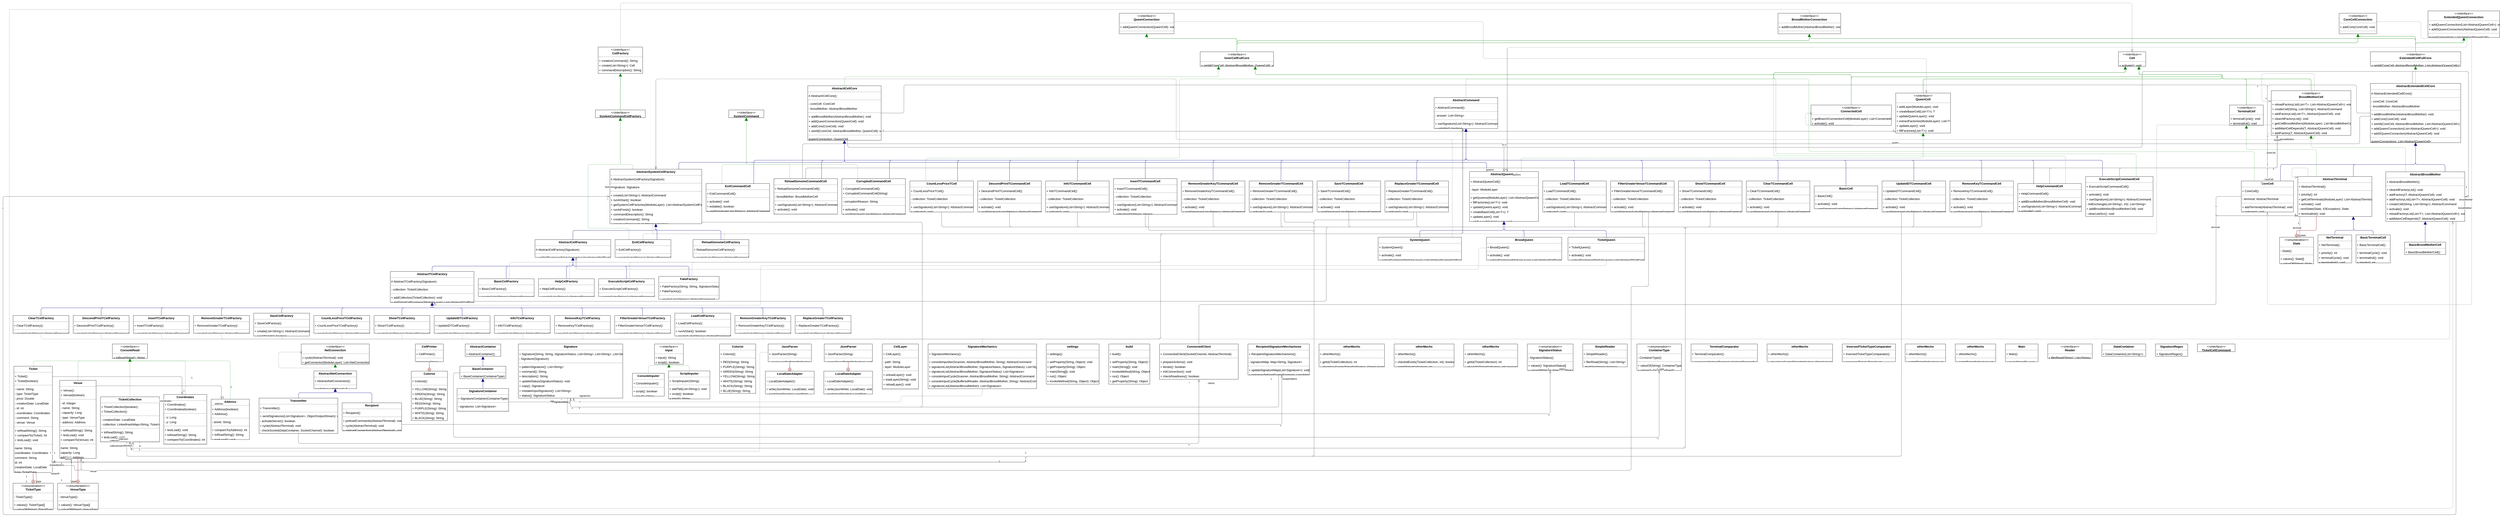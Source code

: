 <mxfile version="20.8.16" type="device"><diagram id="W6Z3zjqSFtDrJvYLSj3v" name="Страница 1"><mxGraphModel dx="21120" dy="13480" grid="0" gridSize="10" guides="1" tooltips="1" connect="1" arrows="1" fold="1" page="0" pageScale="1" pageWidth="827" pageHeight="1169" background="none" math="0" shadow="0"><root><mxCell id="0"/><mxCell id="1" parent="0"/><mxCell id="node103" value="&lt;p style=&quot;margin:0px;margin-top:4px;text-align:center;&quot;&gt;&lt;b&gt;AbstractBroodMother&lt;/b&gt;&lt;/p&gt;&lt;hr size=&quot;1&quot;/&gt;&lt;p style=&quot;margin:0 0 0 4px;line-height:1.6;&quot;&gt;+ AbstractBroodMother(): &lt;/p&gt;&lt;hr size=&quot;1&quot;/&gt;&lt;p style=&quot;margin:0 0 0 4px;line-height:1.6;&quot;&gt;+ clearAllFactoryList(): void&lt;br/&gt;+ addFactory(T, AbstractQueenCell): void&lt;br/&gt;+ addFactoryList(List&amp;lt;T&amp;gt;, AbstractQueenCell): void&lt;br/&gt;+ createCell(String, List&amp;lt;String&amp;gt;): AbstractCommand&lt;br/&gt;+ activate(): void&lt;br/&gt;+ reloadFactoryList(List&amp;lt;T&amp;gt;, List&amp;lt;AbstractQueenCell&amp;gt;): void&lt;br/&gt;+ addMainCellDepends(T, AbstractQueenCell): void&lt;/p&gt;&lt;hr size=&quot;1&quot;/&gt;&lt;p style=&quot;margin:0 0 0 4px;line-height:1.6;&quot;&gt; factoryCommands: Map&amp;lt;String, AbstractSystemCellFactory&amp;gt;&lt;/p&gt;" style="verticalAlign=top;align=left;overflow=fill;fontSize=14;fontFamily=Helvetica;html=1;rounded=0;shadow=0;comic=0;labelBackgroundColor=none;strokeWidth=1;" parent="1" vertex="1"><mxGeometry x="10829" y="503" width="369" height="232" as="geometry"/></mxCell><mxCell id="node11" value="&lt;p style=&quot;margin:0px;margin-top:4px;text-align:center;&quot;&gt;&lt;b&gt;AbstractCellFactory&lt;/b&gt;&lt;/p&gt;&lt;hr size=&quot;1&quot;/&gt;&lt;p style=&quot;margin:0 0 0 4px;line-height:1.6;&quot;&gt;# AbstractCellFactory(Signature): &lt;/p&gt;&lt;hr size=&quot;1&quot;/&gt;&lt;p style=&quot;margin:0 0 0 4px;line-height:1.6;&quot;&gt;+ getCellFactories(ModuleLayer): List&amp;lt;AbstractCellFactory&amp;gt;&lt;/p&gt;" style="verticalAlign=top;align=left;overflow=fill;fontSize=14;fontFamily=Helvetica;html=1;rounded=0;shadow=0;comic=0;labelBackgroundColor=none;strokeWidth=1;" parent="1" vertex="1"><mxGeometry x="2184" y="820" width="354" height="83" as="geometry"/></mxCell><mxCell id="node102" value="&lt;p style=&quot;margin:0px;margin-top:4px;text-align:center;&quot;&gt;&lt;b&gt;AbstractCommand&lt;/b&gt;&lt;/p&gt;&lt;hr size=&quot;1&quot;/&gt;&lt;p style=&quot;margin:0 0 0 4px;line-height:1.6;&quot;&gt;+ AbstractCommand(): &lt;/p&gt;&lt;hr size=&quot;1&quot;/&gt;&lt;p style=&quot;margin:0 0 0 4px;line-height:1.6;&quot;&gt;- answer: List&amp;lt;String&amp;gt;&lt;/p&gt;&lt;hr size=&quot;1&quot;/&gt;&lt;p style=&quot;margin:0 0 0 4px;line-height:1.6;&quot;&gt;+ useSignature(List&amp;lt;String&amp;gt;): AbstractCommand&lt;br/&gt;+ exitable(): boolean&lt;/p&gt;&lt;hr size=&quot;1&quot;/&gt;&lt;p style=&quot;margin:0 0 0 4px;line-height:1.6;&quot;&gt; answer: List&amp;lt;String&amp;gt;&lt;/p&gt;" style="verticalAlign=top;align=left;overflow=fill;fontSize=14;fontFamily=Helvetica;html=1;rounded=0;shadow=0;comic=0;labelBackgroundColor=none;strokeWidth=1;" parent="1" vertex="1"><mxGeometry x="6384" y="156" width="297" height="145" as="geometry"/></mxCell><mxCell id="node41" value="&lt;p style=&quot;margin:0px;margin-top:4px;text-align:center;&quot;&gt;&lt;b&gt;AbstractContainer&lt;/b&gt;&lt;/p&gt;&lt;hr size=&quot;1&quot;/&gt;&lt;p style=&quot;margin:0 0 0 4px;line-height:1.6;&quot;&gt;+ AbstractContainer(): &lt;/p&gt;" style="verticalAlign=top;align=left;overflow=fill;fontSize=14;fontFamily=Helvetica;html=1;rounded=0;shadow=0;comic=0;labelBackgroundColor=none;strokeWidth=1;" parent="1" vertex="1"><mxGeometry x="1858" y="1308" width="166" height="58" as="geometry"/></mxCell><mxCell id="node18" value="&lt;p style=&quot;margin:0px;margin-top:4px;text-align:center;&quot;&gt;&lt;b&gt;AbstractExtendedICellCore&lt;/b&gt;&lt;/p&gt;&lt;hr size=&quot;1&quot;/&gt;&lt;p style=&quot;margin:0 0 0 4px;line-height:1.6;&quot;&gt;# AbstractExtendedICellCore(): &lt;/p&gt;&lt;hr size=&quot;1&quot;/&gt;&lt;p style=&quot;margin:0 0 0 4px;line-height:1.6;&quot;&gt;- coreCell: CoreCell&lt;br/&gt;- broodMother: AbstractBroodMother&lt;/p&gt;&lt;hr size=&quot;1&quot;/&gt;&lt;p style=&quot;margin:0 0 0 4px;line-height:1.6;&quot;&gt;+ addBroodMother(AbstractBroodMother): void&lt;br/&gt;+ addCore(CoreCell): void&lt;br/&gt;+ setAll(CoreCell, AbstractBroodMother, List&amp;lt;AbstractQueenCell&amp;gt;): void&lt;br/&gt;+ addQueenConnection(List&amp;lt;AbstractQueenCell&amp;gt;): void&lt;br/&gt;+ addSQueenConnection(AbstractQueenCell): void&lt;/p&gt;&lt;hr size=&quot;1&quot;/&gt;&lt;p style=&quot;margin:0 0 0 4px;line-height:1.6;&quot;&gt; queenConnections: List&amp;lt;AbstractQueenCell&amp;gt;&lt;br/&gt; broodMother: AbstractBroodMother&lt;br/&gt; coreCell: CoreCell&lt;/p&gt;" style="verticalAlign=top;align=left;overflow=fill;fontSize=14;fontFamily=Helvetica;html=1;rounded=0;shadow=0;comic=0;labelBackgroundColor=none;strokeWidth=1;" parent="1" vertex="1"><mxGeometry x="10757" y="90" width="422" height="277" as="geometry"/></mxCell><mxCell id="node114" value="&lt;p style=&quot;margin:0px;margin-top:4px;text-align:center;&quot;&gt;&lt;b&gt;AbstractICellCore&lt;/b&gt;&lt;/p&gt;&lt;hr size=&quot;1&quot;/&gt;&lt;p style=&quot;margin:0 0 0 4px;line-height:1.6;&quot;&gt;# AbstractICellCore(): &lt;/p&gt;&lt;hr size=&quot;1&quot;/&gt;&lt;p style=&quot;margin:0 0 0 4px;line-height:1.6;&quot;&gt;- coreCell: CoreCell&lt;br/&gt;- broodMother: AbstractBroodMother&lt;/p&gt;&lt;hr size=&quot;1&quot;/&gt;&lt;p style=&quot;margin:0 0 0 4px;line-height:1.6;&quot;&gt;+ addBroodMother(AbstractBroodMother): void&lt;br/&gt;+ addQueenConnection(QueenCell): void&lt;br/&gt;+ addCore(CoreCell): void&lt;br/&gt;+ setAll(CoreCell, AbstractBroodMother, QueenCell): void&lt;/p&gt;&lt;hr size=&quot;1&quot;/&gt;&lt;p style=&quot;margin:0 0 0 4px;line-height:1.6;&quot;&gt; queenConnection: QueenCell&lt;br/&gt; broodMother: AbstractBroodMother&lt;br/&gt; coreCell: CoreCell&lt;/p&gt;" style="verticalAlign=top;align=left;overflow=fill;fontSize=14;fontFamily=Helvetica;html=1;rounded=0;shadow=0;comic=0;labelBackgroundColor=none;strokeWidth=1;" parent="1" vertex="1"><mxGeometry x="3458" y="101" width="343" height="255" as="geometry"/></mxCell><mxCell id="node2" value="&lt;p style=&quot;margin:0px;margin-top:4px;text-align:center;&quot;&gt;&lt;b&gt;AbstractNetConnection&lt;/b&gt;&lt;/p&gt;&lt;hr size=&quot;1&quot;/&gt;&lt;p style=&quot;margin:0 0 0 4px;line-height:1.6;&quot;&gt;+ AbstractNetConnection(): &lt;/p&gt;&lt;hr size=&quot;1&quot;/&gt;&lt;p style=&quot;margin:0 0 0 4px;line-height:1.6;&quot;&gt;# safeConvert(Object): T&lt;/p&gt;" style="verticalAlign=top;align=left;overflow=fill;fontSize=14;fontFamily=Helvetica;html=1;rounded=0;shadow=0;comic=0;labelBackgroundColor=none;strokeWidth=1;" parent="1" vertex="1"><mxGeometry x="1151" y="1434" width="200" height="83" as="geometry"/></mxCell><mxCell id="node85" value="&lt;p style=&quot;margin:0px;margin-top:4px;text-align:center;&quot;&gt;&lt;b&gt;AbstractQueenCell&lt;/b&gt;&lt;/p&gt;&lt;hr size=&quot;1&quot;/&gt;&lt;p style=&quot;margin:0 0 0 4px;line-height:1.6;&quot;&gt;+ AbstractQueenCell(): &lt;/p&gt;&lt;hr size=&quot;1&quot;/&gt;&lt;p style=&quot;margin:0 0 0 4px;line-height:1.6;&quot;&gt;- layer: ModuleLayer&lt;/p&gt;&lt;hr size=&quot;1&quot;/&gt;&lt;p style=&quot;margin:0 0 0 4px;line-height:1.6;&quot;&gt;+ getQueens(ModuleLayer): List&amp;lt;AbstractQueenCell&amp;gt;&lt;br/&gt;+ fillFactories(List&amp;lt;T&amp;gt;): void&lt;br/&gt;+ updateQueenLayer(): void&lt;br/&gt;+ createBaseCell(List&amp;lt;T&amp;gt;): T&lt;br/&gt;+ updateLayer(): void&lt;br/&gt;+ addLayer(ModuleLayer): void&lt;/p&gt;&lt;hr size=&quot;1&quot;/&gt;&lt;p style=&quot;margin:0 0 0 4px;line-height:1.6;&quot;&gt; layer: ModuleLayer&lt;/p&gt;" style="verticalAlign=top;align=left;overflow=fill;fontSize=14;fontFamily=Helvetica;html=1;rounded=0;shadow=0;comic=0;labelBackgroundColor=none;strokeWidth=1;" parent="1" vertex="1"><mxGeometry x="6549" y="502" width="322" height="233" as="geometry"/></mxCell><mxCell id="node106" value="&lt;p style=&quot;margin:0px;margin-top:4px;text-align:center;&quot;&gt;&lt;b&gt;AbstractSystemCellFactory&lt;/b&gt;&lt;/p&gt;&lt;hr size=&quot;1&quot;/&gt;&lt;p style=&quot;margin:0 0 0 4px;line-height:1.6;&quot;&gt;# AbstractSystemCellFactory(Signature): &lt;/p&gt;&lt;hr size=&quot;1&quot;/&gt;&lt;p style=&quot;margin:0 0 0 4px;line-height:1.6;&quot;&gt;- signature: Signature&lt;/p&gt;&lt;hr size=&quot;1&quot;/&gt;&lt;p style=&quot;margin:0 0 0 4px;line-height:1.6;&quot;&gt;+ create(List&amp;lt;String&amp;gt;): AbstractCommand&lt;br/&gt;+ runAtStart(): boolean&lt;br/&gt;+ getSystemCellFactories(ModuleLayer): List&amp;lt;AbstractSystemCellFactory&amp;gt;&lt;br/&gt;+ runAtFinish(): boolean&lt;br/&gt;+ commandDescription(): String&lt;br/&gt;+ creationCommand(): String&lt;br/&gt;+ signatureCompare(List&amp;lt;String&amp;gt;): boolean&lt;/p&gt;&lt;hr size=&quot;1&quot;/&gt;&lt;p style=&quot;margin:0 0 0 4px;line-height:1.6;&quot;&gt; signature: Signature&lt;/p&gt;" style="verticalAlign=top;align=left;overflow=fill;fontSize=14;fontFamily=Helvetica;html=1;rounded=0;shadow=0;comic=0;labelBackgroundColor=none;strokeWidth=1;" parent="1" vertex="1"><mxGeometry x="2534" y="491" width="429" height="255" as="geometry"/></mxCell><mxCell id="node105" value="&lt;p style=&quot;margin:0px;margin-top:4px;text-align:center;&quot;&gt;&lt;b&gt;AbstractTCellFactory&lt;/b&gt;&lt;/p&gt;&lt;hr size=&quot;1&quot;/&gt;&lt;p style=&quot;margin:0 0 0 4px;line-height:1.6;&quot;&gt;# AbstractTCellFactory(Signature): &lt;/p&gt;&lt;hr size=&quot;1&quot;/&gt;&lt;p style=&quot;margin:0 0 0 4px;line-height:1.6;&quot;&gt;- collection: TicketCollection&lt;/p&gt;&lt;hr size=&quot;1&quot;/&gt;&lt;p style=&quot;margin:0 0 0 4px;line-height:1.6;&quot;&gt;+ addCollection(TicketCollection): void&lt;br/&gt;+ getTicketCellFactories(ModuleLayer): List&amp;lt;AbstractTCellFactory&amp;gt;&lt;/p&gt;&lt;hr size=&quot;1&quot;/&gt;&lt;p style=&quot;margin:0 0 0 4px;line-height:1.6;&quot;&gt; collection: TicketCollection&lt;/p&gt;" style="verticalAlign=top;align=left;overflow=fill;fontSize=14;fontFamily=Helvetica;html=1;rounded=0;shadow=0;comic=0;labelBackgroundColor=none;strokeWidth=1;" parent="1" vertex="1"><mxGeometry x="1508" y="969" width="391" height="145" as="geometry"/></mxCell><mxCell id="node24" value="&lt;p style=&quot;margin:0px;margin-top:4px;text-align:center;&quot;&gt;&lt;b&gt;AbstractTerminal&lt;/b&gt;&lt;/p&gt;&lt;hr size=&quot;1&quot;/&gt;&lt;p style=&quot;margin:0 0 0 4px;line-height:1.6;&quot;&gt;+ AbstractTerminal(): &lt;/p&gt;&lt;hr size=&quot;1&quot;/&gt;&lt;p style=&quot;margin:0 0 0 4px;line-height:1.6;&quot;&gt;+ priority(): int&lt;br/&gt;+ getCellTerminals(ModuleLayer): List&amp;lt;AbstractTerminal&amp;gt;&lt;br/&gt;+ activate(): void&lt;br/&gt;- nextState(State, IOException): State&lt;br/&gt;+ terminalInit(): void&lt;br/&gt;+ terminalCycle(): void&lt;/p&gt;" style="verticalAlign=top;align=left;overflow=fill;fontSize=14;fontFamily=Helvetica;html=1;rounded=0;shadow=0;comic=0;labelBackgroundColor=none;strokeWidth=1;" parent="1" vertex="1"><mxGeometry x="10418" y="525" width="346" height="187" as="geometry"/></mxCell><mxCell id="node51" value="&lt;p style=&quot;margin:0px;margin-top:4px;text-align:center;&quot;&gt;&lt;b&gt;Address&lt;/b&gt;&lt;/p&gt;&lt;hr size=&quot;1&quot;/&gt;&lt;p style=&quot;margin:0 0 0 4px;line-height:1.6;&quot;&gt;+ Address(boolean): &lt;br/&gt;+ Address(): &lt;/p&gt;&lt;hr size=&quot;1&quot;/&gt;&lt;p style=&quot;margin:0 0 0 4px;line-height:1.6;&quot;&gt;- street: String&lt;/p&gt;&lt;hr size=&quot;1&quot;/&gt;&lt;p style=&quot;margin:0 0 0 4px;line-height:1.6;&quot;&gt;+ compareTo(Address): int&lt;br/&gt;+ toReadString(): String&lt;br/&gt;+ testLoad(): void&lt;/p&gt;&lt;hr size=&quot;1&quot;/&gt;&lt;p style=&quot;margin:0 0 0 4px;line-height:1.6;&quot;&gt; street: String&lt;/p&gt;" style="verticalAlign=top;align=left;overflow=fill;fontSize=14;fontFamily=Helvetica;html=1;rounded=0;shadow=0;comic=0;labelBackgroundColor=none;strokeWidth=1;" parent="1" vertex="1"><mxGeometry x="671" y="1566" width="179" height="189" as="geometry"/></mxCell><mxCell id="node57" value="&lt;p style=&quot;margin:0px;margin-top:4px;text-align:center;&quot;&gt;&lt;b&gt;BaseContainer&lt;/b&gt;&lt;/p&gt;&lt;hr size=&quot;1&quot;/&gt;&lt;p style=&quot;margin:0 0 0 4px;line-height:1.6;&quot;&gt;+ BaseContainer(ContainerType): &lt;/p&gt;" style="verticalAlign=top;align=left;overflow=fill;fontSize=14;fontFamily=Helvetica;html=1;rounded=0;shadow=0;comic=0;labelBackgroundColor=none;strokeWidth=1;" parent="1" vertex="1"><mxGeometry x="1833" y="1412" width="215" height="58" as="geometry"/></mxCell><mxCell id="node99" value="&lt;p style=&quot;margin:0px;margin-top:4px;text-align:center;&quot;&gt;&lt;b&gt;BasicBroodMotherCell&lt;/b&gt;&lt;/p&gt;&lt;hr size=&quot;1&quot;/&gt;&lt;p style=&quot;margin:0 0 0 4px;line-height:1.6;&quot;&gt;+ BasicBroodMotherCell(): &lt;/p&gt;" style="verticalAlign=top;align=left;overflow=fill;fontSize=14;fontFamily=Helvetica;html=1;rounded=0;shadow=0;comic=0;labelBackgroundColor=none;strokeWidth=1;" parent="1" vertex="1"><mxGeometry x="10917" y="832" width="192" height="58" as="geometry"/></mxCell><mxCell id="node90" value="&lt;p style=&quot;margin:0px;margin-top:4px;text-align:center;&quot;&gt;&lt;b&gt;BasicCell&lt;/b&gt;&lt;/p&gt;&lt;hr size=&quot;1&quot;/&gt;&lt;p style=&quot;margin:0 0 0 4px;line-height:1.6;&quot;&gt;+ BasicCell(): &lt;/p&gt;&lt;hr size=&quot;1&quot;/&gt;&lt;p style=&quot;margin:0 0 0 4px;line-height:1.6;&quot;&gt;+ activate(): void&lt;br/&gt;+ useSignature(List&amp;lt;String&amp;gt;): AbstractCommand&lt;/p&gt;" style="verticalAlign=top;align=left;overflow=fill;fontSize=14;fontFamily=Helvetica;html=1;rounded=0;shadow=0;comic=0;labelBackgroundColor=none;strokeWidth=1;" parent="1" vertex="1"><mxGeometry x="8159" y="569" width="297" height="107" as="geometry"/></mxCell><mxCell id="node8" value="&lt;p style=&quot;margin:0px;margin-top:4px;text-align:center;&quot;&gt;&lt;b&gt;BasicCellFactory&lt;/b&gt;&lt;/p&gt;&lt;hr size=&quot;1&quot;/&gt;&lt;p style=&quot;margin:0 0 0 4px;line-height:1.6;&quot;&gt;+ BasicCellFactory(): &lt;/p&gt;&lt;hr size=&quot;1&quot;/&gt;&lt;p style=&quot;margin:0 0 0 4px;line-height:1.6;&quot;&gt;+ create(List&amp;lt;String&amp;gt;): AbstractCommand&lt;/p&gt;" style="verticalAlign=top;align=left;overflow=fill;fontSize=14;fontFamily=Helvetica;html=1;rounded=0;shadow=0;comic=0;labelBackgroundColor=none;strokeWidth=1;" parent="1" vertex="1"><mxGeometry x="1919" y="1003" width="261" height="83" as="geometry"/></mxCell><mxCell id="node118" value="&lt;p style=&quot;margin:0px;margin-top:4px;text-align:center;&quot;&gt;&lt;b&gt;BasicTerminalCell&lt;/b&gt;&lt;/p&gt;&lt;hr size=&quot;1&quot;/&gt;&lt;p style=&quot;margin:0 0 0 4px;line-height:1.6;&quot;&gt;+ BasicTerminalCell(): &lt;/p&gt;&lt;hr size=&quot;1&quot;/&gt;&lt;p style=&quot;margin:0 0 0 4px;line-height:1.6;&quot;&gt;+ terminalCycle(): void&lt;br/&gt;+ terminalInit(): void&lt;br/&gt;+ priority(): int&lt;/p&gt;" style="verticalAlign=top;align=left;overflow=fill;fontSize=14;fontFamily=Helvetica;html=1;rounded=0;shadow=0;comic=0;labelBackgroundColor=none;strokeWidth=1;" parent="1" vertex="1"><mxGeometry x="10690" y="798" width="160" height="131" as="geometry"/></mxCell><mxCell id="node117" value="&lt;p style=&quot;margin:0px;margin-top:4px;text-align:center;&quot;&gt;&lt;i&gt;&amp;lt;&amp;lt;interface&amp;gt;&amp;gt;&lt;/i&gt;&lt;br/&gt;&lt;b&gt;BroodMotherCell&lt;/b&gt;&lt;/p&gt;&lt;hr size=&quot;1&quot;/&gt;&lt;p style=&quot;margin:0 0 0 4px;line-height:1.6;&quot;&gt;+ reloadFactoryList(List&amp;lt;T&amp;gt;, List&amp;lt;AbstractQueenCell&amp;gt;): void&lt;br/&gt;+ createCell(String, List&amp;lt;String&amp;gt;): AbstractCommand&lt;br/&gt;+ addFactoryList(List&amp;lt;T&amp;gt;, AbstractQueenCell): void&lt;br/&gt;+ clearAllFactoryList(): void&lt;br/&gt;+ getCellBroodMothers(ModuleLayer): List&amp;lt;BroodMotherCell&amp;gt;&lt;br/&gt;+ addMainCellDepends(T, AbstractQueenCell): void&lt;br/&gt;+ addFactory(T, AbstractQueenCell): void&lt;/p&gt;&lt;hr size=&quot;1&quot;/&gt;&lt;p style=&quot;margin:0 0 0 4px;line-height:1.6;&quot;&gt; factoryCommands: Map&amp;lt;String, AbstractSystemCellFactory&amp;gt;&lt;/p&gt;" style="verticalAlign=top;align=left;overflow=fill;fontSize=14;fontFamily=Helvetica;html=1;rounded=0;shadow=0;comic=0;labelBackgroundColor=none;strokeWidth=1;" parent="1" vertex="1"><mxGeometry x="10294" y="124" width="372" height="209" as="geometry"/></mxCell><mxCell id="node70" value="&lt;p style=&quot;margin:0px;margin-top:4px;text-align:center;&quot;&gt;&lt;i&gt;&amp;lt;&amp;lt;interface&amp;gt;&amp;gt;&lt;/i&gt;&lt;br/&gt;&lt;b&gt;BroodMotherConnection&lt;/b&gt;&lt;/p&gt;&lt;hr size=&quot;1&quot;/&gt;&lt;p style=&quot;margin:0 0 0 4px;line-height:1.6;&quot;&gt;+ addBroodMother(AbstractBroodMother): void&lt;/p&gt;&lt;hr size=&quot;1&quot;/&gt;&lt;p style=&quot;margin:0 0 0 4px;line-height:1.6;&quot;&gt; broodMother: AbstractBroodMother&lt;/p&gt;" style="verticalAlign=top;align=left;overflow=fill;fontSize=14;fontFamily=Helvetica;html=1;rounded=0;shadow=0;comic=0;labelBackgroundColor=none;strokeWidth=1;" parent="1" vertex="1"><mxGeometry x="7990" y="-238" width="293" height="96" as="geometry"/></mxCell><mxCell id="node66" value="&lt;p style=&quot;margin:0px;margin-top:4px;text-align:center;&quot;&gt;&lt;b&gt;BroodQueen&lt;/b&gt;&lt;/p&gt;&lt;hr size=&quot;1&quot;/&gt;&lt;p style=&quot;margin:0 0 0 4px;line-height:1.6;&quot;&gt;+ BroodQueen(): &lt;/p&gt;&lt;hr size=&quot;1&quot;/&gt;&lt;p style=&quot;margin:0 0 0 4px;line-height:1.6;&quot;&gt;+ activate(): void&lt;br/&gt;+ extractFactories(ModuleLayer): List&amp;lt;AbstractCellFactory&amp;gt;&lt;/p&gt;" style="verticalAlign=top;align=left;overflow=fill;fontSize=14;fontFamily=Helvetica;html=1;rounded=0;shadow=0;comic=0;labelBackgroundColor=none;strokeWidth=1;" parent="1" vertex="1"><mxGeometry x="6628" y="809" width="352" height="107" as="geometry"/></mxCell><mxCell id="node39" value="&lt;p style=&quot;margin:0px;margin-top:4px;text-align:center;&quot;&gt;&lt;i&gt;&amp;lt;&amp;lt;interface&amp;gt;&amp;gt;&lt;/i&gt;&lt;br/&gt;&lt;b&gt;Cell&lt;/b&gt;&lt;/p&gt;&lt;hr size=&quot;1&quot;/&gt;&lt;p style=&quot;margin:0 0 0 4px;line-height:1.6;&quot;&gt;+ activate(): void&lt;/p&gt;" style="verticalAlign=top;align=left;overflow=fill;fontSize=14;fontFamily=Helvetica;html=1;rounded=0;shadow=0;comic=0;labelBackgroundColor=none;strokeWidth=1;" parent="1" vertex="1"><mxGeometry x="9580" y="-58" width="128" height="68" as="geometry"/></mxCell><mxCell id="node23" value="&lt;p style=&quot;margin:0px;margin-top:4px;text-align:center;&quot;&gt;&lt;i&gt;&amp;lt;&amp;lt;interface&amp;gt;&amp;gt;&lt;/i&gt;&lt;br/&gt;&lt;b&gt;CellFactory&lt;/b&gt;&lt;/p&gt;&lt;hr size=&quot;1&quot;/&gt;&lt;p style=&quot;margin:0 0 0 4px;line-height:1.6;&quot;&gt;+ creationCommand(): String&lt;br/&gt;+ create(List&amp;lt;String&amp;gt;): Cell&lt;br/&gt;+ commandDescription(): String&lt;/p&gt;" style="verticalAlign=top;align=left;overflow=fill;fontSize=14;fontFamily=Helvetica;html=1;rounded=0;shadow=0;comic=0;labelBackgroundColor=none;strokeWidth=1;" parent="1" vertex="1"><mxGeometry x="2479" y="-80" width="208" height="123" as="geometry"/></mxCell><mxCell id="node29" value="&lt;p style=&quot;margin:0px;margin-top:4px;text-align:center;&quot;&gt;&lt;b&gt;CellLayer&lt;/b&gt;&lt;/p&gt;&lt;hr size=&quot;1&quot;/&gt;&lt;p style=&quot;margin:0 0 0 4px;line-height:1.6;&quot;&gt;+ CellLayer(): &lt;/p&gt;&lt;hr size=&quot;1&quot;/&gt;&lt;p style=&quot;margin:0 0 0 4px;line-height:1.6;&quot;&gt;- path: String&lt;br/&gt;- layer: ModuleLayer&lt;/p&gt;&lt;hr size=&quot;1&quot;/&gt;&lt;p style=&quot;margin:0 0 0 4px;line-height:1.6;&quot;&gt;+ unloadLayer(): void&lt;br/&gt;+ loadLayer(String): void&lt;br/&gt;+ reloadLayer(): void&lt;/p&gt;&lt;hr size=&quot;1&quot;/&gt;&lt;p style=&quot;margin:0 0 0 4px;line-height:1.6;&quot;&gt; layer: ModuleLayer&lt;br/&gt; path: String&lt;/p&gt;" style="verticalAlign=top;align=left;overflow=fill;fontSize=14;fontFamily=Helvetica;html=1;rounded=0;shadow=0;comic=0;labelBackgroundColor=none;strokeWidth=1;" parent="1" vertex="1"><mxGeometry x="3806" y="1308" width="169" height="211" as="geometry"/></mxCell><mxCell id="node63" value="&lt;p style=&quot;margin:0px;margin-top:4px;text-align:center;&quot;&gt;&lt;b&gt;CellPrinter&lt;/b&gt;&lt;/p&gt;&lt;hr size=&quot;1&quot;/&gt;&lt;p style=&quot;margin:0 0 0 4px;line-height:1.6;&quot;&gt;+ CellPrinter(): &lt;/p&gt;&lt;hr size=&quot;1&quot;/&gt;&lt;p style=&quot;margin:0 0 0 4px;line-height:1.6;&quot;&gt; message: String&lt;/p&gt;" style="verticalAlign=top;align=left;overflow=fill;fontSize=14;fontFamily=Helvetica;html=1;rounded=0;shadow=0;comic=0;labelBackgroundColor=none;strokeWidth=1;" parent="1" vertex="1"><mxGeometry x="1625" y="1308" width="131" height="83" as="geometry"/></mxCell><mxCell id="node14" value="&lt;p style=&quot;margin:0px;margin-top:4px;text-align:center;&quot;&gt;&lt;b&gt;ClearTCellFactory&lt;/b&gt;&lt;/p&gt;&lt;hr size=&quot;1&quot;/&gt;&lt;p style=&quot;margin:0 0 0 4px;line-height:1.6;&quot;&gt;+ ClearTCellFactory(): &lt;/p&gt;&lt;hr size=&quot;1&quot;/&gt;&lt;p style=&quot;margin:0 0 0 4px;line-height:1.6;&quot;&gt;+ create(List&amp;lt;String&amp;gt;): AbstractCommand&lt;/p&gt;" style="verticalAlign=top;align=left;overflow=fill;fontSize=14;fontFamily=Helvetica;html=1;rounded=0;shadow=0;comic=0;labelBackgroundColor=none;strokeWidth=1;" parent="1" vertex="1"><mxGeometry x="-254" y="1175" width="261" height="83" as="geometry"/></mxCell><mxCell id="node50" value="&lt;p style=&quot;margin:0px;margin-top:4px;text-align:center;&quot;&gt;&lt;b&gt;ClearTCommandCell&lt;/b&gt;&lt;/p&gt;&lt;hr size=&quot;1&quot;/&gt;&lt;p style=&quot;margin:0 0 0 4px;line-height:1.6;&quot;&gt;+ ClearTCommandCell(): &lt;/p&gt;&lt;hr size=&quot;1&quot;/&gt;&lt;p style=&quot;margin:0 0 0 4px;line-height:1.6;&quot;&gt;- collection: TicketCollection&lt;/p&gt;&lt;hr size=&quot;1&quot;/&gt;&lt;p style=&quot;margin:0 0 0 4px;line-height:1.6;&quot;&gt;+ activate(): void&lt;br/&gt;+ useSignature(List&amp;lt;String&amp;gt;): AbstractCommand&lt;/p&gt;&lt;hr size=&quot;1&quot;/&gt;&lt;p style=&quot;margin:0 0 0 4px;line-height:1.6;&quot;&gt; collection: TicketCollection&lt;/p&gt;" style="verticalAlign=top;align=left;overflow=fill;fontSize=14;fontFamily=Helvetica;html=1;rounded=0;shadow=0;comic=0;labelBackgroundColor=none;strokeWidth=1;" parent="1" vertex="1"><mxGeometry x="7842" y="546" width="297" height="145" as="geometry"/></mxCell><mxCell id="node81" value="&lt;p style=&quot;margin:0px;margin-top:4px;text-align:center;&quot;&gt;&lt;b&gt;Colorist&lt;/b&gt;&lt;/p&gt;&lt;hr size=&quot;1&quot;/&gt;&lt;p style=&quot;margin:0 0 0 4px;line-height:1.6;&quot;&gt;+ Colorist(): &lt;/p&gt;&lt;hr size=&quot;1&quot;/&gt;&lt;p style=&quot;margin:0 0 0 4px;line-height:1.6;&quot;&gt;+ RED(String): String&lt;br/&gt;+ PURPLE(String): String&lt;br/&gt;+ GREEN(String): String&lt;br/&gt;+ YELLOW(String): String&lt;br/&gt;+ WHITE(String): String&lt;br/&gt;+ BLACK(String): String&lt;br/&gt;+ BLUE(String): String&lt;br/&gt;+ CYAN(String): String&lt;/p&gt;" style="verticalAlign=top;align=left;overflow=fill;fontSize=14;fontFamily=Helvetica;html=1;rounded=0;shadow=0;comic=0;labelBackgroundColor=none;strokeWidth=1;" parent="1" vertex="1"><mxGeometry x="3046" y="1308" width="169" height="231" as="geometry"/></mxCell><mxCell id="node113" value="&lt;p style=&quot;margin:0px;margin-top:4px;text-align:center;&quot;&gt;&lt;b&gt;Colorist&lt;/b&gt;&lt;/p&gt;&lt;hr size=&quot;1&quot;/&gt;&lt;p style=&quot;margin:0 0 0 4px;line-height:1.6;&quot;&gt;+ Colorist(): &lt;/p&gt;&lt;hr size=&quot;1&quot;/&gt;&lt;p style=&quot;margin:0 0 0 4px;line-height:1.6;&quot;&gt;+ YELLOW(String): String&lt;br/&gt;+ GREEN(String): String&lt;br/&gt;+ BLUE(String): String&lt;br/&gt;+ RED(String): String&lt;br/&gt;+ PURPLE(String): String&lt;br/&gt;+ WHITE(String): String&lt;br/&gt;+ BLACK(String): String&lt;br/&gt;+ CYAN(String): String&lt;/p&gt;" style="verticalAlign=top;align=left;overflow=fill;fontSize=14;fontFamily=Helvetica;html=1;rounded=0;shadow=0;comic=0;labelBackgroundColor=none;strokeWidth=1;" parent="1" vertex="1"><mxGeometry x="1606" y="1435" width="169" height="231" as="geometry"/></mxCell><mxCell id="node42" value="&lt;p style=&quot;margin:0px;margin-top:4px;text-align:center;&quot;&gt;&lt;i&gt;&amp;lt;&amp;lt;interface&amp;gt;&amp;gt;&lt;/i&gt;&lt;br/&gt;&lt;b&gt;ConnectedCell&lt;/b&gt;&lt;/p&gt;&lt;hr size=&quot;1&quot;/&gt;&lt;p style=&quot;margin:0 0 0 4px;line-height:1.6;&quot;&gt;+ getBranchConnectionCell(ModuleLayer): List&amp;lt;ConnectedCell&amp;gt;&lt;br/&gt;+ activate(): void&lt;/p&gt;" style="verticalAlign=top;align=left;overflow=fill;fontSize=14;fontFamily=Helvetica;html=1;rounded=0;shadow=0;comic=0;labelBackgroundColor=none;strokeWidth=1;" parent="1" vertex="1"><mxGeometry x="8144" y="191" width="376" height="95" as="geometry"/></mxCell><mxCell id="node34" value="&lt;p style=&quot;margin:0px;margin-top:4px;text-align:center;&quot;&gt;&lt;b&gt;ConnectedClient&lt;/b&gt;&lt;/p&gt;&lt;hr size=&quot;1&quot;/&gt;&lt;p style=&quot;margin:0 0 0 4px;line-height:1.6;&quot;&gt;+ ConnectedClient(SocketChannel, AbstractTerminal): &lt;/p&gt;&lt;hr size=&quot;1&quot;/&gt;&lt;p style=&quot;margin:0 0 0 4px;line-height:1.6;&quot;&gt;+ prepareActions(): void&lt;br/&gt;+ iterate(): boolean&lt;br/&gt;+ initConnection(): void&lt;br/&gt;+ checkReadiness(): boolean&lt;br/&gt;+ sendSignatures(List&amp;lt;Signature&amp;gt;, ObjectOutputStream): void&lt;/p&gt;" style="verticalAlign=top;align=left;overflow=fill;fontSize=14;fontFamily=Helvetica;html=1;rounded=0;shadow=0;comic=0;labelBackgroundColor=none;strokeWidth=1;" parent="1" vertex="1"><mxGeometry x="5101" y="1308" width="368" height="165" as="geometry"/></mxCell><mxCell id="node19" value="&lt;p style=&quot;margin:0px;margin-top:4px;text-align:center;&quot;&gt;&lt;b&gt;ConsoleInputer&lt;/b&gt;&lt;/p&gt;&lt;hr size=&quot;1&quot;/&gt;&lt;p style=&quot;margin:0 0 0 4px;line-height:1.6;&quot;&gt;+ ConsoleInputer(): &lt;/p&gt;&lt;hr size=&quot;1&quot;/&gt;&lt;p style=&quot;margin:0 0 0 4px;line-height:1.6;&quot;&gt;+ script(): boolean&lt;br/&gt;+ input(): String&lt;/p&gt;" style="verticalAlign=top;align=left;overflow=fill;fontSize=14;fontFamily=Helvetica;html=1;rounded=0;shadow=0;comic=0;labelBackgroundColor=none;strokeWidth=1;" parent="1" vertex="1"><mxGeometry x="2639" y="1445" width="149" height="107" as="geometry"/></mxCell><mxCell id="node94" value="&lt;p style=&quot;margin:0px;margin-top:4px;text-align:center;&quot;&gt;&lt;i&gt;&amp;lt;&amp;lt;interface&amp;gt;&amp;gt;&lt;/i&gt;&lt;br/&gt;&lt;b&gt;ConsoleRead&lt;/b&gt;&lt;/p&gt;&lt;hr size=&quot;1&quot;/&gt;&lt;p style=&quot;margin:0 0 0 4px;line-height:1.6;&quot;&gt;+ toReadString(): String&lt;/p&gt;" style="verticalAlign=top;align=left;overflow=fill;fontSize=14;fontFamily=Helvetica;html=1;rounded=0;shadow=0;comic=0;labelBackgroundColor=none;strokeWidth=1;" parent="1" vertex="1"><mxGeometry x="210" y="1308" width="164" height="68" as="geometry"/></mxCell><mxCell id="node108" value="&lt;p style=&quot;margin:0px;margin-top:4px;text-align:center;&quot;&gt;&lt;i&gt;&amp;lt;&amp;lt;enumeration&amp;gt;&amp;gt;&lt;/i&gt;&lt;br/&gt;&lt;b&gt;ContainerType&lt;/b&gt;&lt;/p&gt;&lt;hr size=&quot;1&quot;/&gt;&lt;p style=&quot;margin:0 0 0 4px;line-height:1.6;&quot;&gt;- ContainerType(): &lt;/p&gt;&lt;hr size=&quot;1&quot;/&gt;&lt;p style=&quot;margin:0 0 0 4px;line-height:1.6;&quot;&gt;+ valueOf(String): ContainerType&lt;br/&gt;+ values(): ContainerType[]&lt;/p&gt;" style="verticalAlign=top;align=left;overflow=fill;fontSize=14;fontFamily=Helvetica;html=1;rounded=0;shadow=0;comic=0;labelBackgroundColor=none;strokeWidth=1;" parent="1" vertex="1"><mxGeometry x="7331" y="1308" width="208" height="124" as="geometry"/></mxCell><mxCell id="node107" value="&lt;p style=&quot;margin:0px;margin-top:4px;text-align:center;&quot;&gt;&lt;b&gt;Coordinates&lt;/b&gt;&lt;/p&gt;&lt;hr size=&quot;1&quot;/&gt;&lt;p style=&quot;margin:0 0 0 4px;line-height:1.6;&quot;&gt;+ Coordinates(): &lt;br/&gt;+ Coordinates(boolean): &lt;/p&gt;&lt;hr size=&quot;1&quot;/&gt;&lt;p style=&quot;margin:0 0 0 4px;line-height:1.6;&quot;&gt;- x: Long&lt;br/&gt;- y: Long&lt;/p&gt;&lt;hr size=&quot;1&quot;/&gt;&lt;p style=&quot;margin:0 0 0 4px;line-height:1.6;&quot;&gt;+ testLoad(): void&lt;br/&gt;+ toReadString(): String&lt;br/&gt;+ compareTo(Coordinates): int&lt;/p&gt;&lt;hr size=&quot;1&quot;/&gt;&lt;p style=&quot;margin:0 0 0 4px;line-height:1.6;&quot;&gt; x: Long&lt;br/&gt; y: Long&lt;/p&gt;" style="verticalAlign=top;align=left;overflow=fill;fontSize=14;fontFamily=Helvetica;html=1;rounded=0;shadow=0;comic=0;labelBackgroundColor=none;strokeWidth=1;" parent="1" vertex="1"><mxGeometry x="450" y="1544" width="201" height="233" as="geometry"/></mxCell><mxCell id="node58" value="&lt;p style=&quot;margin:0px;margin-top:4px;text-align:center;&quot;&gt;&lt;b&gt;CoreCell&lt;/b&gt;&lt;/p&gt;&lt;hr size=&quot;1&quot;/&gt;&lt;p style=&quot;margin:0 0 0 4px;line-height:1.6;&quot;&gt;+ CoreCell(): &lt;/p&gt;&lt;hr size=&quot;1&quot;/&gt;&lt;p style=&quot;margin:0 0 0 4px;line-height:1.6;&quot;&gt;- terminal: AbstractTerminal&lt;/p&gt;&lt;hr size=&quot;1&quot;/&gt;&lt;p style=&quot;margin:0 0 0 4px;line-height:1.6;&quot;&gt;+ addTerminal(AbstractTerminal): void&lt;br/&gt;+ activate(): void&lt;/p&gt;&lt;hr size=&quot;1&quot;/&gt;&lt;p style=&quot;margin:0 0 0 4px;line-height:1.6;&quot;&gt; terminal: AbstractTerminal&lt;/p&gt;" style="verticalAlign=top;align=left;overflow=fill;fontSize=14;fontFamily=Helvetica;html=1;rounded=0;shadow=0;comic=0;labelBackgroundColor=none;strokeWidth=1;" parent="1" vertex="1"><mxGeometry x="10154" y="546" width="244" height="145" as="geometry"/></mxCell><mxCell id="node27" value="&lt;p style=&quot;margin:0px;margin-top:4px;text-align:center;&quot;&gt;&lt;i&gt;&amp;lt;&amp;lt;interface&amp;gt;&amp;gt;&lt;/i&gt;&lt;br/&gt;&lt;b&gt;CoreCellConnection&lt;/b&gt;&lt;/p&gt;&lt;hr size=&quot;1&quot;/&gt;&lt;p style=&quot;margin:0 0 0 4px;line-height:1.6;&quot;&gt;+ addCore(CoreCell): void&lt;/p&gt;&lt;hr size=&quot;1&quot;/&gt;&lt;p style=&quot;margin:0 0 0 4px;line-height:1.6;&quot;&gt; coreCell: CoreCell&lt;/p&gt;" style="verticalAlign=top;align=left;overflow=fill;fontSize=14;fontFamily=Helvetica;html=1;rounded=0;shadow=0;comic=0;labelBackgroundColor=none;strokeWidth=1;" parent="1" vertex="1"><mxGeometry x="10611" y="-238" width="176" height="96" as="geometry"/></mxCell><mxCell id="node40" value="&lt;p style=&quot;margin:0px;margin-top:4px;text-align:center;&quot;&gt;&lt;b&gt;CorruptedCommandCell&lt;/b&gt;&lt;/p&gt;&lt;hr size=&quot;1&quot;/&gt;&lt;p style=&quot;margin:0 0 0 4px;line-height:1.6;&quot;&gt;+ CorruptedCommandCell(): &lt;br/&gt;+ CorruptedCommandCell(String): &lt;/p&gt;&lt;hr size=&quot;1&quot;/&gt;&lt;p style=&quot;margin:0 0 0 4px;line-height:1.6;&quot;&gt;- corruptionReason: String&lt;/p&gt;&lt;hr size=&quot;1&quot;/&gt;&lt;p style=&quot;margin:0 0 0 4px;line-height:1.6;&quot;&gt;+ activate(): void&lt;br/&gt;+ useSignature(List&amp;lt;String&amp;gt;): AbstractCommand&lt;/p&gt;&lt;hr size=&quot;1&quot;/&gt;&lt;p style=&quot;margin:0 0 0 4px;line-height:1.6;&quot;&gt; corruptionReason: String&lt;/p&gt;" style="verticalAlign=top;align=left;overflow=fill;fontSize=14;fontFamily=Helvetica;html=1;rounded=0;shadow=0;comic=0;labelBackgroundColor=none;strokeWidth=1;" parent="1" vertex="1"><mxGeometry x="3617" y="535" width="297" height="167" as="geometry"/></mxCell><mxCell id="node15" value="&lt;p style=&quot;margin:0px;margin-top:4px;text-align:center;&quot;&gt;&lt;b&gt;CountLessPriceTCell&lt;/b&gt;&lt;/p&gt;&lt;hr size=&quot;1&quot;/&gt;&lt;p style=&quot;margin:0 0 0 4px;line-height:1.6;&quot;&gt;+ CountLessPriceTCell(): &lt;/p&gt;&lt;hr size=&quot;1&quot;/&gt;&lt;p style=&quot;margin:0 0 0 4px;line-height:1.6;&quot;&gt;- collection: TicketCollection&lt;/p&gt;&lt;hr size=&quot;1&quot;/&gt;&lt;p style=&quot;margin:0 0 0 4px;line-height:1.6;&quot;&gt;+ useSignature(List&amp;lt;String&amp;gt;): AbstractCommand&lt;br/&gt;+ activate(): void&lt;/p&gt;&lt;hr size=&quot;1&quot;/&gt;&lt;p style=&quot;margin:0 0 0 4px;line-height:1.6;&quot;&gt; collection: TicketCollection&lt;/p&gt;" style="verticalAlign=top;align=left;overflow=fill;fontSize=14;fontFamily=Helvetica;html=1;rounded=0;shadow=0;comic=0;labelBackgroundColor=none;strokeWidth=1;" parent="1" vertex="1"><mxGeometry x="3935" y="546" width="297" height="145" as="geometry"/></mxCell><mxCell id="node109" value="&lt;p style=&quot;margin:0px;margin-top:4px;text-align:center;&quot;&gt;&lt;b&gt;CountLessPriceTCellFactory&lt;/b&gt;&lt;/p&gt;&lt;hr size=&quot;1&quot;/&gt;&lt;p style=&quot;margin:0 0 0 4px;line-height:1.6;&quot;&gt;+ CountLessPriceTCellFactory(): &lt;/p&gt;&lt;hr size=&quot;1&quot;/&gt;&lt;p style=&quot;margin:0 0 0 4px;line-height:1.6;&quot;&gt;+ create(List&amp;lt;String&amp;gt;): AbstractCommand&lt;/p&gt;" style="verticalAlign=top;align=left;overflow=fill;fontSize=14;fontFamily=Helvetica;html=1;rounded=0;shadow=0;comic=0;labelBackgroundColor=none;strokeWidth=1;" parent="1" vertex="1"><mxGeometry x="1151" y="1175" width="261" height="83" as="geometry"/></mxCell><mxCell id="node17" value="&lt;p style=&quot;margin:0px;margin-top:4px;text-align:center;&quot;&gt;&lt;b&gt;DataContainer&lt;/b&gt;&lt;/p&gt;&lt;hr size=&quot;1&quot;/&gt;&lt;p style=&quot;margin:0 0 0 4px;line-height:1.6;&quot;&gt;+ DataContainer(List&amp;lt;String&amp;gt;): &lt;/p&gt;" style="verticalAlign=top;align=left;overflow=fill;fontSize=14;fontFamily=Helvetica;html=1;rounded=0;shadow=0;comic=0;labelBackgroundColor=none;strokeWidth=1;" parent="1" vertex="1"><mxGeometry x="9503" y="1308" width="205" height="58" as="geometry"/></mxCell><mxCell id="node32" value="&lt;p style=&quot;margin:0px;margin-top:4px;text-align:center;&quot;&gt;&lt;b&gt;DescendPrintTCellFactory&lt;/b&gt;&lt;/p&gt;&lt;hr size=&quot;1&quot;/&gt;&lt;p style=&quot;margin:0 0 0 4px;line-height:1.6;&quot;&gt;+ DescendPrintTCellFactory(): &lt;/p&gt;&lt;hr size=&quot;1&quot;/&gt;&lt;p style=&quot;margin:0 0 0 4px;line-height:1.6;&quot;&gt;+ create(List&amp;lt;String&amp;gt;): AbstractCommand&lt;/p&gt;" style="verticalAlign=top;align=left;overflow=fill;fontSize=14;fontFamily=Helvetica;html=1;rounded=0;shadow=0;comic=0;labelBackgroundColor=none;strokeWidth=1;" parent="1" vertex="1"><mxGeometry x="27" y="1175" width="261" height="83" as="geometry"/></mxCell><mxCell id="node111" value="&lt;p style=&quot;margin:0px;margin-top:4px;text-align:center;&quot;&gt;&lt;b&gt;DescendPrintTCommandCell&lt;/b&gt;&lt;/p&gt;&lt;hr size=&quot;1&quot;/&gt;&lt;p style=&quot;margin:0 0 0 4px;line-height:1.6;&quot;&gt;+ DescendPrintTCommandCell(): &lt;/p&gt;&lt;hr size=&quot;1&quot;/&gt;&lt;p style=&quot;margin:0 0 0 4px;line-height:1.6;&quot;&gt;- collection: TicketCollection&lt;/p&gt;&lt;hr size=&quot;1&quot;/&gt;&lt;p style=&quot;margin:0 0 0 4px;line-height:1.6;&quot;&gt;+ activate(): void&lt;br/&gt;+ useSignature(List&amp;lt;String&amp;gt;): AbstractCommand&lt;/p&gt;&lt;hr size=&quot;1&quot;/&gt;&lt;p style=&quot;margin:0 0 0 4px;line-height:1.6;&quot;&gt; collection: TicketCollection&lt;/p&gt;" style="verticalAlign=top;align=left;overflow=fill;fontSize=14;fontFamily=Helvetica;html=1;rounded=0;shadow=0;comic=0;labelBackgroundColor=none;strokeWidth=1;" parent="1" vertex="1"><mxGeometry x="4252" y="546" width="297" height="145" as="geometry"/></mxCell><mxCell id="node60" value="&lt;p style=&quot;margin:0px;margin-top:4px;text-align:center;&quot;&gt;&lt;b&gt;ExecuteScriptCellFactory&lt;/b&gt;&lt;/p&gt;&lt;hr size=&quot;1&quot;/&gt;&lt;p style=&quot;margin:0 0 0 4px;line-height:1.6;&quot;&gt;+ ExecuteScriptCellFactory(): &lt;/p&gt;&lt;hr size=&quot;1&quot;/&gt;&lt;p style=&quot;margin:0 0 0 4px;line-height:1.6;&quot;&gt;+ create(List&amp;lt;String&amp;gt;): AbstractCommand&lt;/p&gt;" style="verticalAlign=top;align=left;overflow=fill;fontSize=14;fontFamily=Helvetica;html=1;rounded=0;shadow=0;comic=0;labelBackgroundColor=none;strokeWidth=1;" parent="1" vertex="1"><mxGeometry x="2481" y="1003" width="261" height="83" as="geometry"/></mxCell><mxCell id="node37" value="&lt;p style=&quot;margin:0px;margin-top:4px;text-align:center;&quot;&gt;&lt;b&gt;ExecuteScriptCommandCell&lt;/b&gt;&lt;/p&gt;&lt;hr size=&quot;1&quot;/&gt;&lt;p style=&quot;margin:0 0 0 4px;line-height:1.6;&quot;&gt;+ ExecuteScriptCommandCell(): &lt;/p&gt;&lt;hr size=&quot;1&quot;/&gt;&lt;p style=&quot;margin:0 0 0 4px;line-height:1.6;&quot;&gt;+ activate(): void&lt;br/&gt;+ useSignature(List&amp;lt;String&amp;gt;): AbstractCommand&lt;br/&gt;- listExchange(List&amp;lt;String&amp;gt;, int): List&amp;lt;String&amp;gt;&lt;br/&gt;+ addBroodMother(BroodMotherCell): void&lt;br/&gt;- clearLastScr(): void&lt;br/&gt;- listCheck(List&amp;lt;String&amp;gt;, List&amp;lt;String&amp;gt;): List&amp;lt;String&amp;gt;&lt;/p&gt;" style="verticalAlign=top;align=left;overflow=fill;fontSize=14;fontFamily=Helvetica;html=1;rounded=0;shadow=0;comic=0;labelBackgroundColor=none;strokeWidth=1;" parent="1" vertex="1"><mxGeometry x="9427" y="525" width="315" height="187" as="geometry"/></mxCell><mxCell id="node82" value="&lt;p style=&quot;margin:0px;margin-top:4px;text-align:center;&quot;&gt;&lt;b&gt;ExitCellFactory&lt;/b&gt;&lt;/p&gt;&lt;hr size=&quot;1&quot;/&gt;&lt;p style=&quot;margin:0 0 0 4px;line-height:1.6;&quot;&gt;+ ExitCellFactory(): &lt;/p&gt;&lt;hr size=&quot;1&quot;/&gt;&lt;p style=&quot;margin:0 0 0 4px;line-height:1.6;&quot;&gt;+ create(List&amp;lt;String&amp;gt;): AbstractCommand&lt;/p&gt;" style="verticalAlign=top;align=left;overflow=fill;fontSize=14;fontFamily=Helvetica;html=1;rounded=0;shadow=0;comic=0;labelBackgroundColor=none;strokeWidth=1;" parent="1" vertex="1"><mxGeometry x="2558" y="820" width="261" height="83" as="geometry"/></mxCell><mxCell id="node84" value="&lt;p style=&quot;margin:0px;margin-top:4px;text-align:center;&quot;&gt;&lt;b&gt;ExitCommandCell&lt;/b&gt;&lt;/p&gt;&lt;hr size=&quot;1&quot;/&gt;&lt;p style=&quot;margin:0 0 0 4px;line-height:1.6;&quot;&gt;+ ExitCommandCell(): &lt;/p&gt;&lt;hr size=&quot;1&quot;/&gt;&lt;p style=&quot;margin:0 0 0 4px;line-height:1.6;&quot;&gt;+ activate(): void&lt;br/&gt;+ exitable(): boolean&lt;br/&gt;+ useSignature(List&amp;lt;String&amp;gt;): AbstractCommand&lt;/p&gt;" style="verticalAlign=top;align=left;overflow=fill;fontSize=14;fontFamily=Helvetica;html=1;rounded=0;shadow=0;comic=0;labelBackgroundColor=none;strokeWidth=1;" parent="1" vertex="1"><mxGeometry x="2983" y="558" width="297" height="131" as="geometry"/></mxCell><mxCell id="node68" value="&lt;p style=&quot;margin:0px;margin-top:4px;text-align:center;&quot;&gt;&lt;i&gt;&amp;lt;&amp;lt;interface&amp;gt;&amp;gt;&lt;/i&gt;&lt;br/&gt;&lt;b&gt;ExtendedICellFullCore&lt;/b&gt;&lt;/p&gt;&lt;hr size=&quot;1&quot;/&gt;&lt;p style=&quot;margin:0 0 0 4px;line-height:1.6;&quot;&gt;+ setAll(CoreCell, AbstractBroodMother, List&amp;lt;AbstractQueenCell&amp;gt;): void&lt;/p&gt;" style="verticalAlign=top;align=left;overflow=fill;fontSize=14;fontFamily=Helvetica;html=1;rounded=0;shadow=0;comic=0;labelBackgroundColor=none;strokeWidth=1;" parent="1" vertex="1"><mxGeometry x="10757" y="-58" width="422" height="68" as="geometry"/></mxCell><mxCell id="node55" value="&lt;p style=&quot;margin:0px;margin-top:4px;text-align:center;&quot;&gt;&lt;i&gt;&amp;lt;&amp;lt;interface&amp;gt;&amp;gt;&lt;/i&gt;&lt;br/&gt;&lt;b&gt;ExtendedQueenConnection&lt;/b&gt;&lt;/p&gt;&lt;hr size=&quot;1&quot;/&gt;&lt;p style=&quot;margin:0 0 0 4px;line-height:1.6;&quot;&gt;+ addQueenConnection(List&amp;lt;AbstractQueenCell&amp;gt;): void&lt;br/&gt;+ addSQueenConnection(AbstractQueenCell): void&lt;/p&gt;&lt;hr size=&quot;1&quot;/&gt;&lt;p style=&quot;margin:0 0 0 4px;line-height:1.6;&quot;&gt; queenConnections: List&amp;lt;AbstractQueenCell&amp;gt;&lt;/p&gt;" style="verticalAlign=top;align=left;overflow=fill;fontSize=14;fontFamily=Helvetica;html=1;rounded=0;shadow=0;comic=0;labelBackgroundColor=none;strokeWidth=1;" parent="1" vertex="1"><mxGeometry x="11026" y="-249" width="335" height="124" as="geometry"/></mxCell><mxCell id="node61" value="&lt;p style=&quot;margin:0px;margin-top:4px;text-align:center;&quot;&gt;&lt;b&gt;FakeFactory&lt;/b&gt;&lt;/p&gt;&lt;hr size=&quot;1&quot;/&gt;&lt;p style=&quot;margin:0 0 0 4px;line-height:1.6;&quot;&gt;+ FakeFactory(String, String, SignatureStatus): &lt;br/&gt;+ FakeFactory(): &lt;/p&gt;&lt;hr size=&quot;1&quot;/&gt;&lt;p style=&quot;margin:0 0 0 4px;line-height:1.6;&quot;&gt;+ create(List&amp;lt;String&amp;gt;): AbstractCommand&lt;/p&gt;" style="verticalAlign=top;align=left;overflow=fill;fontSize=14;fontFamily=Helvetica;html=1;rounded=0;shadow=0;comic=0;labelBackgroundColor=none;strokeWidth=1;" parent="1" vertex="1"><mxGeometry x="2762" y="992" width="282" height="107" as="geometry"/></mxCell><mxCell id="node115" value="&lt;p style=&quot;margin:0px;margin-top:4px;text-align:center;&quot;&gt;&lt;b&gt;FilterGreaterVenueTCellFactory&lt;/b&gt;&lt;/p&gt;&lt;hr size=&quot;1&quot;/&gt;&lt;p style=&quot;margin:0 0 0 4px;line-height:1.6;&quot;&gt;+ FilterGreaterVenueTCellFactory(): &lt;/p&gt;&lt;hr size=&quot;1&quot;/&gt;&lt;p style=&quot;margin:0 0 0 4px;line-height:1.6;&quot;&gt;+ create(List&amp;lt;String&amp;gt;): AbstractCommand&lt;/p&gt;" style="verticalAlign=top;align=left;overflow=fill;fontSize=14;fontFamily=Helvetica;html=1;rounded=0;shadow=0;comic=0;labelBackgroundColor=none;strokeWidth=1;" parent="1" vertex="1"><mxGeometry x="2556" y="1175" width="261" height="83" as="geometry"/></mxCell><mxCell id="node7" value="&lt;p style=&quot;margin:0px;margin-top:4px;text-align:center;&quot;&gt;&lt;b&gt;FilterGreaterVenueTCommandCell&lt;/b&gt;&lt;/p&gt;&lt;hr size=&quot;1&quot;/&gt;&lt;p style=&quot;margin:0 0 0 4px;line-height:1.6;&quot;&gt;+ FilterGreaterVenueTCommandCell(): &lt;/p&gt;&lt;hr size=&quot;1&quot;/&gt;&lt;p style=&quot;margin:0 0 0 4px;line-height:1.6;&quot;&gt;- collection: TicketCollection&lt;/p&gt;&lt;hr size=&quot;1&quot;/&gt;&lt;p style=&quot;margin:0 0 0 4px;line-height:1.6;&quot;&gt;+ activate(): void&lt;br/&gt;+ useSignature(List&amp;lt;String&amp;gt;): AbstractCommand&lt;/p&gt;&lt;hr size=&quot;1&quot;/&gt;&lt;p style=&quot;margin:0 0 0 4px;line-height:1.6;&quot;&gt; collection: TicketCollection&lt;/p&gt;" style="verticalAlign=top;align=left;overflow=fill;fontSize=14;fontFamily=Helvetica;html=1;rounded=0;shadow=0;comic=0;labelBackgroundColor=none;strokeWidth=1;" parent="1" vertex="1"><mxGeometry x="7208" y="546" width="297" height="145" as="geometry"/></mxCell><mxCell id="node100" value="&lt;p style=&quot;margin:0px;margin-top:4px;text-align:center;&quot;&gt;&lt;b&gt;HelpCellFactory&lt;/b&gt;&lt;/p&gt;&lt;hr size=&quot;1&quot;/&gt;&lt;p style=&quot;margin:0 0 0 4px;line-height:1.6;&quot;&gt;+ HelpCellFactory(): &lt;/p&gt;&lt;hr size=&quot;1&quot;/&gt;&lt;p style=&quot;margin:0 0 0 4px;line-height:1.6;&quot;&gt;+ create(List&amp;lt;String&amp;gt;): AbstractCommand&lt;/p&gt;" style="verticalAlign=top;align=left;overflow=fill;fontSize=14;fontFamily=Helvetica;html=1;rounded=0;shadow=0;comic=0;labelBackgroundColor=none;strokeWidth=1;" parent="1" vertex="1"><mxGeometry x="2200" y="1003" width="261" height="83" as="geometry"/></mxCell><mxCell id="node30" value="&lt;p style=&quot;margin:0px;margin-top:4px;text-align:center;&quot;&gt;&lt;b&gt;HelpCommandCell&lt;/b&gt;&lt;/p&gt;&lt;hr size=&quot;1&quot;/&gt;&lt;p style=&quot;margin:0 0 0 4px;line-height:1.6;&quot;&gt;+ HelpCommandCell(): &lt;/p&gt;&lt;hr size=&quot;1&quot;/&gt;&lt;p style=&quot;margin:0 0 0 4px;line-height:1.6;&quot;&gt;+ addBroodMother(BroodMotherCell): void&lt;br/&gt;+ useSignature(List&amp;lt;String&amp;gt;): AbstractCommand&lt;br/&gt;+ activate(): void&lt;/p&gt;" style="verticalAlign=top;align=left;overflow=fill;fontSize=14;fontFamily=Helvetica;html=1;rounded=0;shadow=0;comic=0;labelBackgroundColor=none;strokeWidth=1;" parent="1" vertex="1"><mxGeometry x="9110" y="558" width="297" height="131" as="geometry"/></mxCell><mxCell id="node75" value="&lt;p style=&quot;margin:0px;margin-top:4px;text-align:center;&quot;&gt;&lt;b&gt;InfoTCellFactory&lt;/b&gt;&lt;/p&gt;&lt;hr size=&quot;1&quot;/&gt;&lt;p style=&quot;margin:0 0 0 4px;line-height:1.6;&quot;&gt;+ InfoTCellFactory(): &lt;/p&gt;&lt;hr size=&quot;1&quot;/&gt;&lt;p style=&quot;margin:0 0 0 4px;line-height:1.6;&quot;&gt;+ create(List&amp;lt;String&amp;gt;): AbstractCommand&lt;/p&gt;" style="verticalAlign=top;align=left;overflow=fill;fontSize=14;fontFamily=Helvetica;html=1;rounded=0;shadow=0;comic=0;labelBackgroundColor=none;strokeWidth=1;" parent="1" vertex="1"><mxGeometry x="1994" y="1175" width="261" height="83" as="geometry"/></mxCell><mxCell id="node56" value="&lt;p style=&quot;margin:0px;margin-top:4px;text-align:center;&quot;&gt;&lt;b&gt;InfoTCommandCell&lt;/b&gt;&lt;/p&gt;&lt;hr size=&quot;1&quot;/&gt;&lt;p style=&quot;margin:0 0 0 4px;line-height:1.6;&quot;&gt;+ InfoTCommandCell(): &lt;/p&gt;&lt;hr size=&quot;1&quot;/&gt;&lt;p style=&quot;margin:0 0 0 4px;line-height:1.6;&quot;&gt;- collection: TicketCollection&lt;/p&gt;&lt;hr size=&quot;1&quot;/&gt;&lt;p style=&quot;margin:0 0 0 4px;line-height:1.6;&quot;&gt;+ useSignature(List&amp;lt;String&amp;gt;): AbstractCommand&lt;br/&gt;+ activate(): void&lt;/p&gt;&lt;hr size=&quot;1&quot;/&gt;&lt;p style=&quot;margin:0 0 0 4px;line-height:1.6;&quot;&gt; collection: TicketCollection&lt;/p&gt;" style="verticalAlign=top;align=left;overflow=fill;fontSize=14;fontFamily=Helvetica;html=1;rounded=0;shadow=0;comic=0;labelBackgroundColor=none;strokeWidth=1;" parent="1" vertex="1"><mxGeometry x="4569" y="546" width="297" height="145" as="geometry"/></mxCell><mxCell id="node21" value="&lt;p style=&quot;margin:0px;margin-top:4px;text-align:center;&quot;&gt;&lt;i&gt;&amp;lt;&amp;lt;interface&amp;gt;&amp;gt;&lt;/i&gt;&lt;br/&gt;&lt;b&gt;InnerCellFullCore&lt;/b&gt;&lt;/p&gt;&lt;hr size=&quot;1&quot;/&gt;&lt;p style=&quot;margin:0 0 0 4px;line-height:1.6;&quot;&gt;+ setAll(CoreCell, AbstractBroodMother, QueenCell): void&lt;/p&gt;" style="verticalAlign=top;align=left;overflow=fill;fontSize=14;fontFamily=Helvetica;html=1;rounded=0;shadow=0;comic=0;labelBackgroundColor=none;strokeWidth=1;" parent="1" vertex="1"><mxGeometry x="5291" y="-58" width="343" height="68" as="geometry"/></mxCell><mxCell id="node13" value="&lt;p style=&quot;margin:0px;margin-top:4px;text-align:center;&quot;&gt;&lt;i&gt;&amp;lt;&amp;lt;interface&amp;gt;&amp;gt;&lt;/i&gt;&lt;br/&gt;&lt;b&gt;Input&lt;/b&gt;&lt;/p&gt;&lt;hr size=&quot;1&quot;/&gt;&lt;p style=&quot;margin:0 0 0 4px;line-height:1.6;&quot;&gt;+ input(): String&lt;br/&gt;+ script(): boolean&lt;/p&gt;" style="verticalAlign=top;align=left;overflow=fill;fontSize=14;fontFamily=Helvetica;html=1;rounded=0;shadow=0;comic=0;labelBackgroundColor=none;strokeWidth=1;" parent="1" vertex="1"><mxGeometry x="2742" y="1308" width="135" height="95" as="geometry"/></mxCell><mxCell id="node87" value="&lt;p style=&quot;margin:0px;margin-top:4px;text-align:center;&quot;&gt;&lt;b&gt;InsertTCellFactory&lt;/b&gt;&lt;/p&gt;&lt;hr size=&quot;1&quot;/&gt;&lt;p style=&quot;margin:0 0 0 4px;line-height:1.6;&quot;&gt;+ InsertTCellFactory(): &lt;/p&gt;&lt;hr size=&quot;1&quot;/&gt;&lt;p style=&quot;margin:0 0 0 4px;line-height:1.6;&quot;&gt;+ create(List&amp;lt;String&amp;gt;): AbstractCommand&lt;/p&gt;" style="verticalAlign=top;align=left;overflow=fill;fontSize=14;fontFamily=Helvetica;html=1;rounded=0;shadow=0;comic=0;labelBackgroundColor=none;strokeWidth=1;" parent="1" vertex="1"><mxGeometry x="308" y="1175" width="261" height="83" as="geometry"/></mxCell><mxCell id="node6" value="&lt;p style=&quot;margin:0px;margin-top:4px;text-align:center;&quot;&gt;&lt;b&gt;InsertTCommandCell&lt;/b&gt;&lt;/p&gt;&lt;hr size=&quot;1&quot;/&gt;&lt;p style=&quot;margin:0 0 0 4px;line-height:1.6;&quot;&gt;+ InsertTCommandCell(): &lt;/p&gt;&lt;hr size=&quot;1&quot;/&gt;&lt;p style=&quot;margin:0 0 0 4px;line-height:1.6;&quot;&gt;- collection: TicketCollection&lt;/p&gt;&lt;hr size=&quot;1&quot;/&gt;&lt;p style=&quot;margin:0 0 0 4px;line-height:1.6;&quot;&gt;+ useSignature(List&amp;lt;String&amp;gt;): AbstractCommand&lt;br/&gt;+ activate(): void&lt;br/&gt;- collectionID(String): Integer&lt;/p&gt;&lt;hr size=&quot;1&quot;/&gt;&lt;p style=&quot;margin:0 0 0 4px;line-height:1.6;&quot;&gt; collection: TicketCollection&lt;/p&gt;" style="verticalAlign=top;align=left;overflow=fill;fontSize=14;fontFamily=Helvetica;html=1;rounded=0;shadow=0;comic=0;labelBackgroundColor=none;strokeWidth=1;" parent="1" vertex="1"><mxGeometry x="4886" y="535" width="297" height="167" as="geometry"/></mxCell><mxCell id="node83" value="&lt;p style=&quot;margin:0px;margin-top:4px;text-align:center;&quot;&gt;&lt;b&gt;InversedTicketTypeComparator&lt;/b&gt;&lt;/p&gt;&lt;hr size=&quot;1&quot;/&gt;&lt;p style=&quot;margin:0 0 0 4px;line-height:1.6;&quot;&gt;+ InversedTicketTypeComparator(): &lt;/p&gt;&lt;hr size=&quot;1&quot;/&gt;&lt;p style=&quot;margin:0 0 0 4px;line-height:1.6;&quot;&gt;+ compare(Ticket, Ticket): int&lt;/p&gt;" style="verticalAlign=top;align=left;overflow=fill;fontSize=14;fontFamily=Helvetica;html=1;rounded=0;shadow=0;comic=0;labelBackgroundColor=none;strokeWidth=1;" parent="1" vertex="1"><mxGeometry x="8290" y="1308" width="249" height="83" as="geometry"/></mxCell><mxCell id="node9" value="&lt;p style=&quot;margin:0px;margin-top:4px;text-align:center;&quot;&gt;&lt;b&gt;JsonParser&lt;/b&gt;&lt;/p&gt;&lt;hr size=&quot;1&quot;/&gt;&lt;p style=&quot;margin:0 0 0 4px;line-height:1.6;&quot;&gt;+ JsonParser(String): &lt;/p&gt;&lt;hr size=&quot;1&quot;/&gt;&lt;p style=&quot;margin:0 0 0 4px;line-height:1.6;&quot;&gt;+ parseLoad(): TicketCollection&lt;/p&gt;" style="verticalAlign=top;align=left;overflow=fill;fontSize=14;fontFamily=Helvetica;html=1;rounded=0;shadow=0;comic=0;labelBackgroundColor=none;strokeWidth=1;" parent="1" vertex="1"><mxGeometry x="3273" y="1308" width="202" height="83" as="geometry"/></mxCell><mxCell id="node112" value="&lt;p style=&quot;margin:0px;margin-top:4px;text-align:center;&quot;&gt;&lt;b&gt;JsonParser&lt;/b&gt;&lt;/p&gt;&lt;hr size=&quot;1&quot;/&gt;&lt;p style=&quot;margin:0 0 0 4px;line-height:1.6;&quot;&gt;+ JsonParser(String): &lt;/p&gt;&lt;hr size=&quot;1&quot;/&gt;&lt;p style=&quot;margin:0 0 0 4px;line-height:1.6;&quot;&gt;+ parseSave(TicketCollection): void&lt;/p&gt;" style="verticalAlign=top;align=left;overflow=fill;fontSize=14;fontFamily=Helvetica;html=1;rounded=0;shadow=0;comic=0;labelBackgroundColor=none;strokeWidth=1;" parent="1" vertex="1"><mxGeometry x="3535" y="1308" width="225" height="83" as="geometry"/></mxCell><mxCell id="node92" value="&lt;p style=&quot;margin:0px;margin-top:4px;text-align:center;&quot;&gt;&lt;b&gt;LoadCellFactory&lt;/b&gt;&lt;/p&gt;&lt;hr size=&quot;1&quot;/&gt;&lt;p style=&quot;margin:0 0 0 4px;line-height:1.6;&quot;&gt;+ LoadCellFactory(): &lt;/p&gt;&lt;hr size=&quot;1&quot;/&gt;&lt;p style=&quot;margin:0 0 0 4px;line-height:1.6;&quot;&gt;+ runAtStart(): boolean&lt;br/&gt;+ create(List&amp;lt;String&amp;gt;): AbstractCommand&lt;/p&gt;" style="verticalAlign=top;align=left;overflow=fill;fontSize=14;fontFamily=Helvetica;html=1;rounded=0;shadow=0;comic=0;labelBackgroundColor=none;strokeWidth=1;" parent="1" vertex="1"><mxGeometry x="2837" y="1164" width="261" height="107" as="geometry"/></mxCell><mxCell id="node80" value="&lt;p style=&quot;margin:0px;margin-top:4px;text-align:center;&quot;&gt;&lt;b&gt;LoadTCommandCell&lt;/b&gt;&lt;/p&gt;&lt;hr size=&quot;1&quot;/&gt;&lt;p style=&quot;margin:0 0 0 4px;line-height:1.6;&quot;&gt;+ LoadTCommandCell(): &lt;/p&gt;&lt;hr size=&quot;1&quot;/&gt;&lt;p style=&quot;margin:0 0 0 4px;line-height:1.6;&quot;&gt;- collection: TicketCollection&lt;/p&gt;&lt;hr size=&quot;1&quot;/&gt;&lt;p style=&quot;margin:0 0 0 4px;line-height:1.6;&quot;&gt;+ useSignature(List&amp;lt;String&amp;gt;): AbstractCommand&lt;br/&gt;+ activate(): void&lt;/p&gt;&lt;hr size=&quot;1&quot;/&gt;&lt;p style=&quot;margin:0 0 0 4px;line-height:1.6;&quot;&gt; collection: TicketCollection&lt;/p&gt;" style="verticalAlign=top;align=left;overflow=fill;fontSize=14;fontFamily=Helvetica;html=1;rounded=0;shadow=0;comic=0;labelBackgroundColor=none;strokeWidth=1;" parent="1" vertex="1"><mxGeometry x="6891" y="546" width="297" height="145" as="geometry"/></mxCell><mxCell id="node33" value="&lt;p style=&quot;margin:0px;margin-top:4px;text-align:center;&quot;&gt;&lt;b&gt;LocalDateAdapter&lt;/b&gt;&lt;/p&gt;&lt;hr size=&quot;1&quot;/&gt;&lt;p style=&quot;margin:0 0 0 4px;line-height:1.6;&quot;&gt;~ LocalDateAdapter(): &lt;/p&gt;&lt;hr size=&quot;1&quot;/&gt;&lt;p style=&quot;margin:0 0 0 4px;line-height:1.6;&quot;&gt;+ write(JsonWriter, LocalDate): void&lt;br/&gt;+ read(JsonReader): LocalDate&lt;/p&gt;" style="verticalAlign=top;align=left;overflow=fill;fontSize=14;fontFamily=Helvetica;html=1;rounded=0;shadow=0;comic=0;labelBackgroundColor=none;strokeWidth=1;" parent="1" vertex="1"><mxGeometry x="3533" y="1435" width="228" height="107" as="geometry"/></mxCell><mxCell id="node69" value="&lt;p style=&quot;margin:0px;margin-top:4px;text-align:center;&quot;&gt;&lt;b&gt;LocalDateAdapter&lt;/b&gt;&lt;/p&gt;&lt;hr size=&quot;1&quot;/&gt;&lt;p style=&quot;margin:0 0 0 4px;line-height:1.6;&quot;&gt;~ LocalDateAdapter(): &lt;/p&gt;&lt;hr size=&quot;1&quot;/&gt;&lt;p style=&quot;margin:0 0 0 4px;line-height:1.6;&quot;&gt;+ write(JsonWriter, LocalDate): void&lt;br/&gt;+ read(JsonReader): LocalDate&lt;/p&gt;" style="verticalAlign=top;align=left;overflow=fill;fontSize=14;fontFamily=Helvetica;html=1;rounded=0;shadow=0;comic=0;labelBackgroundColor=none;strokeWidth=1;" parent="1" vertex="1"><mxGeometry x="3260" y="1435" width="228" height="107" as="geometry"/></mxCell><mxCell id="node0" value="&lt;p style=&quot;margin:0px;margin-top:4px;text-align:center;&quot;&gt;&lt;b&gt;Main&lt;/b&gt;&lt;/p&gt;&lt;hr size=&quot;1&quot;/&gt;&lt;p style=&quot;margin:0 0 0 4px;line-height:1.6;&quot;&gt;+ Main(): &lt;/p&gt;&lt;hr size=&quot;1&quot;/&gt;&lt;p style=&quot;margin:0 0 0 4px;line-height:1.6;&quot;&gt;+ main(String[]): void&lt;/p&gt;" style="verticalAlign=top;align=left;overflow=fill;fontSize=14;fontFamily=Helvetica;html=1;rounded=0;shadow=0;comic=0;labelBackgroundColor=none;strokeWidth=1;" parent="1" vertex="1"><mxGeometry x="9052" y="1308" width="153" height="83" as="geometry"/></mxCell><mxCell id="node65" value="&lt;p style=&quot;margin:0px;margin-top:4px;text-align:center;&quot;&gt;&lt;i&gt;&amp;lt;&amp;lt;interface&amp;gt;&amp;gt;&lt;/i&gt;&lt;br/&gt;&lt;b&gt;NetConnection&lt;/b&gt;&lt;/p&gt;&lt;hr size=&quot;1&quot;/&gt;&lt;p style=&quot;margin:0 0 0 4px;line-height:1.6;&quot;&gt;+ cycle(AbstractTerminal): void&lt;br/&gt;+ getConnector(ModuleLayer): List&amp;lt;NetConnection&amp;gt;&lt;/p&gt;" style="verticalAlign=top;align=left;overflow=fill;fontSize=14;fontFamily=Helvetica;html=1;rounded=0;shadow=0;comic=0;labelBackgroundColor=none;strokeWidth=1;" parent="1" vertex="1"><mxGeometry x="1092" y="1308" width="318" height="95" as="geometry"/></mxCell><mxCell id="node31" value="&lt;p style=&quot;margin:0px;margin-top:4px;text-align:center;&quot;&gt;&lt;b&gt;NetTerminal&lt;/b&gt;&lt;/p&gt;&lt;hr size=&quot;1&quot;/&gt;&lt;p style=&quot;margin:0 0 0 4px;line-height:1.6;&quot;&gt;+ NetTerminal(): &lt;/p&gt;&lt;hr size=&quot;1&quot;/&gt;&lt;p style=&quot;margin:0 0 0 4px;line-height:1.6;&quot;&gt;+ priority(): int&lt;br/&gt;+ terminalCycle(): void&lt;br/&gt;+ terminalInit(): void&lt;/p&gt;" style="verticalAlign=top;align=left;overflow=fill;fontSize=14;fontFamily=Helvetica;html=1;rounded=0;shadow=0;comic=0;labelBackgroundColor=none;strokeWidth=1;" parent="1" vertex="1"><mxGeometry x="10512" y="798" width="158" height="131" as="geometry"/></mxCell><mxCell id="node52" value="&lt;p style=&quot;margin:0px;margin-top:4px;text-align:center;&quot;&gt;&lt;i&gt;&amp;lt;&amp;lt;interface&amp;gt;&amp;gt;&lt;/i&gt;&lt;br/&gt;&lt;b&gt;QueenCell&lt;/b&gt;&lt;/p&gt;&lt;hr size=&quot;1&quot;/&gt;&lt;p style=&quot;margin:0 0 0 4px;line-height:1.6;&quot;&gt;+ addLayer(ModuleLayer): void&lt;br/&gt;+ createBaseCell(List&amp;lt;T&amp;gt;): T&lt;br/&gt;+ updateQueenLayer(): void&lt;br/&gt;+ extractFactories(ModuleLayer): List&amp;lt;T&amp;gt;&lt;br/&gt;+ updateLayer(): void&lt;br/&gt;+ fillFactories(List&amp;lt;T&amp;gt;): void&lt;/p&gt;&lt;hr size=&quot;1&quot;/&gt;&lt;p style=&quot;margin:0 0 0 4px;line-height:1.6;&quot;&gt; layer: ModuleLayer&lt;/p&gt;" style="verticalAlign=top;align=left;overflow=fill;fontSize=14;fontFamily=Helvetica;html=1;rounded=0;shadow=0;comic=0;labelBackgroundColor=none;strokeWidth=1;" parent="1" vertex="1"><mxGeometry x="8540" y="135" width="256" height="187" as="geometry"/></mxCell><mxCell id="node12" value="&lt;p style=&quot;margin:0px;margin-top:4px;text-align:center;&quot;&gt;&lt;i&gt;&amp;lt;&amp;lt;interface&amp;gt;&amp;gt;&lt;/i&gt;&lt;br/&gt;&lt;b&gt;QueenConnection&lt;/b&gt;&lt;/p&gt;&lt;hr size=&quot;1&quot;/&gt;&lt;p style=&quot;margin:0 0 0 4px;line-height:1.6;&quot;&gt;+ addQueenConnection(QueenCell): void&lt;/p&gt;&lt;hr size=&quot;1&quot;/&gt;&lt;p style=&quot;margin:0 0 0 4px;line-height:1.6;&quot;&gt; queenConnection: QueenCell&lt;/p&gt;" style="verticalAlign=top;align=left;overflow=fill;fontSize=14;fontFamily=Helvetica;html=1;rounded=0;shadow=0;comic=0;labelBackgroundColor=none;strokeWidth=1;" parent="1" vertex="1"><mxGeometry x="4913" y="-238" width="256" height="96" as="geometry"/></mxCell><mxCell id="node10" value="&lt;p style=&quot;margin:0px;margin-top:4px;text-align:center;&quot;&gt;&lt;i&gt;&amp;lt;&amp;lt;interface&amp;gt;&amp;gt;&lt;/i&gt;&lt;br/&gt;&lt;b&gt;Reader&lt;/b&gt;&lt;/p&gt;&lt;hr size=&quot;1&quot;/&gt;&lt;p style=&quot;margin:0 0 0 4px;line-height:1.6;&quot;&gt;+ filerRead(String): List&amp;lt;String&amp;gt;&lt;/p&gt;" style="verticalAlign=top;align=left;overflow=fill;fontSize=14;fontFamily=Helvetica;html=1;rounded=0;shadow=0;comic=0;labelBackgroundColor=none;strokeWidth=1;" parent="1" vertex="1"><mxGeometry x="9250" y="1308" width="208" height="68" as="geometry"/></mxCell><mxCell id="node59" value="&lt;p style=&quot;margin:0px;margin-top:4px;text-align:center;&quot;&gt;&lt;b&gt;Recipient&lt;/b&gt;&lt;/p&gt;&lt;hr size=&quot;1&quot;/&gt;&lt;p style=&quot;margin:0 0 0 4px;line-height:1.6;&quot;&gt;+ Recipient(): &lt;/p&gt;&lt;hr size=&quot;1&quot;/&gt;&lt;p style=&quot;margin:0 0 0 4px;line-height:1.6;&quot;&gt;+ preloadCommands(AbstractTerminal): void&lt;br/&gt;+ cycle(AbstractTerminal): void&lt;br/&gt;+ preloadConnection(AbstractTerminal): void&lt;/p&gt;" style="verticalAlign=top;align=left;overflow=fill;fontSize=14;fontFamily=Helvetica;html=1;rounded=0;shadow=0;comic=0;labelBackgroundColor=none;strokeWidth=1;" parent="1" vertex="1"><mxGeometry x="1283" y="1583" width="278" height="131" as="geometry"/></mxCell><mxCell id="node48" value="&lt;p style=&quot;margin:0px;margin-top:4px;text-align:center;&quot;&gt;&lt;b&gt;RecipientSignatureMechanisms&lt;/b&gt;&lt;/p&gt;&lt;hr size=&quot;1&quot;/&gt;&lt;p style=&quot;margin:0 0 0 4px;line-height:1.6;&quot;&gt;+ RecipientSignatureMechanisms(): &lt;/p&gt;&lt;hr size=&quot;1&quot;/&gt;&lt;p style=&quot;margin:0 0 0 4px;line-height:1.6;&quot;&gt;- signatureMap: Map&amp;lt;String, Signature&amp;gt;&lt;/p&gt;&lt;hr size=&quot;1&quot;/&gt;&lt;p style=&quot;margin:0 0 0 4px;line-height:1.6;&quot;&gt;+ updateSignatureMap(List&amp;lt;Signature&amp;gt;): void&lt;br/&gt;+ signatureToSendCycle(Scanner): List&amp;lt;String&amp;gt;&lt;/p&gt;&lt;hr size=&quot;1&quot;/&gt;&lt;p style=&quot;margin:0 0 0 4px;line-height:1.6;&quot;&gt; signatureMap: Map&amp;lt;String, Signature&amp;gt;&lt;/p&gt;" style="verticalAlign=top;align=left;overflow=fill;fontSize=14;fontFamily=Helvetica;html=1;rounded=0;shadow=0;comic=0;labelBackgroundColor=none;strokeWidth=1;" parent="1" vertex="1"><mxGeometry x="5514" y="1308" width="287" height="145" as="geometry"/></mxCell><mxCell id="node88" value="&lt;p style=&quot;margin:0px;margin-top:4px;text-align:center;&quot;&gt;&lt;b&gt;ReloadGenomeCellFactory&lt;/b&gt;&lt;/p&gt;&lt;hr size=&quot;1&quot;/&gt;&lt;p style=&quot;margin:0 0 0 4px;line-height:1.6;&quot;&gt;+ ReloadGenomeCellFactory(): &lt;/p&gt;&lt;hr size=&quot;1&quot;/&gt;&lt;p style=&quot;margin:0 0 0 4px;line-height:1.6;&quot;&gt;+ create(List&amp;lt;String&amp;gt;): AbstractCommand&lt;/p&gt;" style="verticalAlign=top;align=left;overflow=fill;fontSize=14;fontFamily=Helvetica;html=1;rounded=0;shadow=0;comic=0;labelBackgroundColor=none;strokeWidth=1;" parent="1" vertex="1"><mxGeometry x="2922" y="820" width="261" height="83" as="geometry"/></mxCell><mxCell id="node20" value="&lt;p style=&quot;margin:0px;margin-top:4px;text-align:center;&quot;&gt;&lt;b&gt;ReloadGenomeCommandCell&lt;/b&gt;&lt;/p&gt;&lt;hr size=&quot;1&quot;/&gt;&lt;p style=&quot;margin:0 0 0 4px;line-height:1.6;&quot;&gt;+ ReloadGenomeCommandCell(): &lt;/p&gt;&lt;hr size=&quot;1&quot;/&gt;&lt;p style=&quot;margin:0 0 0 4px;line-height:1.6;&quot;&gt;- broodMother: BroodMotherCell&lt;/p&gt;&lt;hr size=&quot;1&quot;/&gt;&lt;p style=&quot;margin:0 0 0 4px;line-height:1.6;&quot;&gt;+ useSignature(List&amp;lt;String&amp;gt;): AbstractCommand&lt;br/&gt;+ activate(): void&lt;/p&gt;&lt;hr size=&quot;1&quot;/&gt;&lt;p style=&quot;margin:0 0 0 4px;line-height:1.6;&quot;&gt; broodMother: BroodMotherCell&lt;br/&gt; queen: List&amp;lt;AbstractQueenCell&amp;gt;&lt;/p&gt;" style="verticalAlign=top;align=left;overflow=fill;fontSize=14;fontFamily=Helvetica;html=1;rounded=0;shadow=0;comic=0;labelBackgroundColor=none;strokeWidth=1;" parent="1" vertex="1"><mxGeometry x="3300" y="535" width="297" height="167" as="geometry"/></mxCell><mxCell id="node25" value="&lt;p style=&quot;margin:0px;margin-top:4px;text-align:center;&quot;&gt;&lt;b&gt;RemoveGreaterKeyTCellFactory&lt;/b&gt;&lt;/p&gt;&lt;hr size=&quot;1&quot;/&gt;&lt;p style=&quot;margin:0 0 0 4px;line-height:1.6;&quot;&gt;+ RemoveGreaterKeyTCellFactory(): &lt;/p&gt;&lt;hr size=&quot;1&quot;/&gt;&lt;p style=&quot;margin:0 0 0 4px;line-height:1.6;&quot;&gt;+ create(List&amp;lt;String&amp;gt;): AbstractCommand&lt;/p&gt;" style="verticalAlign=top;align=left;overflow=fill;fontSize=14;fontFamily=Helvetica;html=1;rounded=0;shadow=0;comic=0;labelBackgroundColor=none;strokeWidth=1;" parent="1" vertex="1"><mxGeometry x="3118" y="1175" width="261" height="83" as="geometry"/></mxCell><mxCell id="node43" value="&lt;p style=&quot;margin:0px;margin-top:4px;text-align:center;&quot;&gt;&lt;b&gt;RemoveGreaterKeyTCommandCell&lt;/b&gt;&lt;/p&gt;&lt;hr size=&quot;1&quot;/&gt;&lt;p style=&quot;margin:0 0 0 4px;line-height:1.6;&quot;&gt;+ RemoveGreaterKeyTCommandCell(): &lt;/p&gt;&lt;hr size=&quot;1&quot;/&gt;&lt;p style=&quot;margin:0 0 0 4px;line-height:1.6;&quot;&gt;- collection: TicketCollection&lt;/p&gt;&lt;hr size=&quot;1&quot;/&gt;&lt;p style=&quot;margin:0 0 0 4px;line-height:1.6;&quot;&gt;+ activate(): void&lt;br/&gt;+ useSignature(List&amp;lt;String&amp;gt;): AbstractCommand&lt;/p&gt;&lt;hr size=&quot;1&quot;/&gt;&lt;p style=&quot;margin:0 0 0 4px;line-height:1.6;&quot;&gt; collection: TicketCollection&lt;/p&gt;" style="verticalAlign=top;align=left;overflow=fill;fontSize=14;fontFamily=Helvetica;html=1;rounded=0;shadow=0;comic=0;labelBackgroundColor=none;strokeWidth=1;" parent="1" vertex="1"><mxGeometry x="5203" y="546" width="297" height="145" as="geometry"/></mxCell><mxCell id="node54" value="&lt;p style=&quot;margin:0px;margin-top:4px;text-align:center;&quot;&gt;&lt;b&gt;RemoveGreaterTCellFactory&lt;/b&gt;&lt;/p&gt;&lt;hr size=&quot;1&quot;/&gt;&lt;p style=&quot;margin:0 0 0 4px;line-height:1.6;&quot;&gt;+ RemoveGreaterTCellFactory(): &lt;/p&gt;&lt;hr size=&quot;1&quot;/&gt;&lt;p style=&quot;margin:0 0 0 4px;line-height:1.6;&quot;&gt;+ create(List&amp;lt;String&amp;gt;): AbstractCommand&lt;/p&gt;" style="verticalAlign=top;align=left;overflow=fill;fontSize=14;fontFamily=Helvetica;html=1;rounded=0;shadow=0;comic=0;labelBackgroundColor=none;strokeWidth=1;" parent="1" vertex="1"><mxGeometry x="589" y="1175" width="261" height="83" as="geometry"/></mxCell><mxCell id="node3" value="&lt;p style=&quot;margin:0px;margin-top:4px;text-align:center;&quot;&gt;&lt;b&gt;RemoveGreaterTCommandCell&lt;/b&gt;&lt;/p&gt;&lt;hr size=&quot;1&quot;/&gt;&lt;p style=&quot;margin:0 0 0 4px;line-height:1.6;&quot;&gt;+ RemoveGreaterTCommandCell(): &lt;/p&gt;&lt;hr size=&quot;1&quot;/&gt;&lt;p style=&quot;margin:0 0 0 4px;line-height:1.6;&quot;&gt;- collection: TicketCollection&lt;/p&gt;&lt;hr size=&quot;1&quot;/&gt;&lt;p style=&quot;margin:0 0 0 4px;line-height:1.6;&quot;&gt;+ useSignature(List&amp;lt;String&amp;gt;): AbstractCommand&lt;br/&gt;+ activate(): void&lt;/p&gt;&lt;hr size=&quot;1&quot;/&gt;&lt;p style=&quot;margin:0 0 0 4px;line-height:1.6;&quot;&gt; collection: TicketCollection&lt;/p&gt;" style="verticalAlign=top;align=left;overflow=fill;fontSize=14;fontFamily=Helvetica;html=1;rounded=0;shadow=0;comic=0;labelBackgroundColor=none;strokeWidth=1;" parent="1" vertex="1"><mxGeometry x="5520" y="546" width="297" height="145" as="geometry"/></mxCell><mxCell id="node89" value="&lt;p style=&quot;margin:0px;margin-top:4px;text-align:center;&quot;&gt;&lt;b&gt;RemoveKeyTCellFactory&lt;/b&gt;&lt;/p&gt;&lt;hr size=&quot;1&quot;/&gt;&lt;p style=&quot;margin:0 0 0 4px;line-height:1.6;&quot;&gt;+ RemoveKeyTCellFactory(): &lt;/p&gt;&lt;hr size=&quot;1&quot;/&gt;&lt;p style=&quot;margin:0 0 0 4px;line-height:1.6;&quot;&gt;+ create(List&amp;lt;String&amp;gt;): AbstractCommand&lt;/p&gt;" style="verticalAlign=top;align=left;overflow=fill;fontSize=14;fontFamily=Helvetica;html=1;rounded=0;shadow=0;comic=0;labelBackgroundColor=none;strokeWidth=1;" parent="1" vertex="1"><mxGeometry x="2275" y="1175" width="261" height="83" as="geometry"/></mxCell><mxCell id="node36" value="&lt;p style=&quot;margin:0px;margin-top:4px;text-align:center;&quot;&gt;&lt;b&gt;RemoveKeyTCommandCell&lt;/b&gt;&lt;/p&gt;&lt;hr size=&quot;1&quot;/&gt;&lt;p style=&quot;margin:0 0 0 4px;line-height:1.6;&quot;&gt;+ RemoveKeyTCommandCell(): &lt;/p&gt;&lt;hr size=&quot;1&quot;/&gt;&lt;p style=&quot;margin:0 0 0 4px;line-height:1.6;&quot;&gt;- collection: TicketCollection&lt;/p&gt;&lt;hr size=&quot;1&quot;/&gt;&lt;p style=&quot;margin:0 0 0 4px;line-height:1.6;&quot;&gt;+ activate(): void&lt;br/&gt;+ useSignature(List&amp;lt;String&amp;gt;): AbstractCommand&lt;/p&gt;&lt;hr size=&quot;1&quot;/&gt;&lt;p style=&quot;margin:0 0 0 4px;line-height:1.6;&quot;&gt; collection: TicketCollection&lt;/p&gt;" style="verticalAlign=top;align=left;overflow=fill;fontSize=14;fontFamily=Helvetica;html=1;rounded=0;shadow=0;comic=0;labelBackgroundColor=none;strokeWidth=1;" parent="1" vertex="1"><mxGeometry x="8793" y="546" width="297" height="145" as="geometry"/></mxCell><mxCell id="node91" value="&lt;p style=&quot;margin:0px;margin-top:4px;text-align:center;&quot;&gt;&lt;b&gt;ReplaceGreaterTCellFactory&lt;/b&gt;&lt;/p&gt;&lt;hr size=&quot;1&quot;/&gt;&lt;p style=&quot;margin:0 0 0 4px;line-height:1.6;&quot;&gt;+ ReplaceGreaterTCellFactory(): &lt;/p&gt;&lt;hr size=&quot;1&quot;/&gt;&lt;p style=&quot;margin:0 0 0 4px;line-height:1.6;&quot;&gt;+ create(List&amp;lt;String&amp;gt;): AbstractCommand&lt;/p&gt;" style="verticalAlign=top;align=left;overflow=fill;fontSize=14;fontFamily=Helvetica;html=1;rounded=0;shadow=0;comic=0;labelBackgroundColor=none;strokeWidth=1;" parent="1" vertex="1"><mxGeometry x="3399" y="1175" width="261" height="83" as="geometry"/></mxCell><mxCell id="node74" value="&lt;p style=&quot;margin:0px;margin-top:4px;text-align:center;&quot;&gt;&lt;b&gt;ReplaceGreaterTCommandCell&lt;/b&gt;&lt;/p&gt;&lt;hr size=&quot;1&quot;/&gt;&lt;p style=&quot;margin:0 0 0 4px;line-height:1.6;&quot;&gt;+ ReplaceGreaterTCommandCell(): &lt;/p&gt;&lt;hr size=&quot;1&quot;/&gt;&lt;p style=&quot;margin:0 0 0 4px;line-height:1.6;&quot;&gt;- collection: TicketCollection&lt;/p&gt;&lt;hr size=&quot;1&quot;/&gt;&lt;p style=&quot;margin:0 0 0 4px;line-height:1.6;&quot;&gt;+ useSignature(List&amp;lt;String&amp;gt;): AbstractCommand&lt;br/&gt;+ activate(): void&lt;/p&gt;&lt;hr size=&quot;1&quot;/&gt;&lt;p style=&quot;margin:0 0 0 4px;line-height:1.6;&quot;&gt; collection: TicketCollection&lt;/p&gt;" style="verticalAlign=top;align=left;overflow=fill;fontSize=14;fontFamily=Helvetica;html=1;rounded=0;shadow=0;comic=0;labelBackgroundColor=none;strokeWidth=1;" parent="1" vertex="1"><mxGeometry x="6154" y="546" width="297" height="145" as="geometry"/></mxCell><mxCell id="node46" value="&lt;p style=&quot;margin:0px;margin-top:4px;text-align:center;&quot;&gt;&lt;b&gt;SaveCellFactory&lt;/b&gt;&lt;/p&gt;&lt;hr size=&quot;1&quot;/&gt;&lt;p style=&quot;margin:0 0 0 4px;line-height:1.6;&quot;&gt;+ SaveCellFactory(): &lt;/p&gt;&lt;hr size=&quot;1&quot;/&gt;&lt;p style=&quot;margin:0 0 0 4px;line-height:1.6;&quot;&gt;+ create(List&amp;lt;String&amp;gt;): AbstractCommand&lt;br/&gt;+ runAtFinish(): boolean&lt;/p&gt;" style="verticalAlign=top;align=left;overflow=fill;fontSize=14;fontFamily=Helvetica;html=1;rounded=0;shadow=0;comic=0;labelBackgroundColor=none;strokeWidth=1;" parent="1" vertex="1"><mxGeometry x="870" y="1164" width="261" height="107" as="geometry"/></mxCell><mxCell id="node72" value="&lt;p style=&quot;margin:0px;margin-top:4px;text-align:center;&quot;&gt;&lt;b&gt;SaveTCommandCell&lt;/b&gt;&lt;/p&gt;&lt;hr size=&quot;1&quot;/&gt;&lt;p style=&quot;margin:0 0 0 4px;line-height:1.6;&quot;&gt;+ SaveTCommandCell(): &lt;/p&gt;&lt;hr size=&quot;1&quot;/&gt;&lt;p style=&quot;margin:0 0 0 4px;line-height:1.6;&quot;&gt;- collection: TicketCollection&lt;/p&gt;&lt;hr size=&quot;1&quot;/&gt;&lt;p style=&quot;margin:0 0 0 4px;line-height:1.6;&quot;&gt;+ activate(): void&lt;br/&gt;+ useSignature(List&amp;lt;String&amp;gt;): AbstractCommand&lt;/p&gt;&lt;hr size=&quot;1&quot;/&gt;&lt;p style=&quot;margin:0 0 0 4px;line-height:1.6;&quot;&gt; collection: TicketCollection&lt;/p&gt;" style="verticalAlign=top;align=left;overflow=fill;fontSize=14;fontFamily=Helvetica;html=1;rounded=0;shadow=0;comic=0;labelBackgroundColor=none;strokeWidth=1;" parent="1" vertex="1"><mxGeometry x="5837" y="546" width="297" height="145" as="geometry"/></mxCell><mxCell id="node96" value="&lt;p style=&quot;margin:0px;margin-top:4px;text-align:center;&quot;&gt;&lt;b&gt;ScriptInputer&lt;/b&gt;&lt;/p&gt;&lt;hr size=&quot;1&quot;/&gt;&lt;p style=&quot;margin:0 0 0 4px;line-height:1.6;&quot;&gt;+ ScriptInputer(String): &lt;/p&gt;&lt;hr size=&quot;1&quot;/&gt;&lt;p style=&quot;margin:0 0 0 4px;line-height:1.6;&quot;&gt;+ addTail(List&amp;lt;String&amp;gt;): void&lt;br/&gt;+ script(): boolean&lt;br/&gt;+ input(): String&lt;/p&gt;" style="verticalAlign=top;align=left;overflow=fill;fontSize=14;fontFamily=Helvetica;html=1;rounded=0;shadow=0;comic=0;labelBackgroundColor=none;strokeWidth=1;" parent="1" vertex="1"><mxGeometry x="2808" y="1434" width="193" height="131" as="geometry"/></mxCell><mxCell id="node78" value="&lt;p style=&quot;margin:0px;margin-top:4px;text-align:center;&quot;&gt;&lt;b&gt;ShowTCellFactory&lt;/b&gt;&lt;/p&gt;&lt;hr size=&quot;1&quot;/&gt;&lt;p style=&quot;margin:0 0 0 4px;line-height:1.6;&quot;&gt;+ ShowTCellFactory(): &lt;/p&gt;&lt;hr size=&quot;1&quot;/&gt;&lt;p style=&quot;margin:0 0 0 4px;line-height:1.6;&quot;&gt;+ create(List&amp;lt;String&amp;gt;): AbstractCommand&lt;/p&gt;" style="verticalAlign=top;align=left;overflow=fill;fontSize=14;fontFamily=Helvetica;html=1;rounded=0;shadow=0;comic=0;labelBackgroundColor=none;strokeWidth=1;" parent="1" vertex="1"><mxGeometry x="1432" y="1175" width="261" height="83" as="geometry"/></mxCell><mxCell id="node16" value="&lt;p style=&quot;margin:0px;margin-top:4px;text-align:center;&quot;&gt;&lt;b&gt;ShowTCommandCell&lt;/b&gt;&lt;/p&gt;&lt;hr size=&quot;1&quot;/&gt;&lt;p style=&quot;margin:0 0 0 4px;line-height:1.6;&quot;&gt;+ ShowTCommandCell(): &lt;/p&gt;&lt;hr size=&quot;1&quot;/&gt;&lt;p style=&quot;margin:0 0 0 4px;line-height:1.6;&quot;&gt;- collection: TicketCollection&lt;/p&gt;&lt;hr size=&quot;1&quot;/&gt;&lt;p style=&quot;margin:0 0 0 4px;line-height:1.6;&quot;&gt;+ activate(): void&lt;br/&gt;+ useSignature(List&amp;lt;String&amp;gt;): AbstractCommand&lt;/p&gt;&lt;hr size=&quot;1&quot;/&gt;&lt;p style=&quot;margin:0 0 0 4px;line-height:1.6;&quot;&gt; collection: TicketCollection&lt;/p&gt;" style="verticalAlign=top;align=left;overflow=fill;fontSize=14;fontFamily=Helvetica;html=1;rounded=0;shadow=0;comic=0;labelBackgroundColor=none;strokeWidth=1;" parent="1" vertex="1"><mxGeometry x="7525" y="546" width="297" height="145" as="geometry"/></mxCell><mxCell id="node5" value="&lt;p style=&quot;margin:0px;margin-top:4px;text-align:center;&quot;&gt;&lt;b&gt;Signature&lt;/b&gt;&lt;/p&gt;&lt;hr size=&quot;1&quot;/&gt;&lt;p style=&quot;margin:0 0 0 4px;line-height:1.6;&quot;&gt;+ Signature(String, String, SignatureStatus, List&amp;lt;String&amp;gt;, List&amp;lt;String&amp;gt;, List&amp;lt;String&amp;gt;): &lt;br/&gt;- Signature(Signature): &lt;/p&gt;&lt;hr size=&quot;1&quot;/&gt;&lt;p style=&quot;margin:0 0 0 4px;line-height:1.6;&quot;&gt;+ patternSignature(): List&amp;lt;String&amp;gt;&lt;br/&gt;+ command(): String&lt;br/&gt;+ description(): String&lt;br/&gt;+ updateStatus(SignatureStatus): void&lt;br/&gt;+ copy(): Signature&lt;br/&gt;+ mistakeInputSignature(): List&amp;lt;String&amp;gt;&lt;br/&gt;+ status(): SignatureStatus&lt;br/&gt;+ commentSignature(): List&amp;lt;String&amp;gt;&lt;/p&gt;" style="verticalAlign=top;align=left;overflow=fill;fontSize=14;fontFamily=Helvetica;html=1;rounded=0;shadow=0;comic=0;labelBackgroundColor=none;strokeWidth=1;" parent="1" vertex="1"><mxGeometry x="2106" y="1308" width="488" height="253" as="geometry"/></mxCell><mxCell id="node45" value="&lt;p style=&quot;margin:0px;margin-top:4px;text-align:center;&quot;&gt;&lt;b&gt;SignatureContainer&lt;/b&gt;&lt;/p&gt;&lt;hr size=&quot;1&quot;/&gt;&lt;p style=&quot;margin:0 0 0 4px;line-height:1.6;&quot;&gt;+ SignatureContainer(ContainerType): &lt;/p&gt;&lt;hr size=&quot;1&quot;/&gt;&lt;p style=&quot;margin:0 0 0 4px;line-height:1.6;&quot;&gt;- signatures: List&amp;lt;Signature&amp;gt;&lt;/p&gt;&lt;hr size=&quot;1&quot;/&gt;&lt;p style=&quot;margin:0 0 0 4px;line-height:1.6;&quot;&gt; signatures: List&amp;lt;Signature&amp;gt;&lt;/p&gt;" style="verticalAlign=top;align=left;overflow=fill;fontSize=14;fontFamily=Helvetica;html=1;rounded=0;shadow=0;comic=0;labelBackgroundColor=none;strokeWidth=1;" parent="1" vertex="1"><mxGeometry x="1820" y="1516" width="241" height="108" as="geometry"/></mxCell><mxCell id="node53" value="&lt;p style=&quot;margin:0px;margin-top:4px;text-align:center;&quot;&gt;&lt;b&gt;SignatureMechanics&lt;/b&gt;&lt;/p&gt;&lt;hr size=&quot;1&quot;/&gt;&lt;p style=&quot;margin:0 0 0 4px;line-height:1.6;&quot;&gt;+ SignatureMechanics(): &lt;/p&gt;&lt;hr size=&quot;1&quot;/&gt;&lt;p style=&quot;margin:0 0 0 4px;line-height:1.6;&quot;&gt;+ consoleInputIter(Scanner, AbstractBroodMother, String): AbstractCommand&lt;br/&gt;+ signatureList(AbstractBroodMother, SignatureStatus, SignatureStatus): List&amp;lt;Signature&amp;gt;&lt;br/&gt;+ signatureList(AbstractBroodMother, SignatureStatus): List&amp;lt;Signature&amp;gt;&lt;br/&gt;+ consoleInputCycle(Scanner, AbstractBroodMother, String): AbstractCommand&lt;br/&gt;+ consoleInputCycle(BufferedReader, AbstractBroodMother, String): AbstractCommand&lt;br/&gt;+ signatureList(AbstractBroodMother): List&amp;lt;Signature&amp;gt;&lt;br/&gt;+ createWithSignature(String, List&amp;lt;String&amp;gt;, AbstractBroodMother): AbstractCommand&lt;/p&gt;" style="verticalAlign=top;align=left;overflow=fill;fontSize=14;fontFamily=Helvetica;html=1;rounded=0;shadow=0;comic=0;labelBackgroundColor=none;strokeWidth=1;" parent="1" vertex="1"><mxGeometry x="4020" y="1308" width="507" height="209" as="geometry"/></mxCell><mxCell id="node28" value="&lt;p style=&quot;margin:0px;margin-top:4px;text-align:center;&quot;&gt;&lt;b&gt;SignatureRegex&lt;/b&gt;&lt;/p&gt;&lt;hr size=&quot;1&quot;/&gt;&lt;p style=&quot;margin:0 0 0 4px;line-height:1.6;&quot;&gt;+ SignatureRegex(): &lt;/p&gt;" style="verticalAlign=top;align=left;overflow=fill;fontSize=14;fontFamily=Helvetica;html=1;rounded=0;shadow=0;comic=0;labelBackgroundColor=none;strokeWidth=1;" parent="1" vertex="1"><mxGeometry x="9753" y="1308" width="151" height="58" as="geometry"/></mxCell><mxCell id="node4" value="&lt;p style=&quot;margin:0px;margin-top:4px;text-align:center;&quot;&gt;&lt;i&gt;&amp;lt;&amp;lt;enumeration&amp;gt;&amp;gt;&lt;/i&gt;&lt;br/&gt;&lt;b&gt;SignatureStatus&lt;/b&gt;&lt;/p&gt;&lt;hr size=&quot;1&quot;/&gt;&lt;p style=&quot;margin:0 0 0 4px;line-height:1.6;&quot;&gt;- SignatureStatus(): &lt;/p&gt;&lt;hr size=&quot;1&quot;/&gt;&lt;p style=&quot;margin:0 0 0 4px;line-height:1.6;&quot;&gt;+ values(): SignatureStatus[]&lt;br/&gt;+ valueOf(String): SignatureStatus&lt;/p&gt;" style="verticalAlign=top;align=left;overflow=fill;fontSize=14;fontFamily=Helvetica;html=1;rounded=0;shadow=0;comic=0;labelBackgroundColor=none;strokeWidth=1;" parent="1" vertex="1"><mxGeometry x="6819" y="1308" width="214" height="124" as="geometry"/></mxCell><mxCell id="node77" value="&lt;p style=&quot;margin:0px;margin-top:4px;text-align:center;&quot;&gt;&lt;b&gt;SimpleReader&lt;/b&gt;&lt;/p&gt;&lt;hr size=&quot;1&quot;/&gt;&lt;p style=&quot;margin:0 0 0 4px;line-height:1.6;&quot;&gt;+ SimpleReader(): &lt;/p&gt;&lt;hr size=&quot;1&quot;/&gt;&lt;p style=&quot;margin:0 0 0 4px;line-height:1.6;&quot;&gt;+ filerRead(String): List&amp;lt;String&amp;gt;&lt;br/&gt;- findFile(String): boolean&lt;/p&gt;" style="verticalAlign=top;align=left;overflow=fill;fontSize=14;fontFamily=Helvetica;html=1;rounded=0;shadow=0;comic=0;labelBackgroundColor=none;strokeWidth=1;" parent="1" vertex="1"><mxGeometry x="7078" y="1308" width="208" height="107" as="geometry"/></mxCell><mxCell id="node97" value="&lt;p style=&quot;margin:0px;margin-top:4px;text-align:center;&quot;&gt;&lt;i&gt;&amp;lt;&amp;lt;enumeration&amp;gt;&amp;gt;&lt;/i&gt;&lt;br/&gt;&lt;b&gt;State&lt;/b&gt;&lt;/p&gt;&lt;hr size=&quot;1&quot;/&gt;&lt;p style=&quot;margin:0 0 0 4px;line-height:1.6;&quot;&gt;- State(): &lt;/p&gt;&lt;hr size=&quot;1&quot;/&gt;&lt;p style=&quot;margin:0 0 0 4px;line-height:1.6;&quot;&gt;+ values(): State[]&lt;br/&gt;+ valueOf(String): State&lt;/p&gt;" style="verticalAlign=top;align=left;overflow=fill;fontSize=14;fontFamily=Helvetica;html=1;rounded=0;shadow=0;comic=0;labelBackgroundColor=none;strokeWidth=1;" parent="1" vertex="1"><mxGeometry x="10333" y="809" width="159" height="124" as="geometry"/></mxCell><mxCell id="node95" value="&lt;p style=&quot;margin:0px;margin-top:4px;text-align:center;&quot;&gt;&lt;i&gt;&amp;lt;&amp;lt;interface&amp;gt;&amp;gt;&lt;/i&gt;&lt;br/&gt;&lt;b&gt;SystemCommand&lt;/b&gt;&lt;/p&gt;&lt;hr size=&quot;1&quot;/&gt;" style="verticalAlign=top;align=left;overflow=fill;fontSize=14;fontFamily=Helvetica;html=1;rounded=0;shadow=0;comic=0;labelBackgroundColor=none;strokeWidth=1;" parent="1" vertex="1"><mxGeometry x="3089" y="214" width="164" height="36" as="geometry"/></mxCell><mxCell id="node26" value="&lt;p style=&quot;margin:0px;margin-top:4px;text-align:center;&quot;&gt;&lt;i&gt;&amp;lt;&amp;lt;interface&amp;gt;&amp;gt;&lt;/i&gt;&lt;br/&gt;&lt;b&gt;SystemCommandCellFactory&lt;/b&gt;&lt;/p&gt;&lt;hr size=&quot;1&quot;/&gt;" style="verticalAlign=top;align=left;overflow=fill;fontSize=14;fontFamily=Helvetica;html=1;rounded=0;shadow=0;comic=0;labelBackgroundColor=none;strokeWidth=1;" parent="1" vertex="1"><mxGeometry x="2466" y="214" width="233" height="36" as="geometry"/></mxCell><mxCell id="node98" value="&lt;p style=&quot;margin:0px;margin-top:4px;text-align:center;&quot;&gt;&lt;b&gt;SystemQueen&lt;/b&gt;&lt;/p&gt;&lt;hr size=&quot;1&quot;/&gt;&lt;p style=&quot;margin:0 0 0 4px;line-height:1.6;&quot;&gt;+ SystemQueen(): &lt;/p&gt;&lt;hr size=&quot;1&quot;/&gt;&lt;p style=&quot;margin:0 0 0 4px;line-height:1.6;&quot;&gt;+ activate(): void&lt;br/&gt;+ extractFactories(ModuleLayer): List&amp;lt;AbstractSystemCellFactory&amp;gt;&lt;/p&gt;" style="verticalAlign=top;align=left;overflow=fill;fontSize=14;fontFamily=Helvetica;html=1;rounded=0;shadow=0;comic=0;labelBackgroundColor=none;strokeWidth=1;" parent="1" vertex="1"><mxGeometry x="6122" y="809" width="390" height="107" as="geometry"/></mxCell><mxCell id="node73" value="&lt;p style=&quot;margin:0px;margin-top:4px;text-align:center;&quot;&gt;&lt;i&gt;&amp;lt;&amp;lt;interface&amp;gt;&amp;gt;&lt;/i&gt;&lt;br/&gt;&lt;b&gt;TerminalCell&lt;/b&gt;&lt;/p&gt;&lt;hr size=&quot;1&quot;/&gt;&lt;p style=&quot;margin:0 0 0 4px;line-height:1.6;&quot;&gt;+ terminalCycle(): void&lt;br/&gt;+ terminalInit(): void&lt;/p&gt;" style="verticalAlign=top;align=left;overflow=fill;fontSize=14;fontFamily=Helvetica;html=1;rounded=0;shadow=0;comic=0;labelBackgroundColor=none;strokeWidth=1;" parent="1" vertex="1"><mxGeometry x="10099" y="191" width="158" height="95" as="geometry"/></mxCell><mxCell id="node62" value="&lt;p style=&quot;margin:0px;margin-top:4px;text-align:center;&quot;&gt;&lt;b&gt;TerminalComparator&lt;/b&gt;&lt;/p&gt;&lt;hr size=&quot;1&quot;/&gt;&lt;p style=&quot;margin:0 0 0 4px;line-height:1.6;&quot;&gt;+ TerminalComparator(): &lt;/p&gt;&lt;hr size=&quot;1&quot;/&gt;&lt;p style=&quot;margin:0 0 0 4px;line-height:1.6;&quot;&gt;+ compare(AbstractTerminal, AbstractTerminal): int&lt;/p&gt;" style="verticalAlign=top;align=left;overflow=fill;fontSize=14;fontFamily=Helvetica;html=1;rounded=0;shadow=0;comic=0;labelBackgroundColor=none;strokeWidth=1;" parent="1" vertex="1"><mxGeometry x="7584" y="1308" width="310" height="83" as="geometry"/></mxCell><mxCell id="node101" value="&lt;p style=&quot;margin:0px;margin-top:4px;text-align:center;&quot;&gt;&lt;b&gt;Ticket&lt;/b&gt;&lt;/p&gt;&lt;hr size=&quot;1&quot;/&gt;&lt;p style=&quot;margin:0 0 0 4px;line-height:1.6;&quot;&gt;+ Ticket(): &lt;br/&gt;+ Ticket(boolean): &lt;/p&gt;&lt;hr size=&quot;1&quot;/&gt;&lt;p style=&quot;margin:0 0 0 4px;line-height:1.6;&quot;&gt;- name: String&lt;br/&gt;- type: TicketType&lt;br/&gt;- price: Double&lt;br/&gt;- creationDate: LocalDate&lt;br/&gt;- id: int&lt;br/&gt;- coordinates: Coordinates&lt;br/&gt;- comment: String&lt;br/&gt;- venue: Venue&lt;/p&gt;&lt;hr size=&quot;1&quot;/&gt;&lt;p style=&quot;margin:0 0 0 4px;line-height:1.6;&quot;&gt;+ toReadString(): String&lt;br/&gt;+ compareTo(Ticket): int&lt;br/&gt;+ testLoad(): void&lt;/p&gt;&lt;hr size=&quot;1&quot;/&gt;&lt;p style=&quot;margin:0 0 0 4px;line-height:1.6;&quot;&gt; name: String&lt;br/&gt; coordinates: Coordinates&lt;br/&gt; comment: String&lt;br/&gt; id: int&lt;br/&gt; creationDate: LocalDate&lt;br/&gt; type: TicketType&lt;br/&gt; venue: Venue&lt;br/&gt; price: Double&lt;/p&gt;" style="verticalAlign=top;align=left;overflow=fill;fontSize=14;fontFamily=Helvetica;html=1;rounded=0;shadow=0;comic=0;labelBackgroundColor=none;strokeWidth=1;" parent="1" vertex="1"><mxGeometry x="-250" y="1412" width="180" height="497" as="geometry"/></mxCell><mxCell id="node44" value="&lt;p style=&quot;margin:0px;margin-top:4px;text-align:center;&quot;&gt;&lt;i&gt;&amp;lt;&amp;lt;interface&amp;gt;&amp;gt;&lt;/i&gt;&lt;br/&gt;&lt;b&gt;TicketCellCommand&lt;/b&gt;&lt;/p&gt;&lt;hr size=&quot;1&quot;/&gt;" style="verticalAlign=top;align=left;overflow=fill;fontSize=14;fontFamily=Helvetica;html=1;rounded=0;shadow=0;comic=0;labelBackgroundColor=none;strokeWidth=1;" parent="1" vertex="1"><mxGeometry x="9949" y="1308" width="176" height="36" as="geometry"/></mxCell><mxCell id="node86" value="&lt;p style=&quot;margin:0px;margin-top:4px;text-align:center;&quot;&gt;&lt;b&gt;TicketCollection&lt;/b&gt;&lt;/p&gt;&lt;hr size=&quot;1&quot;/&gt;&lt;p style=&quot;margin:0 0 0 4px;line-height:1.6;&quot;&gt;+ TicketCollection(boolean): &lt;br/&gt;+ TicketCollection(): &lt;/p&gt;&lt;hr size=&quot;1&quot;/&gt;&lt;p style=&quot;margin:0 0 0 4px;line-height:1.6;&quot;&gt;- creationDate: LocalDate&lt;br/&gt;- collection: LinkedHashMap&amp;lt;String, Ticket&amp;gt;&lt;/p&gt;&lt;hr size=&quot;1&quot;/&gt;&lt;p style=&quot;margin:0 0 0 4px;line-height:1.6;&quot;&gt;+ toReadString(): String&lt;br/&gt;+ testLoad(): void&lt;/p&gt;&lt;hr size=&quot;1&quot;/&gt;&lt;p style=&quot;margin:0 0 0 4px;line-height:1.6;&quot;&gt; collection: LinkedHashMap&amp;lt;String, Ticket&amp;gt;&lt;br/&gt; creationDate: LocalDate&lt;/p&gt;" style="verticalAlign=top;align=left;overflow=fill;fontSize=14;fontFamily=Helvetica;html=1;rounded=0;shadow=0;comic=0;labelBackgroundColor=none;strokeWidth=1;" parent="1" vertex="1"><mxGeometry x="154" y="1555" width="276" height="211" as="geometry"/></mxCell><mxCell id="node22" value="&lt;p style=&quot;margin:0px;margin-top:4px;text-align:center;&quot;&gt;&lt;b&gt;TicketQueen&lt;/b&gt;&lt;/p&gt;&lt;hr size=&quot;1&quot;/&gt;&lt;p style=&quot;margin:0 0 0 4px;line-height:1.6;&quot;&gt;+ TicketQueen(): &lt;/p&gt;&lt;hr size=&quot;1&quot;/&gt;&lt;p style=&quot;margin:0 0 0 4px;line-height:1.6;&quot;&gt;+ activate(): void&lt;br/&gt;+ extractFactories(ModuleLayer): List&amp;lt;AbstractTCellFactory&amp;gt;&lt;/p&gt;" style="verticalAlign=top;align=left;overflow=fill;fontSize=14;fontFamily=Helvetica;html=1;rounded=0;shadow=0;comic=0;labelBackgroundColor=none;strokeWidth=1;" parent="1" vertex="1"><mxGeometry x="7009" y="809" width="358" height="107" as="geometry"/></mxCell><mxCell id="node67" value="&lt;p style=&quot;margin:0px;margin-top:4px;text-align:center;&quot;&gt;&lt;i&gt;&amp;lt;&amp;lt;enumeration&amp;gt;&amp;gt;&lt;/i&gt;&lt;br/&gt;&lt;b&gt;TicketType&lt;/b&gt;&lt;/p&gt;&lt;hr size=&quot;1&quot;/&gt;&lt;p style=&quot;margin:0 0 0 4px;line-height:1.6;&quot;&gt;- TicketType(): &lt;/p&gt;&lt;hr size=&quot;1&quot;/&gt;&lt;p style=&quot;margin:0 0 0 4px;line-height:1.6;&quot;&gt;+ values(): TicketType[]&lt;br/&gt;+ valueOf(String): TicketType&lt;/p&gt;" style="verticalAlign=top;align=left;overflow=fill;fontSize=14;fontFamily=Helvetica;html=1;rounded=0;shadow=0;comic=0;labelBackgroundColor=none;strokeWidth=1;" parent="1" vertex="1"><mxGeometry x="-254" y="1959" width="188" height="124" as="geometry"/></mxCell><mxCell id="node35" value="&lt;p style=&quot;margin:0px;margin-top:4px;text-align:center;&quot;&gt;&lt;b&gt;Transmitter&lt;/b&gt;&lt;/p&gt;&lt;hr size=&quot;1&quot;/&gt;&lt;p style=&quot;margin:0 0 0 4px;line-height:1.6;&quot;&gt;+ Transmitter(): &lt;/p&gt;&lt;hr size=&quot;1&quot;/&gt;&lt;p style=&quot;margin:0 0 0 4px;line-height:1.6;&quot;&gt;+ sendSignatures(List&amp;lt;Signature&amp;gt;, ObjectOutputStream): void&lt;br/&gt;- activateServer(): boolean&lt;br/&gt;+ cycle(AbstractTerminal): void&lt;br/&gt;- checkSocket(DataContainer, SocketChannel): boolean&lt;br/&gt;+ reply(ObjectOutputStream, List&amp;lt;String&amp;gt;): void&lt;/p&gt;" style="verticalAlign=top;align=left;overflow=fill;fontSize=14;fontFamily=Helvetica;html=1;rounded=0;shadow=0;comic=0;labelBackgroundColor=none;strokeWidth=1;" parent="1" vertex="1"><mxGeometry x="895" y="1561" width="368" height="165" as="geometry"/></mxCell><mxCell id="node64" value="&lt;p style=&quot;margin:0px;margin-top:4px;text-align:center;&quot;&gt;&lt;b&gt;UpdateIDTCellFactory&lt;/b&gt;&lt;/p&gt;&lt;hr size=&quot;1&quot;/&gt;&lt;p style=&quot;margin:0 0 0 4px;line-height:1.6;&quot;&gt;+ UpdateIDTCellFactory(): &lt;/p&gt;&lt;hr size=&quot;1&quot;/&gt;&lt;p style=&quot;margin:0 0 0 4px;line-height:1.6;&quot;&gt;+ create(List&amp;lt;String&amp;gt;): AbstractCommand&lt;/p&gt;" style="verticalAlign=top;align=left;overflow=fill;fontSize=14;fontFamily=Helvetica;html=1;rounded=0;shadow=0;comic=0;labelBackgroundColor=none;strokeWidth=1;" parent="1" vertex="1"><mxGeometry x="1713" y="1175" width="261" height="83" as="geometry"/></mxCell><mxCell id="node1" value="&lt;p style=&quot;margin:0px;margin-top:4px;text-align:center;&quot;&gt;&lt;b&gt;UpdateIDTCommandCell&lt;/b&gt;&lt;/p&gt;&lt;hr size=&quot;1&quot;/&gt;&lt;p style=&quot;margin:0 0 0 4px;line-height:1.6;&quot;&gt;+ UpdateIDTCommandCell(): &lt;/p&gt;&lt;hr size=&quot;1&quot;/&gt;&lt;p style=&quot;margin:0 0 0 4px;line-height:1.6;&quot;&gt;- collection: TicketCollection&lt;/p&gt;&lt;hr size=&quot;1&quot;/&gt;&lt;p style=&quot;margin:0 0 0 4px;line-height:1.6;&quot;&gt;+ activate(): void&lt;br/&gt;+ useSignature(List&amp;lt;String&amp;gt;): AbstractCommand&lt;/p&gt;&lt;hr size=&quot;1&quot;/&gt;&lt;p style=&quot;margin:0 0 0 4px;line-height:1.6;&quot;&gt; collection: TicketCollection&lt;/p&gt;" style="verticalAlign=top;align=left;overflow=fill;fontSize=14;fontFamily=Helvetica;html=1;rounded=0;shadow=0;comic=0;labelBackgroundColor=none;strokeWidth=1;" parent="1" vertex="1"><mxGeometry x="8476" y="546" width="297" height="145" as="geometry"/></mxCell><mxCell id="node93" value="&lt;p style=&quot;margin:0px;margin-top:4px;text-align:center;&quot;&gt;&lt;b&gt;Venue&lt;/b&gt;&lt;/p&gt;&lt;hr size=&quot;1&quot;/&gt;&lt;p style=&quot;margin:0 0 0 4px;line-height:1.6;&quot;&gt;+ Venue(): &lt;br/&gt;+ Venue(boolean): &lt;/p&gt;&lt;hr size=&quot;1&quot;/&gt;&lt;p style=&quot;margin:0 0 0 4px;line-height:1.6;&quot;&gt;- id: Integer&lt;br/&gt;- name: String&lt;br/&gt;- capacity: Long&lt;br/&gt;- type: VenueType&lt;br/&gt;- address: Address&lt;/p&gt;&lt;hr size=&quot;1&quot;/&gt;&lt;p style=&quot;margin:0 0 0 4px;line-height:1.6;&quot;&gt;+ toReadString(): String&lt;br/&gt;+ testLoad(): void&lt;br/&gt;+ compareTo(Venue): int&lt;/p&gt;&lt;hr size=&quot;1&quot;/&gt;&lt;p style=&quot;margin:0 0 0 4px;line-height:1.6;&quot;&gt; name: String&lt;br/&gt; capacity: Long&lt;br/&gt; address: Address&lt;br/&gt; id: Integer&lt;br/&gt; type: VenueType&lt;/p&gt;" style="verticalAlign=top;align=left;overflow=fill;fontSize=14;fontFamily=Helvetica;html=1;rounded=0;shadow=0;comic=0;labelBackgroundColor=none;strokeWidth=1;" parent="1" vertex="1"><mxGeometry x="-36" y="1478" width="170" height="365" as="geometry"/></mxCell><mxCell id="node76" value="&lt;p style=&quot;margin:0px;margin-top:4px;text-align:center;&quot;&gt;&lt;i&gt;&amp;lt;&amp;lt;enumeration&amp;gt;&amp;gt;&lt;/i&gt;&lt;br/&gt;&lt;b&gt;VenueType&lt;/b&gt;&lt;/p&gt;&lt;hr size=&quot;1&quot;/&gt;&lt;p style=&quot;margin:0 0 0 4px;line-height:1.6;&quot;&gt;- VenueType(): &lt;/p&gt;&lt;hr size=&quot;1&quot;/&gt;&lt;p style=&quot;margin:0 0 0 4px;line-height:1.6;&quot;&gt;+ values(): VenueType[]&lt;br/&gt;+ valueOf(String): VenueType&lt;/p&gt;" style="verticalAlign=top;align=left;overflow=fill;fontSize=14;fontFamily=Helvetica;html=1;rounded=0;shadow=0;comic=0;labelBackgroundColor=none;strokeWidth=1;" parent="1" vertex="1"><mxGeometry x="-46" y="1959" width="190" height="124" as="geometry"/></mxCell><mxCell id="node110" value="&lt;p style=&quot;margin:0px;margin-top:4px;text-align:center;&quot;&gt;&lt;b&gt;build&lt;/b&gt;&lt;/p&gt;&lt;hr size=&quot;1&quot;/&gt;&lt;p style=&quot;margin:0 0 0 4px;line-height:1.6;&quot;&gt;+ build(): &lt;/p&gt;&lt;hr size=&quot;1&quot;/&gt;&lt;p style=&quot;margin:0 0 0 4px;line-height:1.6;&quot;&gt;+ setProperty(String, Object): void&lt;br/&gt;+ main(String[]): void&lt;br/&gt;+ invokeMethod(String, Object): Object&lt;br/&gt;+ run(): Object&lt;br/&gt;+ getProperty(String): Object&lt;/p&gt;&lt;hr size=&quot;1&quot;/&gt;&lt;p style=&quot;margin:0 0 0 4px;line-height:1.6;&quot;&gt; metaClass: MetaClass&lt;/p&gt;" style="verticalAlign=top;align=left;overflow=fill;fontSize=14;fontFamily=Helvetica;html=1;rounded=0;shadow=0;comic=0;labelBackgroundColor=none;strokeWidth=1;" parent="1" vertex="1"><mxGeometry x="4864" y="1308" width="192" height="188" as="geometry"/></mxCell><mxCell id="node38" value="&lt;p style=&quot;margin:0px;margin-top:4px;text-align:center;&quot;&gt;&lt;b&gt;otherMechs&lt;/b&gt;&lt;/p&gt;&lt;hr size=&quot;1&quot;/&gt;&lt;p style=&quot;margin:0 0 0 4px;line-height:1.6;&quot;&gt;+ otherMechs(): &lt;/p&gt;&lt;hr size=&quot;1&quot;/&gt;&lt;p style=&quot;margin:0 0 0 4px;line-height:1.6;&quot;&gt;+ getId(TicketCollection): int&lt;br/&gt;+ checkKeyExists(TicketCollection, String): boolean&lt;/p&gt;" style="verticalAlign=top;align=left;overflow=fill;fontSize=14;fontFamily=Helvetica;html=1;rounded=0;shadow=0;comic=0;labelBackgroundColor=none;strokeWidth=1;" parent="1" vertex="1"><mxGeometry x="5846" y="1308" width="306" height="107" as="geometry"/></mxCell><mxCell id="node47" value="&lt;p style=&quot;margin:0px;margin-top:4px;text-align:center;&quot;&gt;&lt;b&gt;otherMechs&lt;/b&gt;&lt;/p&gt;&lt;hr size=&quot;1&quot;/&gt;&lt;p style=&quot;margin:0 0 0 4px;line-height:1.6;&quot;&gt;+ otherMechs(): &lt;/p&gt;&lt;hr size=&quot;1&quot;/&gt;&lt;p style=&quot;margin:0 0 0 4px;line-height:1.6;&quot;&gt;+ getId(TicketCollection): int&lt;br/&gt;+ checkID(TicketCollection, int): boolean&lt;/p&gt;" style="verticalAlign=top;align=left;overflow=fill;fontSize=14;fontFamily=Helvetica;html=1;rounded=0;shadow=0;comic=0;labelBackgroundColor=none;strokeWidth=1;" parent="1" vertex="1"><mxGeometry x="6522" y="1308" width="252" height="107" as="geometry"/></mxCell><mxCell id="node49" value="&lt;p style=&quot;margin:0px;margin-top:4px;text-align:center;&quot;&gt;&lt;b&gt;otherMechs&lt;/b&gt;&lt;/p&gt;&lt;hr size=&quot;1&quot;/&gt;&lt;p style=&quot;margin:0 0 0 4px;line-height:1.6;&quot;&gt;+ otherMechs(): &lt;/p&gt;&lt;hr size=&quot;1&quot;/&gt;&lt;p style=&quot;margin:0 0 0 4px;line-height:1.6;&quot;&gt;+ getId(TicketCollection): int&lt;/p&gt;" style="verticalAlign=top;align=left;overflow=fill;fontSize=14;fontFamily=Helvetica;html=1;rounded=0;shadow=0;comic=0;labelBackgroundColor=none;strokeWidth=1;" parent="1" vertex="1"><mxGeometry x="8584" y="1308" width="189" height="83" as="geometry"/></mxCell><mxCell id="node79" value="&lt;p style=&quot;margin:0px;margin-top:4px;text-align:center;&quot;&gt;&lt;b&gt;otherMechs&lt;/b&gt;&lt;/p&gt;&lt;hr size=&quot;1&quot;/&gt;&lt;p style=&quot;margin:0 0 0 4px;line-height:1.6;&quot;&gt;+ otherMechs(): &lt;/p&gt;&lt;hr size=&quot;1&quot;/&gt;&lt;p style=&quot;margin:0 0 0 4px;line-height:1.6;&quot;&gt;+ checkIdExists(TicketCollection, int): boolean&lt;br/&gt;+ getId(TicketCollection): int&lt;/p&gt;" style="verticalAlign=top;align=left;overflow=fill;fontSize=14;fontFamily=Helvetica;html=1;rounded=0;shadow=0;comic=0;labelBackgroundColor=none;strokeWidth=1;" parent="1" vertex="1"><mxGeometry x="6197" y="1308" width="280" height="107" as="geometry"/></mxCell><mxCell id="node104" value="&lt;p style=&quot;margin:0px;margin-top:4px;text-align:center;&quot;&gt;&lt;b&gt;otherMechs&lt;/b&gt;&lt;/p&gt;&lt;hr size=&quot;1&quot;/&gt;&lt;p style=&quot;margin:0 0 0 4px;line-height:1.6;&quot;&gt;+ otherMechs(): &lt;/p&gt;&lt;hr size=&quot;1&quot;/&gt;&lt;p style=&quot;margin:0 0 0 4px;line-height:1.6;&quot;&gt;+ checkKeyExists(TicketCollection, String): boolean&lt;/p&gt;" style="verticalAlign=top;align=left;overflow=fill;fontSize=14;fontFamily=Helvetica;html=1;rounded=0;shadow=0;comic=0;labelBackgroundColor=none;strokeWidth=1;" parent="1" vertex="1"><mxGeometry x="7939" y="1308" width="306" height="83" as="geometry"/></mxCell><mxCell id="node116" value="&lt;p style=&quot;margin:0px;margin-top:4px;text-align:center;&quot;&gt;&lt;b&gt;otherMechs&lt;/b&gt;&lt;/p&gt;&lt;hr size=&quot;1&quot;/&gt;&lt;p style=&quot;margin:0 0 0 4px;line-height:1.6;&quot;&gt;+ otherMechs(): &lt;/p&gt;&lt;hr size=&quot;1&quot;/&gt;&lt;p style=&quot;margin:0 0 0 4px;line-height:1.6;&quot;&gt;+ getId(TicketCollection): int&lt;/p&gt;" style="verticalAlign=top;align=left;overflow=fill;fontSize=14;fontFamily=Helvetica;html=1;rounded=0;shadow=0;comic=0;labelBackgroundColor=none;strokeWidth=1;" parent="1" vertex="1"><mxGeometry x="8818" y="1308" width="189" height="83" as="geometry"/></mxCell><mxCell id="node71" value="&lt;p style=&quot;margin:0px;margin-top:4px;text-align:center;&quot;&gt;&lt;b&gt;settings&lt;/b&gt;&lt;/p&gt;&lt;hr size=&quot;1&quot;/&gt;&lt;p style=&quot;margin:0 0 0 4px;line-height:1.6;&quot;&gt;+ settings(): &lt;/p&gt;&lt;hr size=&quot;1&quot;/&gt;&lt;p style=&quot;margin:0 0 0 4px;line-height:1.6;&quot;&gt;+ setProperty(String, Object): void&lt;br/&gt;+ getProperty(String): Object&lt;br/&gt;+ main(String[]): void&lt;br/&gt;+ run(): Object&lt;br/&gt;+ invokeMethod(String, Object): Object&lt;/p&gt;&lt;hr size=&quot;1&quot;/&gt;&lt;p style=&quot;margin:0 0 0 4px;line-height:1.6;&quot;&gt; metaClass: MetaClass&lt;/p&gt;" style="verticalAlign=top;align=left;overflow=fill;fontSize=14;fontFamily=Helvetica;html=1;rounded=0;shadow=0;comic=0;labelBackgroundColor=none;strokeWidth=1;" parent="1" vertex="1"><mxGeometry x="4572" y="1308" width="247" height="188" as="geometry"/></mxCell><mxCell id="edge188" value="" style="html=1;rounded=1;edgeStyle=orthogonalEdgeStyle;dashed=1;startArrow=none;endArrow=openThin;endSize=12;strokeColor=#595959;exitX=0.808;exitY=1.000;exitDx=0;exitDy=0;entryX=0.449;entryY=1.000;entryDx=0;entryDy=0;" parent="1" source="node103" target="node102" edge="1"><mxGeometry width="50" height="50" relative="1" as="geometry"><Array as="points"><mxPoint x="11127" y="1285"/><mxPoint x="5106" y="1285"/><mxPoint x="5106" y="793"/><mxPoint x="6517" y="793"/></Array></mxGeometry></mxCell><mxCell id="edge35" value="" style="html=1;rounded=1;edgeStyle=orthogonalEdgeStyle;dashed=0;startArrow=none;endArrow=block;endSize=12;strokeColor=#000082;exitX=0.750;exitY=0.000;exitDx=0;exitDy=0;entryX=0.500;entryY=1.000;entryDx=0;entryDy=0;" parent="1" source="node103" target="node18" edge="1"><mxGeometry width="50" height="50" relative="1" as="geometry"><Array as="points"><mxPoint x="11105" y="469"/><mxPoint x="10968" y="469"/></Array></mxGeometry></mxCell><mxCell id="edge108" value="" style="html=1;rounded=1;edgeStyle=orthogonalEdgeStyle;dashed=0;startArrow=diamondThinstartSize=12;endArrow=openThin;endSize=12;strokeColor=#595959;exitX=0.889;exitY=1.000;exitDx=0;exitDy=0;entryX=0.000;entryY=0.500;entryDx=0;entryDy=0;" parent="1" source="node103" target="node106" edge="1"><mxGeometry width="50" height="50" relative="1" as="geometry"><Array as="points"><mxPoint x="11157" y="2106"/><mxPoint x="-301" y="2106"/><mxPoint x="-301" y="619"/></Array></mxGeometry></mxCell><mxCell id="label648" value="1" style="edgeLabel;resizable=0;html=1;align=left;verticalAlign=top;strokeColor=default;" parent="edge108" vertex="1" connectable="0"><mxGeometry x="-307" y="659" as="geometry"/></mxCell><mxCell id="label652" value="*" style="edgeLabel;resizable=0;html=1;align=left;verticalAlign=top;strokeColor=default;" parent="edge108" vertex="1" connectable="0"><mxGeometry x="2520" y="619" as="geometry"/></mxCell><mxCell id="label653" value="factories" style="edgeLabel;resizable=0;html=1;align=left;verticalAlign=top;strokeColor=default;" parent="edge108" vertex="1" connectable="0"><mxGeometry x="2509" y="561" as="geometry"/></mxCell><mxCell id="edge28" value="" style="html=1;rounded=1;edgeStyle=orthogonalEdgeStyle;dashed=1;startArrow=none;endArrow=block;endSize=12;strokeColor=#008200;exitX=0.250;exitY=0.000;exitDx=0;exitDy=0;entryX=0.500;entryY=1.000;entryDx=0;entryDy=0;" parent="1" source="node103" target="node117" edge="1"><mxGeometry width="50" height="50" relative="1" as="geometry"><Array as="points"><mxPoint x="10921" y="389"/><mxPoint x="10480" y="389"/></Array></mxGeometry></mxCell><mxCell id="edge102" value="" style="html=1;rounded=1;edgeStyle=orthogonalEdgeStyle;dashed=1;startArrow=none;endArrow=openThin;endSize=12;strokeColor=#595959;exitX=0.542;exitY=1.000;exitDx=0;exitDy=0;entryX=0.542;entryY=1.000;entryDx=0;entryDy=0;" parent="1" source="node11" target="node11" edge="1"><mxGeometry width="50" height="50" relative="1" as="geometry"><Array as="points"><mxPoint x="2376" y="959"/><mxPoint x="2376" y="959"/></Array></mxGeometry></mxCell><mxCell id="edge37" value="" style="html=1;rounded=1;edgeStyle=orthogonalEdgeStyle;dashed=0;startArrow=none;endArrow=block;endSize=12;strokeColor=#000082;exitX=0.500;exitY=0.001;exitDx=0;exitDy=0;entryX=0.500;entryY=1.000;entryDx=0;entryDy=0;" parent="1" source="node11" target="node106" edge="1"><mxGeometry width="50" height="50" relative="1" as="geometry"><Array as="points"><mxPoint x="2361" y="777"/><mxPoint x="2749" y="777"/></Array></mxGeometry></mxCell><mxCell id="edge123" value="" style="html=1;rounded=1;edgeStyle=orthogonalEdgeStyle;dashed=1;startArrow=none;endArrow=openThin;endSize=12;strokeColor=#595959;exitX=0.449;exitY=1.000;exitDx=0;exitDy=0;entryX=0.449;entryY=1.000;entryDx=0;entryDy=0;" parent="1" source="node102" target="node102" edge="1"><mxGeometry width="50" height="50" relative="1" as="geometry"><Array as="points"><mxPoint x="6517" y="793"/><mxPoint x="6517" y="793"/></Array></mxGeometry></mxCell><mxCell id="edge62" value="" style="html=1;rounded=1;edgeStyle=orthogonalEdgeStyle;dashed=1;startArrow=none;endArrow=block;endSize=12;strokeColor=#008200;exitX=0.500;exitY=0.000;exitDx=0;exitDy=0;entryX=0.250;entryY=1.001;entryDx=0;entryDy=0;" parent="1" source="node102" target="node39" edge="1"><mxGeometry width="50" height="50" relative="1" as="geometry"><Array as="points"><mxPoint x="6532" y="69"/><mxPoint x="7970" y="69"/><mxPoint x="7970" y="39"/><mxPoint x="9612" y="39"/></Array></mxGeometry></mxCell><mxCell id="edge100" value="" style="html=1;rounded=1;edgeStyle=orthogonalEdgeStyle;dashed=0;startArrow=diamondThinstartSize=12;endArrow=openThin;endSize=12;strokeColor=#595959;exitX=0.464;exitY=0.000;exitDx=0;exitDy=0;entryX=1.000;entryY=0.500;entryDx=0;entryDy=0;" parent="1" source="node18" target="node103" edge="1"><mxGeometry width="50" height="50" relative="1" as="geometry"><Array as="points"><mxPoint x="10953" y="34"/><mxPoint x="11215" y="34"/><mxPoint x="11215" y="619"/></Array></mxGeometry></mxCell><mxCell id="label600" value="1" style="edgeLabel;resizable=0;html=1;align=left;verticalAlign=top;strokeColor=default;" parent="edge100" vertex="1" connectable="0"><mxGeometry x="11210" y="601" as="geometry"/></mxCell><mxCell id="label604" value="1" style="edgeLabel;resizable=0;html=1;align=left;verticalAlign=top;strokeColor=default;" parent="edge100" vertex="1" connectable="0"><mxGeometry x="11201" y="561" as="geometry"/></mxCell><mxCell id="label605" value="broodMother" style="edgeLabel;resizable=0;html=1;align=left;verticalAlign=top;strokeColor=default;" parent="edge100" vertex="1" connectable="0"><mxGeometry x="11165" y="659" as="geometry"/></mxCell><mxCell id="edge162" value="" style="html=1;rounded=1;edgeStyle=orthogonalEdgeStyle;dashed=0;startArrow=diamondThinstartSize=12;endArrow=openThin;endSize=12;strokeColor=#595959;exitX=0.000;exitY=0.554;exitDx=0;exitDy=0;entryX=0.500;entryY=0.000;entryDx=0;entryDy=0;" parent="1" source="node18" target="node85" edge="1"><mxGeometry width="50" height="50" relative="1" as="geometry"><Array as="points"><mxPoint x="10707" y="244"/><mxPoint x="10707" y="372"/><mxPoint x="6710" y="372"/></Array></mxGeometry></mxCell><mxCell id="label972" value="1" style="edgeLabel;resizable=0;html=1;align=left;verticalAlign=top;strokeColor=default;" parent="edge162" vertex="1" connectable="0"><mxGeometry x="6699" y="363" as="geometry"/></mxCell><mxCell id="label976" value="*" style="edgeLabel;resizable=0;html=1;align=left;verticalAlign=top;strokeColor=default;" parent="edge162" vertex="1" connectable="0"><mxGeometry x="6656" y="480" as="geometry"/></mxCell><mxCell id="label977" value="queens" style="edgeLabel;resizable=0;html=1;align=left;verticalAlign=top;strokeColor=default;" parent="edge162" vertex="1" connectable="0"><mxGeometry x="6750" y="503" as="geometry"/></mxCell><mxCell id="edge155" value="" style="html=1;rounded=1;edgeStyle=orthogonalEdgeStyle;dashed=0;startArrow=diamondThinstartSize=12;endArrow=openThin;endSize=12;strokeColor=#595959;exitX=0.000;exitY=0.500;exitDx=0;exitDy=0;entryX=0.500;entryY=0.000;entryDx=0;entryDy=0;" parent="1" source="node18" target="node58" edge="1"><mxGeometry width="50" height="50" relative="1" as="geometry"><Array as="points"><mxPoint x="10692" y="229"/><mxPoint x="10692" y="97"/><mxPoint x="10276" y="97"/></Array></mxGeometry></mxCell><mxCell id="label930" value="1" style="edgeLabel;resizable=0;html=1;align=left;verticalAlign=top;strokeColor=default;" parent="edge155" vertex="1" connectable="0"><mxGeometry x="10265" y="147" as="geometry"/></mxCell><mxCell id="label934" value="1" style="edgeLabel;resizable=0;html=1;align=left;verticalAlign=top;strokeColor=default;" parent="edge155" vertex="1" connectable="0"><mxGeometry x="10245" y="541" as="geometry"/></mxCell><mxCell id="label935" value="coreCell" style="edgeLabel;resizable=0;html=1;align=left;verticalAlign=top;strokeColor=default;" parent="edge155" vertex="1" connectable="0"><mxGeometry x="10271" y="401" as="geometry"/></mxCell><mxCell id="edge39" value="" style="html=1;rounded=1;edgeStyle=orthogonalEdgeStyle;dashed=1;startArrow=none;endArrow=block;endSize=12;strokeColor=#008200;exitX=0.500;exitY=0.000;exitDx=0;exitDy=0;entryX=0.500;entryY=1.001;entryDx=0;entryDy=0;" parent="1" source="node18" target="node68" edge="1"><mxGeometry width="50" height="50" relative="1" as="geometry"><Array as="points"/></mxGeometry></mxCell><mxCell id="edge130" value="" style="html=1;rounded=1;edgeStyle=orthogonalEdgeStyle;dashed=0;startArrow=diamondThinstartSize=12;endArrow=openThin;endSize=12;strokeColor=#595959;exitX=0.544;exitY=1.000;exitDx=0;exitDy=0;entryX=1.000;entryY=0.500;entryDx=0;entryDy=0;" parent="1" source="node114" target="node103" edge="1"><mxGeometry width="50" height="50" relative="1" as="geometry"><Array as="points"><mxPoint x="3645" y="389"/><mxPoint x="9691" y="389"/><mxPoint x="9691" y="34"/><mxPoint x="11215" y="34"/><mxPoint x="11215" y="619"/></Array></mxGeometry></mxCell><mxCell id="label780" value="1" style="edgeLabel;resizable=0;html=1;align=left;verticalAlign=top;strokeColor=default;" parent="edge130" vertex="1" connectable="0"><mxGeometry x="11210" y="601" as="geometry"/></mxCell><mxCell id="label784" value="1" style="edgeLabel;resizable=0;html=1;align=left;verticalAlign=top;strokeColor=default;" parent="edge130" vertex="1" connectable="0"><mxGeometry x="11201" y="561" as="geometry"/></mxCell><mxCell id="label785" value="broodMother" style="edgeLabel;resizable=0;html=1;align=left;verticalAlign=top;strokeColor=default;" parent="edge130" vertex="1" connectable="0"><mxGeometry x="11170" y="620" as="geometry"/></mxCell><mxCell id="edge145" value="" style="html=1;rounded=1;edgeStyle=orthogonalEdgeStyle;dashed=0;startArrow=diamondThinstartSize=12;endArrow=openThin;endSize=12;strokeColor=#595959;exitX=1.000;exitY=0.500;exitDx=0;exitDy=0;entryX=0.500;entryY=0.000;entryDx=0;entryDy=0;" parent="1" source="node114" target="node58" edge="1"><mxGeometry width="50" height="50" relative="1" as="geometry"><Array as="points"><mxPoint x="3907" y="229"/><mxPoint x="3907" y="97"/><mxPoint x="10276" y="97"/></Array></mxGeometry></mxCell><mxCell id="label870" value="1" style="edgeLabel;resizable=0;html=1;align=left;verticalAlign=top;strokeColor=default;" parent="edge145" vertex="1" connectable="0"><mxGeometry x="10225" y="88" as="geometry"/></mxCell><mxCell id="label874" value="1" style="edgeLabel;resizable=0;html=1;align=left;verticalAlign=top;strokeColor=default;" parent="edge145" vertex="1" connectable="0"><mxGeometry x="10265" y="524" as="geometry"/></mxCell><mxCell id="label875" value="coreCell" style="edgeLabel;resizable=0;html=1;align=left;verticalAlign=top;strokeColor=default;" parent="edge145" vertex="1" connectable="0"><mxGeometry x="10261" y="525" as="geometry"/></mxCell><mxCell id="edge90" value="" style="html=1;rounded=1;edgeStyle=orthogonalEdgeStyle;dashed=1;startArrow=none;endArrow=block;endSize=12;strokeColor=#008200;exitX=0.500;exitY=0.000;exitDx=0;exitDy=0;entryX=0.250;entryY=1.001;entryDx=0;entryDy=0;" parent="1" source="node114" target="node21" edge="1"><mxGeometry width="50" height="50" relative="1" as="geometry"><Array as="points"><mxPoint x="3630" y="59"/><mxPoint x="5377" y="59"/></Array></mxGeometry></mxCell><mxCell id="edge184" value="" style="html=1;rounded=1;edgeStyle=orthogonalEdgeStyle;dashed=0;startArrow=diamondThinstartSize=12;endArrow=openThin;endSize=12;strokeColor=#595959;exitX=1.000;exitY=0.835;exitDx=0;exitDy=0;entryX=0.000;entryY=0.957;entryDx=0;entryDy=0;" parent="1" source="node114" target="node52" edge="1"><mxGeometry width="50" height="50" relative="1" as="geometry"><Array as="points"/></mxGeometry></mxCell><mxCell id="label1104" value="1" style="edgeLabel;resizable=0;html=1;align=left;verticalAlign=top;strokeColor=default;" parent="edge184" vertex="1" connectable="0"><mxGeometry x="3806" y="297" as="geometry"/></mxCell><mxCell id="label1108" value="1" style="edgeLabel;resizable=0;html=1;align=left;verticalAlign=top;strokeColor=default;" parent="edge184" vertex="1" connectable="0"><mxGeometry x="8524" y="297" as="geometry"/></mxCell><mxCell id="label1109" value="queen" style="edgeLabel;resizable=0;html=1;align=left;verticalAlign=top;strokeColor=default;" parent="edge184" vertex="1" connectable="0"><mxGeometry x="8521" y="354" as="geometry"/></mxCell><mxCell id="edge13" value="" style="html=1;rounded=1;edgeStyle=orthogonalEdgeStyle;dashed=1;startArrow=none;endArrow=block;endSize=12;strokeColor=#008200;exitX=0.500;exitY=0.001;exitDx=0;exitDy=0;entryX=0.500;entryY=1.001;entryDx=0;entryDy=0;" parent="1" source="node2" target="node65" edge="1"><mxGeometry width="50" height="50" relative="1" as="geometry"><Array as="points"/></mxGeometry></mxCell><mxCell id="edge89" value="" style="html=1;rounded=1;edgeStyle=orthogonalEdgeStyle;dashed=0;startArrow=none;endArrow=block;endSize=12;strokeColor=#000082;exitX=0.250;exitY=0.000;exitDx=0;exitDy=0;entryX=0.500;entryY=1.000;entryDx=0;entryDy=0;" parent="1" source="node85" target="node114" edge="1"><mxGeometry width="50" height="50" relative="1" as="geometry"><Array as="points"><mxPoint x="6629" y="459"/><mxPoint x="3630" y="459"/></Array></mxGeometry></mxCell><mxCell id="edge127" value="" style="html=1;rounded=1;edgeStyle=orthogonalEdgeStyle;dashed=1;startArrow=none;endArrow=openThin;endSize=12;strokeColor=#595959;exitX=0.547;exitY=0.000;exitDx=0;exitDy=0;entryX=0.547;entryY=0.000;entryDx=0;entryDy=0;" parent="1" source="node85" target="node85" edge="1"><mxGeometry width="50" height="50" relative="1" as="geometry"><Array as="points"><mxPoint x="6725" y="-79"/><mxPoint x="6725" y="-79"/></Array></mxGeometry></mxCell><mxCell id="edge44" value="" style="html=1;rounded=1;edgeStyle=orthogonalEdgeStyle;dashed=1;startArrow=none;endArrow=block;endSize=12;strokeColor=#008200;exitX=0.750;exitY=0.000;exitDx=0;exitDy=0;entryX=0.500;entryY=1.000;entryDx=0;entryDy=0;" parent="1" source="node85" target="node52" edge="1"><mxGeometry width="50" height="50" relative="1" as="geometry"><Array as="points"><mxPoint x="6790" y="439"/><mxPoint x="8668" y="439"/></Array></mxGeometry></mxCell><mxCell id="edge139" value="" style="html=1;rounded=1;edgeStyle=orthogonalEdgeStyle;dashed=1;startArrow=none;endArrow=openThin;endSize=12;strokeColor=#595959;exitX=0.465;exitY=1.000;exitDx=0;exitDy=0;entryX=0.449;entryY=1.000;entryDx=0;entryDy=0;" parent="1" source="node106" target="node102" edge="1"><mxGeometry width="50" height="50" relative="1" as="geometry"><Array as="points"><mxPoint x="2734" y="793"/><mxPoint x="6517" y="793"/></Array></mxGeometry></mxCell><mxCell id="edge2" value="" style="html=1;rounded=1;edgeStyle=orthogonalEdgeStyle;dashed=0;startArrow=none;endArrow=block;endSize=12;strokeColor=#000082;exitX=0.750;exitY=0.000;exitDx=0;exitDy=0;entryX=0.500;entryY=1.000;entryDx=0;entryDy=0;" parent="1" source="node106" target="node114" edge="1"><mxGeometry width="50" height="50" relative="1" as="geometry"><Array as="points"><mxPoint x="2856" y="459"/><mxPoint x="3630" y="459"/></Array></mxGeometry></mxCell><mxCell id="edge131" value="" style="html=1;rounded=1;edgeStyle=orthogonalEdgeStyle;dashed=1;startArrow=none;endArrow=openThin;endSize=12;strokeColor=#595959;exitX=0.500;exitY=0.000;exitDx=0;exitDy=0;entryX=0.500;entryY=0.000;entryDx=0;entryDy=0;" parent="1" source="node106" target="node106" edge="1"><mxGeometry width="50" height="50" relative="1" as="geometry"><Array as="points"><mxPoint x="2749" y="69"/><mxPoint x="2749" y="69"/></Array></mxGeometry></mxCell><mxCell id="edge103" value="" style="html=1;rounded=1;edgeStyle=orthogonalEdgeStyle;dashed=0;startArrow=diamondThinstartSize=12;endArrow=openThin;endSize=12;strokeColor=#595959;exitX=1.000;exitY=0.971;exitDx=0;exitDy=0;entryX=0.500;entryY=1.000;entryDx=0;entryDy=0;" parent="1" source="node106" target="node5" edge="1"><mxGeometry width="50" height="50" relative="1" as="geometry"><Array as="points"><mxPoint x="3993" y="739"/><mxPoint x="3993" y="1603"/><mxPoint x="2350" y="1603"/></Array></mxGeometry></mxCell><mxCell id="label618" value="1" style="edgeLabel;resizable=0;html=1;align=left;verticalAlign=top;strokeColor=default;" parent="edge103" vertex="1" connectable="0"><mxGeometry x="2386" y="1594" as="geometry"/></mxCell><mxCell id="label622" value="1" style="edgeLabel;resizable=0;html=1;align=left;verticalAlign=top;strokeColor=default;" parent="edge103" vertex="1" connectable="0"><mxGeometry x="2390" y="1565" as="geometry"/></mxCell><mxCell id="label623" value="signature" style="edgeLabel;resizable=0;html=1;align=left;verticalAlign=top;strokeColor=default;" parent="edge103" vertex="1" connectable="0"><mxGeometry x="2254" y="1562" as="geometry"/></mxCell><mxCell id="edge66" value="" style="html=1;rounded=1;edgeStyle=orthogonalEdgeStyle;dashed=1;startArrow=none;endArrow=block;endSize=12;strokeColor=#008200;exitX=0.250;exitY=0.000;exitDx=0;exitDy=0;entryX=0.500;entryY=1.001;entryDx=0;entryDy=0;" parent="1" source="node106" target="node26" edge="1"><mxGeometry width="50" height="50" relative="1" as="geometry"><Array as="points"><mxPoint x="2641" y="469"/><mxPoint x="2583" y="469"/></Array></mxGeometry></mxCell><mxCell id="edge46" value="" style="html=1;rounded=1;edgeStyle=orthogonalEdgeStyle;dashed=0;startArrow=none;endArrow=block;endSize=12;strokeColor=#000082;exitX=0.500;exitY=0.000;exitDx=0;exitDy=0;entryX=0.500;entryY=1.001;entryDx=0;entryDy=0;" parent="1" source="node105" target="node11" edge="1"><mxGeometry width="50" height="50" relative="1" as="geometry"><Array as="points"><mxPoint x="1703" y="944"/><mxPoint x="2361" y="944"/></Array></mxGeometry></mxCell><mxCell id="edge183" value="" style="html=1;rounded=1;edgeStyle=orthogonalEdgeStyle;dashed=1;startArrow=none;endArrow=openThin;endSize=12;strokeColor=#595959;exitX=0.533;exitY=1.000;exitDx=0;exitDy=0;entryX=0.533;entryY=1.000;entryDx=0;entryDy=0;" parent="1" source="node105" target="node105" edge="1"><mxGeometry width="50" height="50" relative="1" as="geometry"><Array as="points"><mxPoint x="1716" y="1127"/><mxPoint x="1716" y="1127"/></Array></mxGeometry></mxCell><mxCell id="edge140" value="" style="html=1;rounded=1;edgeStyle=orthogonalEdgeStyle;dashed=0;startArrow=diamondThinstartSize=12;endArrow=openThin;endSize=12;strokeColor=#595959;exitX=1.000;exitY=0.962;exitDx=0;exitDy=0;entryX=0.500;entryY=1.000;entryDx=0;entryDy=0;" parent="1" source="node105" target="node86" edge="1"><mxGeometry width="50" height="50" relative="1" as="geometry"><Array as="points"><mxPoint x="5880" y="1109"/><mxPoint x="5880" y="761"/><mxPoint x="7557" y="761"/><mxPoint x="7557" y="1795"/><mxPoint x="292" y="1795"/></Array></mxGeometry></mxCell><mxCell id="label840" value="1" style="edgeLabel;resizable=0;html=1;align=left;verticalAlign=top;strokeColor=default;" parent="edge140" vertex="1" connectable="0"><mxGeometry x="332" y="1785" as="geometry"/></mxCell><mxCell id="label844" value="1" style="edgeLabel;resizable=0;html=1;align=left;verticalAlign=top;strokeColor=default;" parent="edge140" vertex="1" connectable="0"><mxGeometry x="332" y="1772" as="geometry"/></mxCell><mxCell id="label845" value="collection" style="edgeLabel;resizable=0;html=1;align=left;verticalAlign=top;strokeColor=default;" parent="edge140" vertex="1" connectable="0"><mxGeometry x="236" y="1771" as="geometry"/></mxCell><mxCell id="edge53" value="" style="html=1;rounded=1;edgeStyle=orthogonalEdgeStyle;dashed=0;startArrow=none;endArrow=block;endSize=12;strokeColor=#000082;exitX=0.750;exitY=0.000;exitDx=0;exitDy=0;entryX=0.500;entryY=1.000;entryDx=0;entryDy=0;" parent="1" source="node24" target="node18" edge="1"><mxGeometry width="50" height="50" relative="1" as="geometry"><Array as="points"><mxPoint x="10677" y="469"/><mxPoint x="10968" y="469"/></Array></mxGeometry></mxCell><mxCell id="edge163" value="" style="html=1;rounded=1;edgeStyle=orthogonalEdgeStyle;dashed=1;startArrow=none;endArrow=openThin;endSize=12;strokeColor=#595959;exitX=0.136;exitY=0.000;exitDx=0;exitDy=0;entryX=0.000;entryY=0.019;entryDx=0;entryDy=0;" parent="1" source="node24" target="node24" edge="1"><mxGeometry width="50" height="50" relative="1" as="geometry"><Array as="points"><mxPoint x="10465" y="485"/><mxPoint x="10390" y="485"/><mxPoint x="10390" y="529"/></Array></mxGeometry></mxCell><mxCell id="edge137" value="" style="html=1;rounded=1;edgeStyle=orthogonalEdgeStyle;dashed=0;startArrow=diamondThinstartSize=12;endArrow=openThin;endSize=12;strokeColor=#595959;exitX=0.027;exitY=1.000;exitDx=0;exitDy=0;entryX=0.594;entryY=0.000;entryDx=0;entryDy=0;" parent="1" source="node24" target="node97" edge="1"><mxGeometry width="50" height="50" relative="1" as="geometry"><Array as="points"/></mxGeometry></mxCell><mxCell id="label822" value="1" style="edgeLabel;resizable=0;html=1;align=left;verticalAlign=top;strokeColor=default;" parent="edge137" vertex="1" connectable="0"><mxGeometry x="10416" y="730" as="geometry"/></mxCell><mxCell id="label826" value="1" style="edgeLabel;resizable=0;html=1;align=left;verticalAlign=top;strokeColor=default;" parent="edge137" vertex="1" connectable="0"><mxGeometry x="10416" y="787" as="geometry"/></mxCell><mxCell id="label827" value="state" style="edgeLabel;resizable=0;html=1;align=left;verticalAlign=top;strokeColor=default;" parent="edge137" vertex="1" connectable="0"><mxGeometry x="10429" y="787" as="geometry"/></mxCell><mxCell id="edge80" value="" style="html=1;rounded=1;edgeStyle=orthogonalEdgeStyle;dashed=1;startArrow=none;endArrow=block;endSize=12;strokeColor=#008200;exitX=0.250;exitY=0.000;exitDx=0;exitDy=0;entryX=0.500;entryY=1.000;entryDx=0;entryDy=0;" parent="1" source="node24" target="node73" edge="1"><mxGeometry width="50" height="50" relative="1" as="geometry"><Array as="points"><mxPoint x="10504" y="399"/><mxPoint x="10178" y="399"/></Array></mxGeometry></mxCell><mxCell id="edge91" value="" style="html=1;rounded=1;edgeStyle=orthogonalEdgeStyle;dashed=1;startArrow=none;endArrow=block;endSize=12;strokeColor=#008200;exitX=0.500;exitY=0.000;exitDx=0;exitDy=0;entryX=0.500;entryY=1.001;entryDx=0;entryDy=0;" parent="1" source="node51" target="node94" edge="1"><mxGeometry width="50" height="50" relative="1" as="geometry"><Array as="points"><mxPoint x="761" y="1387"/><mxPoint x="292" y="1387"/></Array></mxGeometry></mxCell><mxCell id="edge12" value="" style="html=1;rounded=1;edgeStyle=orthogonalEdgeStyle;dashed=0;startArrow=none;endArrow=block;endSize=12;strokeColor=#000082;exitX=0.500;exitY=0.001;exitDx=0;exitDy=0;entryX=0.500;entryY=1.001;entryDx=0;entryDy=0;" parent="1" source="node57" target="node41" edge="1"><mxGeometry width="50" height="50" relative="1" as="geometry"><Array as="points"/></mxGeometry></mxCell><mxCell id="edge147" value="" style="html=1;rounded=1;edgeStyle=orthogonalEdgeStyle;dashed=0;startArrow=diamondThinstartSize=12;endArrow=openThin;endSize=12;strokeColor=#595959;exitX=0.000;exitY=0.565;exitDx=0;exitDy=0;entryX=0.500;entryY=1.000;entryDx=0;entryDy=0;" parent="1" source="node57" target="node108" edge="1"><mxGeometry width="50" height="50" relative="1" as="geometry"><Array as="points"><mxPoint x="1803" y="1443"/><mxPoint x="1803" y="1744"/><mxPoint x="7435" y="1744"/></Array></mxGeometry></mxCell><mxCell id="label882" value="1" style="edgeLabel;resizable=0;html=1;align=left;verticalAlign=top;strokeColor=default;" parent="edge147" vertex="1" connectable="0"><mxGeometry x="7424" y="1735" as="geometry"/></mxCell><mxCell id="label886" value="1" style="edgeLabel;resizable=0;html=1;align=left;verticalAlign=top;strokeColor=default;" parent="edge147" vertex="1" connectable="0"><mxGeometry x="7421" y="1412" as="geometry"/></mxCell><mxCell id="label887" value="type" style="edgeLabel;resizable=0;html=1;align=left;verticalAlign=top;strokeColor=default;" parent="edge147" vertex="1" connectable="0"><mxGeometry x="7435" y="1412" as="geometry"/></mxCell><mxCell id="edge55" value="" style="html=1;rounded=1;edgeStyle=orthogonalEdgeStyle;dashed=0;startArrow=none;endArrow=block;endSize=12;strokeColor=#000082;exitX=0.500;exitY=0.001;exitDx=0;exitDy=0;entryX=0.500;entryY=1.000;entryDx=0;entryDy=0;" parent="1" source="node99" target="node103" edge="1"><mxGeometry width="50" height="50" relative="1" as="geometry"><Array as="points"/></mxGeometry></mxCell><mxCell id="edge10" value="" style="html=1;rounded=1;edgeStyle=orthogonalEdgeStyle;dashed=0;startArrow=none;endArrow=block;endSize=12;strokeColor=#000082;exitX=0.500;exitY=0.000;exitDx=0;exitDy=0;entryX=0.500;entryY=1.000;entryDx=0;entryDy=0;" parent="1" source="node90" target="node102" edge="1"><mxGeometry width="50" height="50" relative="1" as="geometry"><Array as="points"><mxPoint x="8307" y="449"/><mxPoint x="6532" y="449"/></Array></mxGeometry></mxCell><mxCell id="edge61" value="" style="html=1;rounded=1;edgeStyle=orthogonalEdgeStyle;dashed=0;startArrow=none;endArrow=block;endSize=12;strokeColor=#000082;exitX=0.500;exitY=0.000;exitDx=0;exitDy=0;entryX=0.500;entryY=1.001;entryDx=0;entryDy=0;" parent="1" source="node8" target="node11" edge="1"><mxGeometry width="50" height="50" relative="1" as="geometry"><Array as="points"><mxPoint x="2049" y="944"/><mxPoint x="2361" y="944"/></Array></mxGeometry></mxCell><mxCell id="edge150" value="" style="html=1;rounded=1;edgeStyle=orthogonalEdgeStyle;dashed=1;startArrow=none;endArrow=openThin;endSize=12;strokeColor=#595959;exitX=0.557;exitY=0.000;exitDx=0;exitDy=0;entryX=0.449;entryY=1.000;entryDx=0;entryDy=0;" parent="1" source="node8" target="node102" edge="1"><mxGeometry width="50" height="50" relative="1" as="geometry"><Array as="points"><mxPoint x="2064" y="926"/><mxPoint x="5106" y="926"/><mxPoint x="5106" y="793"/><mxPoint x="6517" y="793"/></Array></mxGeometry></mxCell><mxCell id="edge93" value="" style="html=1;rounded=1;edgeStyle=orthogonalEdgeStyle;dashed=0;startArrow=none;endArrow=block;endSize=12;strokeColor=#000082;exitX=0.500;exitY=0.000;exitDx=0;exitDy=0;entryX=0.750;entryY=1.000;entryDx=0;entryDy=0;" parent="1" source="node118" target="node24" edge="1"><mxGeometry width="50" height="50" relative="1" as="geometry"><Array as="points"><mxPoint x="10770" y="777"/><mxPoint x="10680" y="777"/><mxPoint x="10680" y="767"/><mxPoint x="10677" y="767"/></Array></mxGeometry></mxCell><mxCell id="edge153" value="" style="html=1;rounded=1;edgeStyle=orthogonalEdgeStyle;dashed=1;startArrow=none;endArrow=openThin;endSize=12;strokeColor=#595959;exitX=0.000;exitY=0.766;exitDx=0;exitDy=0;entryX=0.449;entryY=1.000;entryDx=0;entryDy=0;" parent="1" source="node117" target="node102" edge="1"><mxGeometry width="50" height="50" relative="1" as="geometry"><Array as="points"><mxPoint x="9759" y="284"/><mxPoint x="9759" y="793"/><mxPoint x="6517" y="793"/></Array></mxGeometry></mxCell><mxCell id="edge161" value="" style="html=1;rounded=1;edgeStyle=orthogonalEdgeStyle;dashed=1;startArrow=none;endArrow=openThin;endSize=12;strokeColor=#595959;exitX=0.540;exitY=1.000;exitDx=0;exitDy=0;entryX=0.500;entryY=0.000;entryDx=0;entryDy=0;" parent="1" source="node117" target="node106" edge="1"><mxGeometry width="50" height="50" relative="1" as="geometry"><Array as="points"><mxPoint x="10495" y="352"/><mxPoint x="5179" y="352"/><mxPoint x="5179" y="69"/><mxPoint x="2749" y="69"/></Array></mxGeometry></mxCell><mxCell id="edge169" value="" style="html=1;rounded=1;edgeStyle=orthogonalEdgeStyle;dashed=1;startArrow=none;endArrow=openThin;endSize=12;strokeColor=#595959;exitX=0.540;exitY=0.000;exitDx=0;exitDy=0;entryX=0.000;entryY=0.234;entryDx=0;entryDy=0;" parent="1" source="node117" target="node117" edge="1"><mxGeometry width="50" height="50" relative="1" as="geometry"><Array as="points"><mxPoint x="10495" y="44"/><mxPoint x="10250" y="44"/><mxPoint x="10250" y="173"/></Array></mxGeometry></mxCell><mxCell id="edge85" value="" style="html=1;rounded=1;edgeStyle=orthogonalEdgeStyle;dashed=0;startArrow=none;endArrow=block;endSize=12;strokeColor=#008200;exitX=0.500;exitY=0.000;exitDx=0;exitDy=0;entryX=0.750;entryY=1.000;entryDx=0;entryDy=0;" parent="1" source="node117" target="node39" edge="1"><mxGeometry width="50" height="50" relative="1" as="geometry"><Array as="points"><mxPoint x="10480" y="69"/><mxPoint x="10065" y="69"/><mxPoint x="10065" y="49"/><mxPoint x="9676" y="49"/></Array></mxGeometry></mxCell><mxCell id="edge104" value="" style="html=1;rounded=1;edgeStyle=orthogonalEdgeStyle;dashed=1;startArrow=none;endArrow=openThin;endSize=12;strokeColor=#595959;exitX=0.500;exitY=0.000;exitDx=0;exitDy=0;entryX=0.848;entryY=1.000;entryDx=0;entryDy=0;" parent="1" source="node70" target="node103" edge="1"><mxGeometry width="50" height="50" relative="1" as="geometry"><Array as="points"><mxPoint x="8136" y="-256"/><mxPoint x="-271" y="-256"/><mxPoint x="-271" y="2076"/><mxPoint x="11142" y="2076"/></Array></mxGeometry></mxCell><mxCell id="edge178" value="" style="html=1;rounded=1;edgeStyle=orthogonalEdgeStyle;dashed=1;startArrow=none;endArrow=openThin;endSize=12;strokeColor=#595959;exitX=0.000;exitY=0.500;exitDx=0;exitDy=0;entryX=0.542;entryY=1.000;entryDx=0;entryDy=0;" parent="1" source="node66" target="node11" edge="1"><mxGeometry width="50" height="50" relative="1" as="geometry"><Array as="points"><mxPoint x="6592" y="859"/><mxPoint x="6592" y="959"/><mxPoint x="2376" y="959"/></Array></mxGeometry></mxCell><mxCell id="edge56" value="" style="html=1;rounded=1;edgeStyle=orthogonalEdgeStyle;dashed=0;startArrow=none;endArrow=block;endSize=12;strokeColor=#000082;exitX=0.500;exitY=0.000;exitDx=0;exitDy=0;entryX=0.500;entryY=1.000;entryDx=0;entryDy=0;" parent="1" source="node66" target="node85" edge="1"><mxGeometry width="50" height="50" relative="1" as="geometry"><Array as="points"><mxPoint x="6804" y="777"/><mxPoint x="6710" y="777"/></Array></mxGeometry></mxCell><mxCell id="edge156" value="" style="html=1;rounded=1;edgeStyle=orthogonalEdgeStyle;dashed=1;startArrow=none;endArrow=openThin;endSize=12;strokeColor=#595959;exitX=0.500;exitY=0.000;exitDx=0;exitDy=0;entryX=0.500;entryY=0.001;entryDx=0;entryDy=0;" parent="1" source="node23" target="node39" edge="1"><mxGeometry width="50" height="50" relative="1" as="geometry"><Array as="points"><mxPoint x="2583" y="-286"/><mxPoint x="9644" y="-286"/></Array></mxGeometry></mxCell><mxCell id="edge181" value="" style="html=1;rounded=1;edgeStyle=orthogonalEdgeStyle;dashed=1;startArrow=none;endArrow=openThin;endSize=12;strokeColor=#595959;exitX=0.500;exitY=1.000;exitDx=0;exitDy=0;entryX=0.449;entryY=1.000;entryDx=0;entryDy=0;" parent="1" source="node14" target="node102" edge="1"><mxGeometry width="50" height="50" relative="1" as="geometry"><Array as="points"><mxPoint x="-123" y="1285"/><mxPoint x="5106" y="1285"/><mxPoint x="5106" y="793"/><mxPoint x="6517" y="793"/></Array></mxGeometry></mxCell><mxCell id="edge22" value="" style="html=1;rounded=1;edgeStyle=orthogonalEdgeStyle;dashed=0;startArrow=none;endArrow=block;endSize=12;strokeColor=#000082;exitX=0.500;exitY=0.000;exitDx=0;exitDy=0;entryX=0.500;entryY=1.000;entryDx=0;entryDy=0;" parent="1" source="node14" target="node105" edge="1"><mxGeometry width="50" height="50" relative="1" as="geometry"><Array as="points"><mxPoint x="-123" y="1139"/><mxPoint x="1703" y="1139"/></Array></mxGeometry></mxCell><mxCell id="edge16" value="" style="html=1;rounded=1;edgeStyle=orthogonalEdgeStyle;dashed=0;startArrow=none;endArrow=block;endSize=12;strokeColor=#000082;exitX=0.500;exitY=0.000;exitDx=0;exitDy=0;entryX=0.500;entryY=1.000;entryDx=0;entryDy=0;" parent="1" source="node50" target="node102" edge="1"><mxGeometry width="50" height="50" relative="1" as="geometry"><Array as="points"><mxPoint x="7990" y="449"/><mxPoint x="6532" y="449"/></Array></mxGeometry></mxCell><mxCell id="edge117" value="" style="html=1;rounded=1;edgeStyle=orthogonalEdgeStyle;dashed=0;startArrow=diamondThinstartSize=12;endArrow=openThin;endSize=12;strokeColor=#595959;exitX=0.500;exitY=1.000;exitDx=0;exitDy=0;entryX=0.500;entryY=1.000;entryDx=0;entryDy=0;" parent="1" source="node50" target="node86" edge="1"><mxGeometry width="50" height="50" relative="1" as="geometry"><Array as="points"><mxPoint x="7990" y="761"/><mxPoint x="7557" y="761"/><mxPoint x="7557" y="1795"/><mxPoint x="292" y="1795"/></Array></mxGeometry></mxCell><mxCell id="label702" value="1" style="edgeLabel;resizable=0;html=1;align=left;verticalAlign=top;strokeColor=default;" parent="edge117" vertex="1" connectable="0"><mxGeometry x="332" y="1790" as="geometry"/></mxCell><mxCell id="label706" value="1" style="edgeLabel;resizable=0;html=1;align=left;verticalAlign=top;strokeColor=default;" parent="edge117" vertex="1" connectable="0"><mxGeometry x="296" y="1759" as="geometry"/></mxCell><mxCell id="label707" value="collection" style="edgeLabel;resizable=0;html=1;align=left;verticalAlign=top;strokeColor=default;" parent="edge117" vertex="1" connectable="0"><mxGeometry x="196" y="1745" as="geometry"/></mxCell><mxCell id="edge77" value="" style="html=1;rounded=1;edgeStyle=orthogonalEdgeStyle;dashed=0;startArrow=circlePlus;startFill=0;endArrow=none;strokeColor=#820000;exitX=0.500;exitY=0.000;exitDx=0;exitDy=0;entryX=0.500;entryY=1.001;entryDx=0;entryDy=0;" parent="1" source="node113" target="node63" edge="1"><mxGeometry width="50" height="50" relative="1" as="geometry"><Array as="points"/></mxGeometry></mxCell><mxCell id="edge14" value="" style="html=1;rounded=1;edgeStyle=orthogonalEdgeStyle;dashed=0;startArrow=none;endArrow=block;endSize=12;strokeColor=#008200;exitX=0.500;exitY=0.000;exitDx=0;exitDy=0;entryX=0.750;entryY=1.000;entryDx=0;entryDy=0;" parent="1" source="node42" target="node39" edge="1"><mxGeometry width="50" height="50" relative="1" as="geometry"><Array as="points"><mxPoint x="8332" y="59"/><mxPoint x="10065" y="59"/><mxPoint x="10065" y="49"/><mxPoint x="9676" y="49"/></Array></mxGeometry></mxCell><mxCell id="edge112" value="" style="html=1;rounded=1;edgeStyle=orthogonalEdgeStyle;dashed=1;startArrow=none;endArrow=openThin;endSize=12;strokeColor=#595959;exitX=0.500;exitY=1.000;exitDx=0;exitDy=0;entryX=0.000;entryY=0.500;entryDx=0;entryDy=0;" parent="1" source="node42" target="node42" edge="1"><mxGeometry width="50" height="50" relative="1" as="geometry"><Array as="points"><mxPoint x="8332" y="284"/><mxPoint x="8119" y="284"/><mxPoint x="8119" y="229"/></Array></mxGeometry></mxCell><mxCell id="edge88" value="" style="html=1;rounded=1;edgeStyle=orthogonalEdgeStyle;dashed=0;startArrow=none;endArrow=block;endSize=12;strokeColor=#008200;exitX=0.500;exitY=0.000;exitDx=0;exitDy=0;entryX=0.750;entryY=1.000;entryDx=0;entryDy=0;" parent="1" source="node42" target="node21" edge="1"><mxGeometry width="50" height="50" relative="1" as="geometry"><Array as="points"><mxPoint x="8332" y="49"/><mxPoint x="5548" y="49"/></Array></mxGeometry></mxCell><mxCell id="edge142" value="" style="html=1;rounded=1;edgeStyle=orthogonalEdgeStyle;dashed=0;startArrow=diamondThinstartSize=12;endArrow=openThin;endSize=12;strokeColor=#595959;exitX=0.500;exitY=0.000;exitDx=0;exitDy=0;entryX=0.000;entryY=0.981;entryDx=0;entryDy=0;" parent="1" source="node34" target="node24" edge="1"><mxGeometry width="50" height="50" relative="1" as="geometry"><Array as="points"><mxPoint x="5285" y="1124"/><mxPoint x="10036" y="1124"/><mxPoint x="10036" y="709"/></Array></mxGeometry></mxCell><mxCell id="label852" value="1" style="edgeLabel;resizable=0;html=1;align=left;verticalAlign=top;strokeColor=default;" parent="edge142" vertex="1" connectable="0"><mxGeometry x="10031" y="691" as="geometry"/></mxCell><mxCell id="label856" value="1" style="edgeLabel;resizable=0;html=1;align=left;verticalAlign=top;strokeColor=default;" parent="edge142" vertex="1" connectable="0"><mxGeometry x="10402" y="690" as="geometry"/></mxCell><mxCell id="label857" value="terminal" style="edgeLabel;resizable=0;html=1;align=left;verticalAlign=top;strokeColor=default;" parent="edge142" vertex="1" connectable="0"><mxGeometry x="10393" y="752" as="geometry"/></mxCell><mxCell id="edge87" value="" style="html=1;rounded=1;edgeStyle=orthogonalEdgeStyle;dashed=1;startArrow=none;endArrow=block;endSize=12;strokeColor=#008200;exitX=0.500;exitY=0.000;exitDx=0;exitDy=0;entryX=0.500;entryY=1.001;entryDx=0;entryDy=0;" parent="1" source="node19" target="node13" edge="1"><mxGeometry width="50" height="50" relative="1" as="geometry"><Array as="points"><mxPoint x="2714" y="1409"/><mxPoint x="2809" y="1409"/></Array></mxGeometry></mxCell><mxCell id="edge84" value="" style="html=1;rounded=1;edgeStyle=orthogonalEdgeStyle;dashed=1;startArrow=none;endArrow=block;endSize=12;strokeColor=#008200;exitX=0.500;exitY=0.000;exitDx=0;exitDy=0;entryX=0.500;entryY=1.001;entryDx=0;entryDy=0;" parent="1" source="node107" target="node94" edge="1"><mxGeometry width="50" height="50" relative="1" as="geometry"><Array as="points"><mxPoint x="551" y="1387"/><mxPoint x="292" y="1387"/></Array></mxGeometry></mxCell><mxCell id="edge72" value="" style="html=1;rounded=1;edgeStyle=orthogonalEdgeStyle;dashed=0;startArrow=none;endArrow=block;endSize=12;strokeColor=#000082;exitX=0.750;exitY=0.000;exitDx=0;exitDy=0;entryX=0.500;entryY=1.000;entryDx=0;entryDy=0;" parent="1" source="node58" target="node18" edge="1"><mxGeometry width="50" height="50" relative="1" as="geometry"><Array as="points"><mxPoint x="10337" y="469"/><mxPoint x="10968" y="469"/></Array></mxGeometry></mxCell><mxCell id="edge186" value="" style="html=1;rounded=1;edgeStyle=orthogonalEdgeStyle;dashed=0;startArrow=diamondThinstartSize=12;endArrow=openThin;endSize=12;strokeColor=#595959;exitX=0.000;exitY=0.500;exitDx=0;exitDy=0;entryX=0.000;entryY=0.981;entryDx=0;entryDy=0;" parent="1" source="node58" target="node24" edge="1"><mxGeometry width="50" height="50" relative="1" as="geometry"><Array as="points"><mxPoint x="10036" y="619"/><mxPoint x="10036" y="709"/></Array></mxGeometry></mxCell><mxCell id="label1116" value="1" style="edgeLabel;resizable=0;html=1;align=left;verticalAlign=top;strokeColor=default;" parent="edge186" vertex="1" connectable="0"><mxGeometry x="10031" y="691" as="geometry"/></mxCell><mxCell id="label1120" value="1" style="edgeLabel;resizable=0;html=1;align=left;verticalAlign=top;strokeColor=default;" parent="edge186" vertex="1" connectable="0"><mxGeometry x="10031" y="651" as="geometry"/></mxCell><mxCell id="label1121" value="terminal" style="edgeLabel;resizable=0;html=1;align=left;verticalAlign=top;strokeColor=default;" parent="edge186" vertex="1" connectable="0"><mxGeometry x="10012" y="749" as="geometry"/></mxCell><mxCell id="edge1" value="" style="html=1;rounded=1;edgeStyle=orthogonalEdgeStyle;dashed=1;startArrow=none;endArrow=block;endSize=12;strokeColor=#008200;exitX=0.250;exitY=0.000;exitDx=0;exitDy=0;entryX=0.250;entryY=1.001;entryDx=0;entryDy=0;" parent="1" source="node58" target="node39" edge="1"><mxGeometry width="50" height="50" relative="1" as="geometry"><Array as="points"><mxPoint x="10215" y="409"/><mxPoint x="8134" y="409"/><mxPoint x="8134" y="69"/><mxPoint x="7970" y="69"/><mxPoint x="7970" y="39"/><mxPoint x="9612" y="39"/></Array></mxGeometry></mxCell><mxCell id="edge128" value="" style="html=1;rounded=1;edgeStyle=orthogonalEdgeStyle;dashed=1;startArrow=none;endArrow=openThin;endSize=12;strokeColor=#595959;exitX=1.000;exitY=0.500;exitDx=0;exitDy=0;entryX=0.500;entryY=1.000;entryDx=0;entryDy=0;" parent="1" source="node27" target="node58" edge="1"><mxGeometry width="50" height="50" relative="1" as="geometry"><Array as="points"><mxPoint x="10993" y="-199"/><mxPoint x="10993" y="-120"/><mxPoint x="11230" y="-120"/><mxPoint x="11230" y="1124"/><mxPoint x="10276" y="1124"/></Array></mxGeometry></mxCell><mxCell id="edge86" value="" style="html=1;rounded=1;edgeStyle=orthogonalEdgeStyle;dashed=0;startArrow=none;endArrow=block;endSize=12;strokeColor=#000082;exitX=0.750;exitY=0.000;exitDx=0;exitDy=0;entryX=0.500;entryY=1.000;entryDx=0;entryDy=0;" parent="1" source="node40" target="node102" edge="1"><mxGeometry width="50" height="50" relative="1" as="geometry"><Array as="points"><mxPoint x="3840" y="449"/><mxPoint x="6532" y="449"/></Array></mxGeometry></mxCell><mxCell id="edge52" value="" style="html=1;rounded=1;edgeStyle=orthogonalEdgeStyle;dashed=1;startArrow=none;endArrow=block;endSize=12;strokeColor=#008200;exitX=0.250;exitY=0.000;exitDx=0;exitDy=0;entryX=0.500;entryY=1.001;entryDx=0;entryDy=0;" parent="1" source="node40" target="node95" edge="1"><mxGeometry width="50" height="50" relative="1" as="geometry"><Array as="points"><mxPoint x="3691" y="469"/><mxPoint x="3171" y="469"/></Array></mxGeometry></mxCell><mxCell id="edge23" value="" style="html=1;rounded=1;edgeStyle=orthogonalEdgeStyle;dashed=0;startArrow=none;endArrow=block;endSize=12;strokeColor=#000082;exitX=0.750;exitY=0.000;exitDx=0;exitDy=0;entryX=0.500;entryY=1.000;entryDx=0;entryDy=0;" parent="1" source="node15" target="node102" edge="1"><mxGeometry width="50" height="50" relative="1" as="geometry"><Array as="points"><mxPoint x="4158" y="449"/><mxPoint x="6532" y="449"/></Array></mxGeometry></mxCell><mxCell id="edge49" value="" style="html=1;rounded=1;edgeStyle=orthogonalEdgeStyle;dashed=1;startArrow=none;endArrow=block;endSize=12;strokeColor=#008200;exitX=0.250;exitY=0.000;exitDx=0;exitDy=0;entryX=0.250;entryY=1.001;entryDx=0;entryDy=0;" parent="1" source="node15" target="node39" edge="1"><mxGeometry width="50" height="50" relative="1" as="geometry"><Array as="points"><mxPoint x="4010" y="439"/><mxPoint x="5194" y="439"/><mxPoint x="5194" y="69"/><mxPoint x="7970" y="69"/><mxPoint x="7970" y="39"/><mxPoint x="9612" y="39"/></Array></mxGeometry></mxCell><mxCell id="edge101" value="" style="html=1;rounded=1;edgeStyle=orthogonalEdgeStyle;dashed=0;startArrow=diamondThinstartSize=12;endArrow=openThin;endSize=12;strokeColor=#595959;exitX=0.500;exitY=1.000;exitDx=0;exitDy=0;entryX=0.500;entryY=1.000;entryDx=0;entryDy=0;" parent="1" source="node15" target="node86" edge="1"><mxGeometry width="50" height="50" relative="1" as="geometry"><Array as="points"><mxPoint x="4084" y="761"/><mxPoint x="7557" y="761"/><mxPoint x="7557" y="1795"/><mxPoint x="292" y="1795"/></Array></mxGeometry></mxCell><mxCell id="label606" value="1" style="edgeLabel;resizable=0;html=1;align=left;verticalAlign=top;strokeColor=default;" parent="edge101" vertex="1" connectable="0"><mxGeometry x="292" y="1786" as="geometry"/></mxCell><mxCell id="label610" value="1" style="edgeLabel;resizable=0;html=1;align=left;verticalAlign=top;strokeColor=default;" parent="edge101" vertex="1" connectable="0"><mxGeometry x="296" y="1757" as="geometry"/></mxCell><mxCell id="label611" value="collection" style="edgeLabel;resizable=0;html=1;align=left;verticalAlign=top;strokeColor=default;" parent="edge101" vertex="1" connectable="0"><mxGeometry x="196" y="1752" as="geometry"/></mxCell><mxCell id="edge126" value="" style="html=1;rounded=1;edgeStyle=orthogonalEdgeStyle;dashed=1;startArrow=none;endArrow=openThin;endSize=12;strokeColor=#595959;exitX=0.500;exitY=1.000;exitDx=0;exitDy=0;entryX=0.449;entryY=1.000;entryDx=0;entryDy=0;" parent="1" source="node109" target="node102" edge="1"><mxGeometry width="50" height="50" relative="1" as="geometry"><Array as="points"><mxPoint x="1282" y="1285"/><mxPoint x="5106" y="1285"/><mxPoint x="5106" y="793"/><mxPoint x="6517" y="793"/></Array></mxGeometry></mxCell><mxCell id="edge67" value="" style="html=1;rounded=1;edgeStyle=orthogonalEdgeStyle;dashed=0;startArrow=none;endArrow=block;endSize=12;strokeColor=#000082;exitX=0.500;exitY=0.000;exitDx=0;exitDy=0;entryX=0.500;entryY=1.000;entryDx=0;entryDy=0;" parent="1" source="node109" target="node105" edge="1"><mxGeometry width="50" height="50" relative="1" as="geometry"><Array as="points"><mxPoint x="1282" y="1139"/><mxPoint x="1703" y="1139"/></Array></mxGeometry></mxCell><mxCell id="edge175" value="" style="html=1;rounded=1;edgeStyle=orthogonalEdgeStyle;dashed=1;startArrow=none;endArrow=openThin;endSize=12;strokeColor=#595959;exitX=0.500;exitY=1.000;exitDx=0;exitDy=0;entryX=0.449;entryY=1.000;entryDx=0;entryDy=0;" parent="1" source="node32" target="node102" edge="1"><mxGeometry width="50" height="50" relative="1" as="geometry"><Array as="points"><mxPoint x="158" y="1285"/><mxPoint x="5106" y="1285"/><mxPoint x="5106" y="793"/><mxPoint x="6517" y="793"/></Array></mxGeometry></mxCell><mxCell id="edge20" value="" style="html=1;rounded=1;edgeStyle=orthogonalEdgeStyle;dashed=0;startArrow=none;endArrow=block;endSize=12;strokeColor=#000082;exitX=0.500;exitY=0.000;exitDx=0;exitDy=0;entryX=0.500;entryY=1.000;entryDx=0;entryDy=0;" parent="1" source="node32" target="node105" edge="1"><mxGeometry width="50" height="50" relative="1" as="geometry"><Array as="points"><mxPoint x="158" y="1139"/><mxPoint x="1703" y="1139"/></Array></mxGeometry></mxCell><mxCell id="edge79" value="" style="html=1;rounded=1;edgeStyle=orthogonalEdgeStyle;dashed=0;startArrow=none;endArrow=block;endSize=12;strokeColor=#000082;exitX=0.500;exitY=0.000;exitDx=0;exitDy=0;entryX=0.500;entryY=1.000;entryDx=0;entryDy=0;" parent="1" source="node111" target="node102" edge="1"><mxGeometry width="50" height="50" relative="1" as="geometry"><Array as="points"><mxPoint x="4401" y="449"/><mxPoint x="6532" y="449"/></Array></mxGeometry></mxCell><mxCell id="edge174" value="" style="html=1;rounded=1;edgeStyle=orthogonalEdgeStyle;dashed=0;startArrow=diamondThinstartSize=12;endArrow=openThin;endSize=12;strokeColor=#595959;exitX=0.500;exitY=1.000;exitDx=0;exitDy=0;entryX=0.500;entryY=1.000;entryDx=0;entryDy=0;" parent="1" source="node111" target="node86" edge="1"><mxGeometry width="50" height="50" relative="1" as="geometry"><Array as="points"><mxPoint x="4401" y="761"/><mxPoint x="7557" y="761"/><mxPoint x="7557" y="1795"/><mxPoint x="292" y="1795"/></Array></mxGeometry></mxCell><mxCell id="label1044" value="1" style="edgeLabel;resizable=0;html=1;align=left;verticalAlign=top;strokeColor=default;" parent="edge174" vertex="1" connectable="0"><mxGeometry x="332" y="1786" as="geometry"/></mxCell><mxCell id="label1048" value="1" style="edgeLabel;resizable=0;html=1;align=left;verticalAlign=top;strokeColor=default;" parent="edge174" vertex="1" connectable="0"><mxGeometry x="331" y="1771" as="geometry"/></mxCell><mxCell id="label1049" value="collection" style="edgeLabel;resizable=0;html=1;align=left;verticalAlign=top;strokeColor=default;" parent="edge174" vertex="1" connectable="0"><mxGeometry x="210" y="1771" as="geometry"/></mxCell><mxCell id="edge64" value="" style="html=1;rounded=1;edgeStyle=orthogonalEdgeStyle;dashed=0;startArrow=none;endArrow=block;endSize=12;strokeColor=#000082;exitX=0.500;exitY=0.000;exitDx=0;exitDy=0;entryX=0.500;entryY=1.001;entryDx=0;entryDy=0;" parent="1" source="node60" target="node11" edge="1"><mxGeometry width="50" height="50" relative="1" as="geometry"><Array as="points"><mxPoint x="2611" y="944"/><mxPoint x="2361" y="944"/></Array></mxGeometry></mxCell><mxCell id="edge149" value="" style="html=1;rounded=1;edgeStyle=orthogonalEdgeStyle;dashed=1;startArrow=none;endArrow=openThin;endSize=12;strokeColor=#595959;exitX=0.557;exitY=0.000;exitDx=0;exitDy=0;entryX=0.449;entryY=1.000;entryDx=0;entryDy=0;" parent="1" source="node60" target="node102" edge="1"><mxGeometry width="50" height="50" relative="1" as="geometry"><Array as="points"><mxPoint x="2626" y="926"/><mxPoint x="5106" y="926"/><mxPoint x="5106" y="793"/><mxPoint x="6517" y="793"/></Array></mxGeometry></mxCell><mxCell id="edge24" value="" style="html=1;rounded=1;edgeStyle=orthogonalEdgeStyle;dashed=0;startArrow=none;endArrow=block;endSize=12;strokeColor=#000082;exitX=0.250;exitY=0.000;exitDx=0;exitDy=0;entryX=0.500;entryY=1.000;entryDx=0;entryDy=0;" parent="1" source="node37" target="node102" edge="1"><mxGeometry width="50" height="50" relative="1" as="geometry"><Array as="points"><mxPoint x="9505" y="449"/><mxPoint x="6532" y="449"/></Array></mxGeometry></mxCell><mxCell id="edge144" value="" style="html=1;rounded=1;edgeStyle=orthogonalEdgeStyle;dashed=0;startArrow=diamondThinstartSize=12;endArrow=openThin;endSize=12;strokeColor=#595959;exitX=0.500;exitY=0.000;exitDx=0;exitDy=0;entryX=0.075;entryY=1.000;entryDx=0;entryDy=0;" parent="1" source="node37" target="node117" edge="1"><mxGeometry width="50" height="50" relative="1" as="geometry"><Array as="points"><mxPoint x="9584" y="485"/><mxPoint x="10322" y="485"/></Array></mxGeometry></mxCell><mxCell id="label864" value="1" style="edgeLabel;resizable=0;html=1;align=left;verticalAlign=top;strokeColor=default;" parent="edge144" vertex="1" connectable="0"><mxGeometry x="10271" y="455" as="geometry"/></mxCell><mxCell id="label868" value="1" style="edgeLabel;resizable=0;html=1;align=left;verticalAlign=top;strokeColor=default;" parent="edge144" vertex="1" connectable="0"><mxGeometry x="10274" y="315" as="geometry"/></mxCell><mxCell id="label869" value="broodMother" style="edgeLabel;resizable=0;html=1;align=left;verticalAlign=top;strokeColor=default;" parent="edge144" vertex="1" connectable="0"><mxGeometry x="10308" y="340" as="geometry"/></mxCell><mxCell id="edge50" value="" style="html=1;rounded=1;edgeStyle=orthogonalEdgeStyle;dashed=1;startArrow=none;endArrow=block;endSize=12;strokeColor=#008200;exitX=0.750;exitY=0.000;exitDx=0;exitDy=0;entryX=0.250;entryY=1.001;entryDx=0;entryDy=0;" parent="1" source="node37" target="node39" edge="1"><mxGeometry width="50" height="50" relative="1" as="geometry"><Array as="points"><mxPoint x="9663" y="419"/><mxPoint x="7980" y="419"/><mxPoint x="7980" y="69"/><mxPoint x="7970" y="69"/><mxPoint x="7970" y="39"/><mxPoint x="9612" y="39"/></Array></mxGeometry></mxCell><mxCell id="edge185" value="" style="html=1;rounded=1;edgeStyle=orthogonalEdgeStyle;dashed=1;startArrow=none;endArrow=openThin;endSize=12;strokeColor=#595959;exitX=0.500;exitY=0.000;exitDx=0;exitDy=0;entryX=0.449;entryY=1.000;entryDx=0;entryDy=0;" parent="1" source="node82" target="node102" edge="1"><mxGeometry width="50" height="50" relative="1" as="geometry"><Array as="points"><mxPoint x="2689" y="793"/><mxPoint x="6517" y="793"/></Array></mxGeometry></mxCell><mxCell id="edge45" value="" style="html=1;rounded=1;edgeStyle=orthogonalEdgeStyle;dashed=0;startArrow=none;endArrow=block;endSize=12;strokeColor=#000082;exitX=0.750;exitY=0.001;exitDx=0;exitDy=0;entryX=0.500;entryY=1.000;entryDx=0;entryDy=0;" parent="1" source="node82" target="node106" edge="1"><mxGeometry width="50" height="50" relative="1" as="geometry"><Array as="points"><mxPoint x="2754" y="777"/><mxPoint x="2749" y="777"/></Array></mxGeometry></mxCell><mxCell id="edge60" value="" style="html=1;rounded=1;edgeStyle=orthogonalEdgeStyle;dashed=1;startArrow=none;endArrow=block;endSize=12;strokeColor=#008200;exitX=0.250;exitY=0.000;exitDx=0;exitDy=0;entryX=0.500;entryY=1.001;entryDx=0;entryDy=0;" parent="1" source="node82" target="node26" edge="1"><mxGeometry width="50" height="50" relative="1" as="geometry"><Array as="points"><mxPoint x="2623" y="767"/><mxPoint x="2432" y="767"/><mxPoint x="2432" y="469"/><mxPoint x="2583" y="469"/></Array></mxGeometry></mxCell><mxCell id="edge34" value="" style="html=1;rounded=1;edgeStyle=orthogonalEdgeStyle;dashed=0;startArrow=none;endArrow=block;endSize=12;strokeColor=#000082;exitX=0.750;exitY=0.000;exitDx=0;exitDy=0;entryX=0.500;entryY=1.000;entryDx=0;entryDy=0;" parent="1" source="node84" target="node102" edge="1"><mxGeometry width="50" height="50" relative="1" as="geometry"><Array as="points"><mxPoint x="3206" y="449"/><mxPoint x="6532" y="449"/></Array></mxGeometry></mxCell><mxCell id="edge83" value="" style="html=1;rounded=1;edgeStyle=orthogonalEdgeStyle;dashed=1;startArrow=none;endArrow=block;endSize=12;strokeColor=#008200;exitX=0.250;exitY=0.000;exitDx=0;exitDy=0;entryX=0.500;entryY=1.001;entryDx=0;entryDy=0;" parent="1" source="node84" target="node95" edge="1"><mxGeometry width="50" height="50" relative="1" as="geometry"><Array as="points"><mxPoint x="3057" y="469"/><mxPoint x="3171" y="469"/></Array></mxGeometry></mxCell><mxCell id="edge92" value="" style="html=1;rounded=1;edgeStyle=orthogonalEdgeStyle;dashed=0;startArrow=none;endArrow=block;endSize=12;strokeColor=#008200;exitX=0.500;exitY=0.001;exitDx=0;exitDy=0;entryX=0.500;entryY=1.001;entryDx=0;entryDy=0;" parent="1" source="node68" target="node70" edge="1"><mxGeometry width="50" height="50" relative="1" as="geometry"><Array as="points"><mxPoint x="10968" y="-120"/><mxPoint x="8136" y="-120"/></Array></mxGeometry></mxCell><mxCell id="edge6" value="" style="html=1;rounded=1;edgeStyle=orthogonalEdgeStyle;dashed=0;startArrow=none;endArrow=block;endSize=12;strokeColor=#008200;exitX=0.500;exitY=0.001;exitDx=0;exitDy=0;entryX=0.500;entryY=1.000;entryDx=0;entryDy=0;" parent="1" source="node68" target="node27" edge="1"><mxGeometry width="50" height="50" relative="1" as="geometry"><Array as="points"><mxPoint x="10968" y="-130"/><mxPoint x="10699" y="-130"/></Array></mxGeometry></mxCell><mxCell id="edge74" value="" style="html=1;rounded=1;edgeStyle=orthogonalEdgeStyle;dashed=0;startArrow=none;endArrow=block;endSize=12;strokeColor=#008200;exitX=0.500;exitY=0.001;exitDx=0;exitDy=0;entryX=0.500;entryY=1.000;entryDx=0;entryDy=0;" parent="1" source="node68" target="node55" edge="1"><mxGeometry width="50" height="50" relative="1" as="geometry"><Array as="points"><mxPoint x="10968" y="-100"/><mxPoint x="11193" y="-100"/></Array></mxGeometry></mxCell><mxCell id="edge129" value="" style="html=1;rounded=1;edgeStyle=orthogonalEdgeStyle;dashed=1;startArrow=none;endArrow=openThin;endSize=12;strokeColor=#595959;exitX=0.545;exitY=1.000;exitDx=0;exitDy=0;entryX=0.547;entryY=0.000;entryDx=0;entryDy=0;" parent="1" source="node55" target="node85" edge="1"><mxGeometry width="50" height="50" relative="1" as="geometry"><Array as="points"><mxPoint x="11208" y="-79"/><mxPoint x="6725" y="-79"/></Array></mxGeometry></mxCell><mxCell id="edge42" value="" style="html=1;rounded=1;edgeStyle=orthogonalEdgeStyle;dashed=0;startArrow=none;endArrow=block;endSize=12;strokeColor=#000082;exitX=0.500;exitY=0.000;exitDx=0;exitDy=0;entryX=0.500;entryY=1.001;entryDx=0;entryDy=0;" parent="1" source="node61" target="node11" edge="1"><mxGeometry width="50" height="50" relative="1" as="geometry"><Array as="points"><mxPoint x="2903" y="944"/><mxPoint x="2361" y="944"/></Array></mxGeometry></mxCell><mxCell id="edge171" value="" style="html=1;rounded=1;edgeStyle=orthogonalEdgeStyle;dashed=1;startArrow=none;endArrow=openThin;endSize=12;strokeColor=#595959;exitX=0.553;exitY=0.000;exitDx=0;exitDy=0;entryX=0.449;entryY=1.000;entryDx=0;entryDy=0;" parent="1" source="node61" target="node102" edge="1"><mxGeometry width="50" height="50" relative="1" as="geometry"><Array as="points"><mxPoint x="2918" y="926"/><mxPoint x="5106" y="926"/><mxPoint x="5106" y="793"/><mxPoint x="6517" y="793"/></Array></mxGeometry></mxCell><mxCell id="edge135" value="" style="html=1;rounded=1;edgeStyle=orthogonalEdgeStyle;dashed=1;startArrow=none;endArrow=openThin;endSize=12;strokeColor=#595959;exitX=0.500;exitY=1.000;exitDx=0;exitDy=0;entryX=0.449;entryY=1.000;entryDx=0;entryDy=0;" parent="1" source="node115" target="node102" edge="1"><mxGeometry width="50" height="50" relative="1" as="geometry"><Array as="points"><mxPoint x="2687" y="1285"/><mxPoint x="5106" y="1285"/><mxPoint x="5106" y="793"/><mxPoint x="6517" y="793"/></Array></mxGeometry></mxCell><mxCell id="edge21" value="" style="html=1;rounded=1;edgeStyle=orthogonalEdgeStyle;dashed=0;startArrow=none;endArrow=block;endSize=12;strokeColor=#000082;exitX=0.500;exitY=0.000;exitDx=0;exitDy=0;entryX=0.500;entryY=1.000;entryDx=0;entryDy=0;" parent="1" source="node115" target="node105" edge="1"><mxGeometry width="50" height="50" relative="1" as="geometry"><Array as="points"><mxPoint x="2687" y="1139"/><mxPoint x="1703" y="1139"/></Array></mxGeometry></mxCell><mxCell id="edge65" value="" style="html=1;rounded=1;edgeStyle=orthogonalEdgeStyle;dashed=0;startArrow=none;endArrow=block;endSize=12;strokeColor=#000082;exitX=0.500;exitY=0.000;exitDx=0;exitDy=0;entryX=0.500;entryY=1.000;entryDx=0;entryDy=0;" parent="1" source="node7" target="node102" edge="1"><mxGeometry width="50" height="50" relative="1" as="geometry"><Array as="points"><mxPoint x="7356" y="449"/><mxPoint x="6532" y="449"/></Array></mxGeometry></mxCell><mxCell id="edge133" value="" style="html=1;rounded=1;edgeStyle=orthogonalEdgeStyle;dashed=0;startArrow=diamondThinstartSize=12;endArrow=openThin;endSize=12;strokeColor=#595959;exitX=0.500;exitY=1.000;exitDx=0;exitDy=0;entryX=0.500;entryY=1.000;entryDx=0;entryDy=0;" parent="1" source="node7" target="node86" edge="1"><mxGeometry width="50" height="50" relative="1" as="geometry"><Array as="points"><mxPoint x="7356" y="761"/><mxPoint x="7557" y="761"/><mxPoint x="7557" y="1795"/><mxPoint x="292" y="1795"/></Array></mxGeometry></mxCell><mxCell id="label798" value="1" style="edgeLabel;resizable=0;html=1;align=left;verticalAlign=top;strokeColor=default;" parent="edge133" vertex="1" connectable="0"><mxGeometry x="292" y="1786" as="geometry"/></mxCell><mxCell id="label802" value="1" style="edgeLabel;resizable=0;html=1;align=left;verticalAlign=top;strokeColor=default;" parent="edge133" vertex="1" connectable="0"><mxGeometry x="332" y="1771" as="geometry"/></mxCell><mxCell id="label803" value="collection" style="edgeLabel;resizable=0;html=1;align=left;verticalAlign=top;strokeColor=default;" parent="edge133" vertex="1" connectable="0"><mxGeometry x="236" y="1740" as="geometry"/></mxCell><mxCell id="edge158" value="" style="html=1;rounded=1;edgeStyle=orthogonalEdgeStyle;dashed=0;startArrow=diamondThinstartSize=12;endArrow=openThin;endSize=12;strokeColor=#595959;exitX=0.597;exitY=1.000;exitDx=0;exitDy=0;entryX=0.588;entryY=1.000;entryDx=0;entryDy=0;" parent="1" source="node7" target="node93" edge="1"><mxGeometry width="50" height="50" relative="1" as="geometry"><Array as="points"><mxPoint x="7385" y="1039"/><mxPoint x="7304" y="1039"/><mxPoint x="7304" y="1899"/><mxPoint x="64" y="1899"/></Array></mxGeometry></mxCell><mxCell id="label948" value="1" style="edgeLabel;resizable=0;html=1;align=left;verticalAlign=top;strokeColor=default;" parent="edge158" vertex="1" connectable="0"><mxGeometry x="104" y="1890" as="geometry"/></mxCell><mxCell id="label952" value="1" style="edgeLabel;resizable=0;html=1;align=left;verticalAlign=top;strokeColor=default;" parent="edge158" vertex="1" connectable="0"><mxGeometry x="68" y="1848" as="geometry"/></mxCell><mxCell id="label953" value="venue" style="edgeLabel;resizable=0;html=1;align=left;verticalAlign=top;strokeColor=default;" parent="edge158" vertex="1" connectable="0"><mxGeometry x="-13" y="1832" as="geometry"/></mxCell><mxCell id="edge95" value="" style="html=1;rounded=1;edgeStyle=orthogonalEdgeStyle;dashed=0;startArrow=none;endArrow=block;endSize=12;strokeColor=#000082;exitX=0.500;exitY=0.000;exitDx=0;exitDy=0;entryX=0.500;entryY=1.001;entryDx=0;entryDy=0;" parent="1" source="node100" target="node11" edge="1"><mxGeometry width="50" height="50" relative="1" as="geometry"><Array as="points"><mxPoint x="2330" y="944"/><mxPoint x="2361" y="944"/></Array></mxGeometry></mxCell><mxCell id="edge148" value="" style="html=1;rounded=1;edgeStyle=orthogonalEdgeStyle;dashed=1;startArrow=none;endArrow=openThin;endSize=12;strokeColor=#595959;exitX=0.557;exitY=0.000;exitDx=0;exitDy=0;entryX=0.449;entryY=1.000;entryDx=0;entryDy=0;" parent="1" source="node100" target="node102" edge="1"><mxGeometry width="50" height="50" relative="1" as="geometry"><Array as="points"><mxPoint x="2345" y="926"/><mxPoint x="5106" y="926"/><mxPoint x="5106" y="793"/><mxPoint x="6517" y="793"/></Array></mxGeometry></mxCell><mxCell id="edge29" value="" style="html=1;rounded=1;edgeStyle=orthogonalEdgeStyle;dashed=0;startArrow=none;endArrow=block;endSize=12;strokeColor=#000082;exitX=0.250;exitY=0.000;exitDx=0;exitDy=0;entryX=0.500;entryY=1.000;entryDx=0;entryDy=0;" parent="1" source="node30" target="node102" edge="1"><mxGeometry width="50" height="50" relative="1" as="geometry"><Array as="points"><mxPoint x="9184" y="449"/><mxPoint x="6532" y="449"/></Array></mxGeometry></mxCell><mxCell id="edge106" value="" style="html=1;rounded=1;edgeStyle=orthogonalEdgeStyle;dashed=0;startArrow=diamondThinstartSize=12;endArrow=openThin;endSize=12;strokeColor=#595959;exitX=0.500;exitY=0.000;exitDx=0;exitDy=0;entryX=0.075;entryY=1.000;entryDx=0;entryDy=0;" parent="1" source="node30" target="node117" edge="1"><mxGeometry width="50" height="50" relative="1" as="geometry"><Array as="points"><mxPoint x="9258" y="485"/><mxPoint x="10322" y="485"/></Array></mxGeometry></mxCell><mxCell id="label636" value="1" style="edgeLabel;resizable=0;html=1;align=left;verticalAlign=top;strokeColor=default;" parent="edge106" vertex="1" connectable="0"><mxGeometry x="10299" y="476" as="geometry"/></mxCell><mxCell id="label640" value="1" style="edgeLabel;resizable=0;html=1;align=left;verticalAlign=top;strokeColor=default;" parent="edge106" vertex="1" connectable="0"><mxGeometry x="10273" y="320" as="geometry"/></mxCell><mxCell id="label641" value="broodMother" style="edgeLabel;resizable=0;html=1;align=left;verticalAlign=top;strokeColor=default;" parent="edge106" vertex="1" connectable="0"><mxGeometry x="10305" y="341" as="geometry"/></mxCell><mxCell id="edge81" value="" style="html=1;rounded=1;edgeStyle=orthogonalEdgeStyle;dashed=1;startArrow=none;endArrow=block;endSize=12;strokeColor=#008200;exitX=0.750;exitY=0.000;exitDx=0;exitDy=0;entryX=0.250;entryY=1.001;entryDx=0;entryDy=0;" parent="1" source="node30" target="node39" edge="1"><mxGeometry width="50" height="50" relative="1" as="geometry"><Array as="points"><mxPoint x="9332" y="429"/><mxPoint x="7970" y="429"/><mxPoint x="7970" y="39"/><mxPoint x="9612" y="39"/></Array></mxGeometry></mxCell><mxCell id="edge154" value="" style="html=1;rounded=1;edgeStyle=orthogonalEdgeStyle;dashed=1;startArrow=none;endArrow=openThin;endSize=12;strokeColor=#595959;exitX=0.500;exitY=1.000;exitDx=0;exitDy=0;entryX=0.449;entryY=1.000;entryDx=0;entryDy=0;" parent="1" source="node75" target="node102" edge="1"><mxGeometry width="50" height="50" relative="1" as="geometry"><Array as="points"><mxPoint x="2125" y="1285"/><mxPoint x="5106" y="1285"/><mxPoint x="5106" y="793"/><mxPoint x="6517" y="793"/></Array></mxGeometry></mxCell><mxCell id="edge48" value="" style="html=1;rounded=1;edgeStyle=orthogonalEdgeStyle;dashed=0;startArrow=none;endArrow=block;endSize=12;strokeColor=#000082;exitX=0.500;exitY=0.000;exitDx=0;exitDy=0;entryX=0.500;entryY=1.000;entryDx=0;entryDy=0;" parent="1" source="node75" target="node105" edge="1"><mxGeometry width="50" height="50" relative="1" as="geometry"><Array as="points"><mxPoint x="2125" y="1139"/><mxPoint x="1703" y="1139"/></Array></mxGeometry></mxCell><mxCell id="edge38" value="" style="html=1;rounded=1;edgeStyle=orthogonalEdgeStyle;dashed=0;startArrow=none;endArrow=block;endSize=12;strokeColor=#000082;exitX=0.500;exitY=0.000;exitDx=0;exitDy=0;entryX=0.500;entryY=1.000;entryDx=0;entryDy=0;" parent="1" source="node56" target="node102" edge="1"><mxGeometry width="50" height="50" relative="1" as="geometry"><Array as="points"><mxPoint x="4718" y="449"/><mxPoint x="6532" y="449"/></Array></mxGeometry></mxCell><mxCell id="edge136" value="" style="html=1;rounded=1;edgeStyle=orthogonalEdgeStyle;dashed=0;startArrow=diamondThinstartSize=12;endArrow=openThin;endSize=12;strokeColor=#595959;exitX=0.500;exitY=1.000;exitDx=0;exitDy=0;entryX=0.500;entryY=1.000;entryDx=0;entryDy=0;" parent="1" source="node56" target="node86" edge="1"><mxGeometry width="50" height="50" relative="1" as="geometry"><Array as="points"><mxPoint x="4718" y="761"/><mxPoint x="7557" y="761"/><mxPoint x="7557" y="1795"/><mxPoint x="292" y="1795"/></Array></mxGeometry></mxCell><mxCell id="label816" value="1" style="edgeLabel;resizable=0;html=1;align=left;verticalAlign=top;strokeColor=default;" parent="edge136" vertex="1" connectable="0"><mxGeometry x="332" y="1786" as="geometry"/></mxCell><mxCell id="label820" value="1" style="edgeLabel;resizable=0;html=1;align=left;verticalAlign=top;strokeColor=default;" parent="edge136" vertex="1" connectable="0"><mxGeometry x="332" y="1749" as="geometry"/></mxCell><mxCell id="label821" value="collection" style="edgeLabel;resizable=0;html=1;align=left;verticalAlign=top;strokeColor=default;" parent="edge136" vertex="1" connectable="0"><mxGeometry x="236" y="1741" as="geometry"/></mxCell><mxCell id="edge0" value="" style="html=1;rounded=1;edgeStyle=orthogonalEdgeStyle;dashed=0;startArrow=none;endArrow=block;endSize=12;strokeColor=#008200;exitX=0.500;exitY=0.000;exitDx=0;exitDy=0;entryX=0.500;entryY=1.001;entryDx=0;entryDy=0;" parent="1" source="node21" target="node70" edge="1"><mxGeometry width="50" height="50" relative="1" as="geometry"><Array as="points"><mxPoint x="5462" y="-110"/><mxPoint x="8136" y="-110"/></Array></mxGeometry></mxCell><mxCell id="edge78" value="" style="html=1;rounded=1;edgeStyle=orthogonalEdgeStyle;dashed=0;startArrow=none;endArrow=block;endSize=12;strokeColor=#008200;exitX=0.500;exitY=0.001;exitDx=0;exitDy=0;entryX=0.500;entryY=1.000;entryDx=0;entryDy=0;" parent="1" source="node21" target="node27" edge="1"><mxGeometry width="50" height="50" relative="1" as="geometry"><Array as="points"><mxPoint x="5462" y="-100"/><mxPoint x="10699" y="-100"/></Array></mxGeometry></mxCell><mxCell id="edge11" value="" style="html=1;rounded=1;edgeStyle=orthogonalEdgeStyle;dashed=0;startArrow=none;endArrow=block;endSize=12;strokeColor=#008200;exitX=0.500;exitY=0.001;exitDx=0;exitDy=0;entryX=0.500;entryY=1.001;entryDx=0;entryDy=0;" parent="1" source="node21" target="node12" edge="1"><mxGeometry width="50" height="50" relative="1" as="geometry"><Array as="points"><mxPoint x="5462" y="-120"/><mxPoint x="5041" y="-120"/></Array></mxGeometry></mxCell><mxCell id="edge98" value="" style="html=1;rounded=1;edgeStyle=orthogonalEdgeStyle;dashed=1;startArrow=none;endArrow=openThin;endSize=12;strokeColor=#595959;exitX=0.500;exitY=1.000;exitDx=0;exitDy=0;entryX=0.449;entryY=1.000;entryDx=0;entryDy=0;" parent="1" source="node87" target="node102" edge="1"><mxGeometry width="50" height="50" relative="1" as="geometry"><Array as="points"><mxPoint x="439" y="1285"/><mxPoint x="5106" y="1285"/><mxPoint x="5106" y="793"/><mxPoint x="6517" y="793"/></Array></mxGeometry></mxCell><mxCell id="edge41" value="" style="html=1;rounded=1;edgeStyle=orthogonalEdgeStyle;dashed=0;startArrow=none;endArrow=block;endSize=12;strokeColor=#000082;exitX=0.500;exitY=0.000;exitDx=0;exitDy=0;entryX=0.500;entryY=1.000;entryDx=0;entryDy=0;" parent="1" source="node87" target="node105" edge="1"><mxGeometry width="50" height="50" relative="1" as="geometry"><Array as="points"><mxPoint x="439" y="1139"/><mxPoint x="1703" y="1139"/></Array></mxGeometry></mxCell><mxCell id="edge73" value="" style="html=1;rounded=1;edgeStyle=orthogonalEdgeStyle;dashed=0;startArrow=none;endArrow=block;endSize=12;strokeColor=#000082;exitX=0.500;exitY=0.000;exitDx=0;exitDy=0;entryX=0.500;entryY=1.000;entryDx=0;entryDy=0;" parent="1" source="node6" target="node102" edge="1"><mxGeometry width="50" height="50" relative="1" as="geometry"><Array as="points"><mxPoint x="5035" y="449"/><mxPoint x="6532" y="449"/></Array></mxGeometry></mxCell><mxCell id="edge116" value="" style="html=1;rounded=1;edgeStyle=orthogonalEdgeStyle;dashed=0;startArrow=diamondThinstartSize=12;endArrow=openThin;endSize=12;strokeColor=#595959;exitX=0.551;exitY=1.000;exitDx=0;exitDy=0;entryX=1.000;entryY=0.902;entryDx=0;entryDy=0;" parent="1" source="node6" target="node101" edge="1"><mxGeometry width="50" height="50" relative="1" as="geometry"><Array as="points"><mxPoint x="5050" y="777"/><mxPoint x="5823" y="777"/><mxPoint x="5823" y="1833"/><mxPoint x="4476" y="1833"/><mxPoint x="4476" y="1861"/></Array></mxGeometry></mxCell><mxCell id="label696" value="1" style="edgeLabel;resizable=0;html=1;align=left;verticalAlign=top;strokeColor=default;" parent="edge116" vertex="1" connectable="0"><mxGeometry x="4471" y="1804" as="geometry"/></mxCell><mxCell id="label700" value="1" style="edgeLabel;resizable=0;html=1;align=left;verticalAlign=top;strokeColor=default;" parent="edge116" vertex="1" connectable="0"><mxGeometry x="-65" y="1842" as="geometry"/></mxCell><mxCell id="label701" value="ticket" style="edgeLabel;resizable=0;html=1;align=left;verticalAlign=top;strokeColor=default;" parent="edge116" vertex="1" connectable="0"><mxGeometry x="-65" y="1900" as="geometry"/></mxCell><mxCell id="edge168" value="" style="html=1;rounded=1;edgeStyle=orthogonalEdgeStyle;dashed=0;startArrow=diamondThinstartSize=12;endArrow=openThin;endSize=12;strokeColor=#595959;exitX=0.500;exitY=1.000;exitDx=0;exitDy=0;entryX=0.500;entryY=1.000;entryDx=0;entryDy=0;" parent="1" source="node6" target="node86" edge="1"><mxGeometry width="50" height="50" relative="1" as="geometry"><Array as="points"><mxPoint x="5035" y="761"/><mxPoint x="7557" y="761"/><mxPoint x="7557" y="1795"/><mxPoint x="292" y="1795"/></Array></mxGeometry></mxCell><mxCell id="label1008" value="1" style="edgeLabel;resizable=0;html=1;align=left;verticalAlign=top;strokeColor=default;" parent="edge168" vertex="1" connectable="0"><mxGeometry x="292" y="1786" as="geometry"/></mxCell><mxCell id="label1012" value="1" style="edgeLabel;resizable=0;html=1;align=left;verticalAlign=top;strokeColor=default;" parent="edge168" vertex="1" connectable="0"><mxGeometry x="335" y="1771" as="geometry"/></mxCell><mxCell id="label1013" value="collection" style="edgeLabel;resizable=0;html=1;align=left;verticalAlign=top;strokeColor=default;" parent="edge168" vertex="1" connectable="0"><mxGeometry x="249" y="1770" as="geometry"/></mxCell><mxCell id="edge187" value="" style="html=1;rounded=1;edgeStyle=orthogonalEdgeStyle;dashed=1;startArrow=none;endArrow=openThin;endSize=12;strokeColor=#595959;exitX=0.000;exitY=0.500;exitDx=0;exitDy=0;entryX=0.554;entryY=1.000;entryDx=0;entryDy=0;" parent="1" source="node9" target="node86" edge="1"><mxGeometry width="50" height="50" relative="1" as="geometry"><Array as="points"><mxPoint x="3234" y="1347"/><mxPoint x="3234" y="1810"/><mxPoint x="307" y="1810"/></Array></mxGeometry></mxCell><mxCell id="edge164" value="" style="html=1;rounded=1;edgeStyle=orthogonalEdgeStyle;dashed=1;startArrow=none;endArrow=openThin;endSize=12;strokeColor=#595959;exitX=0.500;exitY=1.000;exitDx=0;exitDy=0;entryX=0.449;entryY=1.000;entryDx=0;entryDy=0;" parent="1" source="node92" target="node102" edge="1"><mxGeometry width="50" height="50" relative="1" as="geometry"><Array as="points"><mxPoint x="2968" y="1285"/><mxPoint x="5106" y="1285"/><mxPoint x="5106" y="793"/><mxPoint x="6517" y="793"/></Array></mxGeometry></mxCell><mxCell id="edge57" value="" style="html=1;rounded=1;edgeStyle=orthogonalEdgeStyle;dashed=0;startArrow=none;endArrow=block;endSize=12;strokeColor=#000082;exitX=0.500;exitY=0.000;exitDx=0;exitDy=0;entryX=0.500;entryY=1.000;entryDx=0;entryDy=0;" parent="1" source="node92" target="node105" edge="1"><mxGeometry width="50" height="50" relative="1" as="geometry"><Array as="points"><mxPoint x="2968" y="1139"/><mxPoint x="1703" y="1139"/></Array></mxGeometry></mxCell><mxCell id="edge18" value="" style="html=1;rounded=1;edgeStyle=orthogonalEdgeStyle;dashed=0;startArrow=none;endArrow=block;endSize=12;strokeColor=#000082;exitX=0.500;exitY=0.000;exitDx=0;exitDy=0;entryX=0.500;entryY=1.000;entryDx=0;entryDy=0;" parent="1" source="node80" target="node102" edge="1"><mxGeometry width="50" height="50" relative="1" as="geometry"><Array as="points"><mxPoint x="7039" y="449"/><mxPoint x="6532" y="449"/></Array></mxGeometry></mxCell><mxCell id="edge105" value="" style="html=1;rounded=1;edgeStyle=orthogonalEdgeStyle;dashed=0;startArrow=diamondThinstartSize=12;endArrow=openThin;endSize=12;strokeColor=#595959;exitX=0.500;exitY=1.000;exitDx=0;exitDy=0;entryX=0.500;entryY=1.000;entryDx=0;entryDy=0;" parent="1" source="node80" target="node86" edge="1"><mxGeometry width="50" height="50" relative="1" as="geometry"><Array as="points"><mxPoint x="7039" y="761"/><mxPoint x="7557" y="761"/><mxPoint x="7557" y="1795"/><mxPoint x="292" y="1795"/></Array></mxGeometry></mxCell><mxCell id="label630" value="1" style="edgeLabel;resizable=0;html=1;align=left;verticalAlign=top;strokeColor=default;" parent="edge105" vertex="1" connectable="0"><mxGeometry x="292" y="1786" as="geometry"/></mxCell><mxCell id="label634" value="1" style="edgeLabel;resizable=0;html=1;align=left;verticalAlign=top;strokeColor=default;" parent="edge105" vertex="1" connectable="0"><mxGeometry x="296" y="1770" as="geometry"/></mxCell><mxCell id="label635" value="collection" style="edgeLabel;resizable=0;html=1;align=left;verticalAlign=top;strokeColor=default;" parent="edge105" vertex="1" connectable="0"><mxGeometry x="251" y="1771" as="geometry"/></mxCell><mxCell id="edge33" value="" style="html=1;rounded=1;edgeStyle=orthogonalEdgeStyle;dashed=0;startArrow=circlePlus;startFill=0;endArrow=none;strokeColor=#820000;exitX=0.500;exitY=0.000;exitDx=0;exitDy=0;entryX=0.500;entryY=1.001;entryDx=0;entryDy=0;" parent="1" source="node69" target="node9" edge="1"><mxGeometry width="50" height="50" relative="1" as="geometry"><Array as="points"/></mxGeometry></mxCell><mxCell id="edge70" value="" style="html=1;rounded=1;edgeStyle=orthogonalEdgeStyle;dashed=0;startArrow=circlePlus;startFill=0;endArrow=none;strokeColor=#820000;exitX=0.500;exitY=0.000;exitDx=0;exitDy=0;entryX=0.500;entryY=1.001;entryDx=0;entryDy=0;" parent="1" source="node33" target="node112" edge="1"><mxGeometry width="50" height="50" relative="1" as="geometry"><Array as="points"/></mxGeometry></mxCell><mxCell id="edge99" value="" style="html=1;rounded=1;edgeStyle=orthogonalEdgeStyle;dashed=1;startArrow=none;endArrow=openThin;endSize=12;strokeColor=#595959;exitX=0.453;exitY=1.000;exitDx=0;exitDy=0;entryX=0.000;entryY=0.500;entryDx=0;entryDy=0;" parent="1" source="node65" target="node65" edge="1"><mxGeometry width="50" height="50" relative="1" as="geometry"><Array as="points"><mxPoint x="1236" y="1420"/><mxPoint x="986" y="1420"/><mxPoint x="986" y="1346"/></Array></mxGeometry></mxCell><mxCell id="edge31" value="" style="html=1;rounded=1;edgeStyle=orthogonalEdgeStyle;dashed=0;startArrow=none;endArrow=block;endSize=12;strokeColor=#000082;exitX=0.500;exitY=0.000;exitDx=0;exitDy=0;entryX=0.750;entryY=1.000;entryDx=0;entryDy=0;" parent="1" source="node31" target="node24" edge="1"><mxGeometry width="50" height="50" relative="1" as="geometry"><Array as="points"><mxPoint x="10591" y="777"/><mxPoint x="10680" y="777"/><mxPoint x="10680" y="767"/><mxPoint x="10677" y="767"/></Array></mxGeometry></mxCell><mxCell id="edge19" value="" style="html=1;rounded=1;edgeStyle=orthogonalEdgeStyle;dashed=0;startArrow=none;endArrow=block;endSize=12;strokeColor=#008200;exitX=0.500;exitY=0.000;exitDx=0;exitDy=0;entryX=0.750;entryY=1.000;entryDx=0;entryDy=0;" parent="1" source="node52" target="node39" edge="1"><mxGeometry width="50" height="50" relative="1" as="geometry"><Array as="points"><mxPoint x="8668" y="69"/><mxPoint x="10065" y="69"/><mxPoint x="10065" y="49"/><mxPoint x="9676" y="49"/></Array></mxGeometry></mxCell><mxCell id="edge177" value="" style="html=1;rounded=1;edgeStyle=orthogonalEdgeStyle;dashed=1;startArrow=none;endArrow=openThin;endSize=12;strokeColor=#595959;exitX=1.000;exitY=0.500;exitDx=0;exitDy=0;entryX=0.559;entryY=0.000;entryDx=0;entryDy=0;" parent="1" source="node12" target="node52" edge="1"><mxGeometry width="50" height="50" relative="1" as="geometry"><Array as="points"><mxPoint x="6613" y="-199"/><mxPoint x="6613" y="-26"/><mxPoint x="8683" y="-26"/></Array></mxGeometry></mxCell><mxCell id="edge58" value="" style="html=1;rounded=1;edgeStyle=orthogonalEdgeStyle;dashed=0;startArrow=none;endArrow=block;endSize=12;strokeColor=#000082;exitX=0.500;exitY=0.000;exitDx=0;exitDy=0;entryX=0.500;entryY=1.001;entryDx=0;entryDy=0;" parent="1" source="node59" target="node2" edge="1"><mxGeometry width="50" height="50" relative="1" as="geometry"><Array as="points"><mxPoint x="1422" y="1536"/><mxPoint x="1251" y="1536"/></Array></mxGeometry></mxCell><mxCell id="edge180" value="" style="html=1;rounded=1;edgeStyle=orthogonalEdgeStyle;dashed=0;startArrow=diamondThinstartSize=12;endArrow=openThin;endSize=12;strokeColor=#595959;exitX=1.000;exitY=0.831;exitDx=0;exitDy=0;entryX=0.552;entryY=1.000;entryDx=0;entryDy=0;" parent="1" source="node59" target="node48" edge="1"><mxGeometry width="50" height="50" relative="1" as="geometry"><Array as="points"><mxPoint x="5673" y="1684"/></Array></mxGeometry></mxCell><mxCell id="label1080" value="1" style="edgeLabel;resizable=0;html=1;align=left;verticalAlign=top;strokeColor=default;" parent="edge180" vertex="1" connectable="0"><mxGeometry x="5662" y="1675" as="geometry"/></mxCell><mxCell id="label1084" value="1" style="edgeLabel;resizable=0;html=1;align=left;verticalAlign=top;strokeColor=default;" parent="edge180" vertex="1" connectable="0"><mxGeometry x="5618" y="1458" as="geometry"/></mxCell><mxCell id="label1085" value="recipientMech" style="edgeLabel;resizable=0;html=1;align=left;verticalAlign=top;strokeColor=default;" parent="edge180" vertex="1" connectable="0"><mxGeometry x="5673" y="1458" as="geometry"/></mxCell><mxCell id="edge107" value="" style="html=1;rounded=1;edgeStyle=orthogonalEdgeStyle;dashed=0;startArrow=diamondThinstartSize=12;endArrow=openThin;endSize=12;strokeColor=#595959;exitX=0.500;exitY=1.000;exitDx=0;exitDy=0;entryX=0.500;entryY=1.000;entryDx=0;entryDy=0;" parent="1" source="node48" target="node5" edge="1"><mxGeometry width="50" height="50" relative="1" as="geometry"><Array as="points"><mxPoint x="5658" y="1603"/><mxPoint x="2350" y="1603"/></Array></mxGeometry></mxCell><mxCell id="label642" value="1" style="edgeLabel;resizable=0;html=1;align=left;verticalAlign=top;strokeColor=default;" parent="edge107" vertex="1" connectable="0"><mxGeometry x="2353" y="1594" as="geometry"/></mxCell><mxCell id="label646" value="*" style="edgeLabel;resizable=0;html=1;align=left;verticalAlign=top;strokeColor=default;" parent="edge107" vertex="1" connectable="0"><mxGeometry x="2390" y="1566" as="geometry"/></mxCell><mxCell id="label647" value="signatureMap" style="edgeLabel;resizable=0;html=1;align=left;verticalAlign=top;strokeColor=default;" parent="edge107" vertex="1" connectable="0"><mxGeometry x="2271" y="1566" as="geometry"/></mxCell><mxCell id="edge121" value="" style="html=1;rounded=1;edgeStyle=orthogonalEdgeStyle;dashed=1;startArrow=none;endArrow=openThin;endSize=12;strokeColor=#595959;exitX=0.557;exitY=0.000;exitDx=0;exitDy=0;entryX=0.449;entryY=1.000;entryDx=0;entryDy=0;" parent="1" source="node88" target="node102" edge="1"><mxGeometry width="50" height="50" relative="1" as="geometry"><Array as="points"><mxPoint x="3068" y="793"/><mxPoint x="6517" y="793"/></Array></mxGeometry></mxCell><mxCell id="edge76" value="" style="html=1;rounded=1;edgeStyle=orthogonalEdgeStyle;dashed=0;startArrow=none;endArrow=block;endSize=12;strokeColor=#000082;exitX=0.500;exitY=0.001;exitDx=0;exitDy=0;entryX=0.500;entryY=1.000;entryDx=0;entryDy=0;" parent="1" source="node88" target="node106" edge="1"><mxGeometry width="50" height="50" relative="1" as="geometry"><Array as="points"><mxPoint x="3053" y="777"/><mxPoint x="2749" y="777"/></Array></mxGeometry></mxCell><mxCell id="edge51" value="" style="html=1;rounded=1;edgeStyle=orthogonalEdgeStyle;dashed=0;startArrow=none;endArrow=block;endSize=12;strokeColor=#000082;exitX=0.750;exitY=0.000;exitDx=0;exitDy=0;entryX=0.500;entryY=1.000;entryDx=0;entryDy=0;" parent="1" source="node20" target="node102" edge="1"><mxGeometry width="50" height="50" relative="1" as="geometry"><Array as="points"><mxPoint x="3523" y="449"/><mxPoint x="6532" y="449"/></Array></mxGeometry></mxCell><mxCell id="edge182" value="" style="html=1;rounded=1;edgeStyle=orthogonalEdgeStyle;dashed=0;startArrow=diamondThinstartSize=12;endArrow=openThin;endSize=12;strokeColor=#595959;exitX=0.449;exitY=0.000;exitDx=0;exitDy=0;entryX=0.500;entryY=0.000;entryDx=0;entryDy=0;" parent="1" source="node20" target="node85" edge="1"><mxGeometry width="50" height="50" relative="1" as="geometry"><Array as="points"><mxPoint x="3434" y="372"/><mxPoint x="6710" y="372"/></Array></mxGeometry></mxCell><mxCell id="label1092" value="1" style="edgeLabel;resizable=0;html=1;align=left;verticalAlign=top;strokeColor=default;" parent="edge182" vertex="1" connectable="0"><mxGeometry x="6713" y="363" as="geometry"/></mxCell><mxCell id="label1096" value="*" style="edgeLabel;resizable=0;html=1;align=left;verticalAlign=top;strokeColor=default;" parent="edge182" vertex="1" connectable="0"><mxGeometry x="6714" y="480" as="geometry"/></mxCell><mxCell id="label1097" value="queens" style="edgeLabel;resizable=0;html=1;align=left;verticalAlign=top;strokeColor=default;" parent="edge182" vertex="1" connectable="0"><mxGeometry x="6624" y="480" as="geometry"/></mxCell><mxCell id="edge159" value="" style="html=1;rounded=1;edgeStyle=orthogonalEdgeStyle;dashed=0;startArrow=diamondThinstartSize=12;endArrow=openThin;endSize=12;strokeColor=#595959;exitX=0.500;exitY=0.000;exitDx=0;exitDy=0;entryX=0.075;entryY=1.000;entryDx=0;entryDy=0;" parent="1" source="node20" target="node117" edge="1"><mxGeometry width="50" height="50" relative="1" as="geometry"><Array as="points"><mxPoint x="3449" y="485"/><mxPoint x="10322" y="485"/></Array></mxGeometry></mxCell><mxCell id="label954" value="1" style="edgeLabel;resizable=0;html=1;align=left;verticalAlign=top;strokeColor=default;" parent="edge159" vertex="1" connectable="0"><mxGeometry x="10271" y="476" as="geometry"/></mxCell><mxCell id="label958" value="1" style="edgeLabel;resizable=0;html=1;align=left;verticalAlign=top;strokeColor=default;" parent="edge159" vertex="1" connectable="0"><mxGeometry x="10271" y="324" as="geometry"/></mxCell><mxCell id="label959" value="broodMother" style="edgeLabel;resizable=0;html=1;align=left;verticalAlign=top;strokeColor=default;" parent="edge159" vertex="1" connectable="0"><mxGeometry x="10336" y="338" as="geometry"/></mxCell><mxCell id="edge96" value="" style="html=1;rounded=1;edgeStyle=orthogonalEdgeStyle;dashed=1;startArrow=none;endArrow=block;endSize=12;strokeColor=#008200;exitX=0.250;exitY=0.000;exitDx=0;exitDy=0;entryX=0.500;entryY=1.001;entryDx=0;entryDy=0;" parent="1" source="node20" target="node95" edge="1"><mxGeometry width="50" height="50" relative="1" as="geometry"><Array as="points"><mxPoint x="3374" y="469"/><mxPoint x="3171" y="469"/></Array></mxGeometry></mxCell><mxCell id="edge132" value="" style="html=1;rounded=1;edgeStyle=orthogonalEdgeStyle;dashed=1;startArrow=none;endArrow=openThin;endSize=12;strokeColor=#595959;exitX=0.500;exitY=1.000;exitDx=0;exitDy=0;entryX=0.449;entryY=1.000;entryDx=0;entryDy=0;" parent="1" source="node25" target="node102" edge="1"><mxGeometry width="50" height="50" relative="1" as="geometry"><Array as="points"><mxPoint x="3249" y="1285"/><mxPoint x="5106" y="1285"/><mxPoint x="5106" y="793"/><mxPoint x="6517" y="793"/></Array></mxGeometry></mxCell><mxCell id="edge4" value="" style="html=1;rounded=1;edgeStyle=orthogonalEdgeStyle;dashed=0;startArrow=none;endArrow=block;endSize=12;strokeColor=#000082;exitX=0.500;exitY=0.000;exitDx=0;exitDy=0;entryX=0.500;entryY=1.000;entryDx=0;entryDy=0;" parent="1" source="node25" target="node105" edge="1"><mxGeometry width="50" height="50" relative="1" as="geometry"><Array as="points"><mxPoint x="3249" y="1139"/><mxPoint x="1703" y="1139"/></Array></mxGeometry></mxCell><mxCell id="edge32" value="" style="html=1;rounded=1;edgeStyle=orthogonalEdgeStyle;dashed=0;startArrow=none;endArrow=block;endSize=12;strokeColor=#000082;exitX=0.500;exitY=0.000;exitDx=0;exitDy=0;entryX=0.500;entryY=1.000;entryDx=0;entryDy=0;" parent="1" source="node43" target="node102" edge="1"><mxGeometry width="50" height="50" relative="1" as="geometry"><Array as="points"><mxPoint x="5352" y="449"/><mxPoint x="6532" y="449"/></Array></mxGeometry></mxCell><mxCell id="edge166" value="" style="html=1;rounded=1;edgeStyle=orthogonalEdgeStyle;dashed=0;startArrow=diamondThinstartSize=12;endArrow=openThin;endSize=12;strokeColor=#595959;exitX=0.500;exitY=1.000;exitDx=0;exitDy=0;entryX=0.500;entryY=1.000;entryDx=0;entryDy=0;" parent="1" source="node43" target="node86" edge="1"><mxGeometry width="50" height="50" relative="1" as="geometry"><Array as="points"><mxPoint x="5352" y="761"/><mxPoint x="7557" y="761"/><mxPoint x="7557" y="1795"/><mxPoint x="292" y="1795"/></Array></mxGeometry></mxCell><mxCell id="label996" value="1" style="edgeLabel;resizable=0;html=1;align=left;verticalAlign=top;strokeColor=default;" parent="edge166" vertex="1" connectable="0"><mxGeometry x="332" y="1786" as="geometry"/></mxCell><mxCell id="label1000" value="1" style="edgeLabel;resizable=0;html=1;align=left;verticalAlign=top;strokeColor=default;" parent="edge166" vertex="1" connectable="0"><mxGeometry x="292" y="1771" as="geometry"/></mxCell><mxCell id="label1001" value="collection" style="edgeLabel;resizable=0;html=1;align=left;verticalAlign=top;strokeColor=default;" parent="edge166" vertex="1" connectable="0"><mxGeometry x="211" y="1771" as="geometry"/></mxCell><mxCell id="edge119" value="" style="html=1;rounded=1;edgeStyle=orthogonalEdgeStyle;dashed=1;startArrow=none;endArrow=openThin;endSize=12;strokeColor=#595959;exitX=0.500;exitY=1.000;exitDx=0;exitDy=0;entryX=0.449;entryY=1.000;entryDx=0;entryDy=0;" parent="1" source="node54" target="node102" edge="1"><mxGeometry width="50" height="50" relative="1" as="geometry"><Array as="points"><mxPoint x="720" y="1285"/><mxPoint x="5106" y="1285"/><mxPoint x="5106" y="793"/><mxPoint x="6517" y="793"/></Array></mxGeometry></mxCell><mxCell id="edge7" value="" style="html=1;rounded=1;edgeStyle=orthogonalEdgeStyle;dashed=0;startArrow=none;endArrow=block;endSize=12;strokeColor=#000082;exitX=0.500;exitY=0.000;exitDx=0;exitDy=0;entryX=0.500;entryY=1.000;entryDx=0;entryDy=0;" parent="1" source="node54" target="node105" edge="1"><mxGeometry width="50" height="50" relative="1" as="geometry"><Array as="points"><mxPoint x="720" y="1139"/><mxPoint x="1703" y="1139"/></Array></mxGeometry></mxCell><mxCell id="edge27" value="" style="html=1;rounded=1;edgeStyle=orthogonalEdgeStyle;dashed=0;startArrow=none;endArrow=block;endSize=12;strokeColor=#000082;exitX=0.500;exitY=0.000;exitDx=0;exitDy=0;entryX=0.500;entryY=1.000;entryDx=0;entryDy=0;" parent="1" source="node3" target="node102" edge="1"><mxGeometry width="50" height="50" relative="1" as="geometry"><Array as="points"><mxPoint x="5669" y="449"/><mxPoint x="6532" y="449"/></Array></mxGeometry></mxCell><mxCell id="edge113" value="" style="html=1;rounded=1;edgeStyle=orthogonalEdgeStyle;dashed=0;startArrow=diamondThinstartSize=12;endArrow=openThin;endSize=12;strokeColor=#595959;exitX=0.551;exitY=1.000;exitDx=0;exitDy=0;entryX=1.000;entryY=0.902;entryDx=0;entryDy=0;" parent="1" source="node3" target="node101" edge="1"><mxGeometry width="50" height="50" relative="1" as="geometry"><Array as="points"><mxPoint x="5684" y="739"/><mxPoint x="5823" y="739"/><mxPoint x="5823" y="1833"/><mxPoint x="4476" y="1833"/><mxPoint x="4476" y="1861"/></Array></mxGeometry></mxCell><mxCell id="label678" value="1" style="edgeLabel;resizable=0;html=1;align=left;verticalAlign=top;strokeColor=default;" parent="edge113" vertex="1" connectable="0"><mxGeometry x="4471" y="1842" as="geometry"/></mxCell><mxCell id="label682" value="1" style="edgeLabel;resizable=0;html=1;align=left;verticalAlign=top;strokeColor=default;" parent="edge113" vertex="1" connectable="0"><mxGeometry x="-65" y="1803" as="geometry"/></mxCell><mxCell id="label683" value="ticket" style="edgeLabel;resizable=0;html=1;align=left;verticalAlign=top;strokeColor=default;" parent="edge113" vertex="1" connectable="0"><mxGeometry x="-65" y="1861" as="geometry"/></mxCell><mxCell id="edge110" value="" style="html=1;rounded=1;edgeStyle=orthogonalEdgeStyle;dashed=0;startArrow=diamondThinstartSize=12;endArrow=openThin;endSize=12;strokeColor=#595959;exitX=0.500;exitY=1.000;exitDx=0;exitDy=0;entryX=0.500;entryY=1.000;entryDx=0;entryDy=0;" parent="1" source="node3" target="node86" edge="1"><mxGeometry width="50" height="50" relative="1" as="geometry"><Array as="points"><mxPoint x="5669" y="761"/><mxPoint x="7557" y="761"/><mxPoint x="7557" y="1795"/><mxPoint x="292" y="1795"/></Array></mxGeometry></mxCell><mxCell id="label660" value="1" style="edgeLabel;resizable=0;html=1;align=left;verticalAlign=top;strokeColor=default;" parent="edge110" vertex="1" connectable="0"><mxGeometry x="331" y="1786" as="geometry"/></mxCell><mxCell id="label664" value="1" style="edgeLabel;resizable=0;html=1;align=left;verticalAlign=top;strokeColor=default;" parent="edge110" vertex="1" connectable="0"><mxGeometry x="332" y="1751" as="geometry"/></mxCell><mxCell id="label665" value="collection" style="edgeLabel;resizable=0;html=1;align=left;verticalAlign=top;strokeColor=default;" parent="edge110" vertex="1" connectable="0"><mxGeometry x="196" y="1748" as="geometry"/></mxCell><mxCell id="edge152" value="" style="html=1;rounded=1;edgeStyle=orthogonalEdgeStyle;dashed=1;startArrow=none;endArrow=openThin;endSize=12;strokeColor=#595959;exitX=0.500;exitY=1.000;exitDx=0;exitDy=0;entryX=0.449;entryY=1.000;entryDx=0;entryDy=0;" parent="1" source="node89" target="node102" edge="1"><mxGeometry width="50" height="50" relative="1" as="geometry"><Array as="points"><mxPoint x="2406" y="1285"/><mxPoint x="5106" y="1285"/><mxPoint x="5106" y="793"/><mxPoint x="6517" y="793"/></Array></mxGeometry></mxCell><mxCell id="edge68" value="" style="html=1;rounded=1;edgeStyle=orthogonalEdgeStyle;dashed=0;startArrow=none;endArrow=block;endSize=12;strokeColor=#000082;exitX=0.500;exitY=0.000;exitDx=0;exitDy=0;entryX=0.500;entryY=1.000;entryDx=0;entryDy=0;" parent="1" source="node89" target="node105" edge="1"><mxGeometry width="50" height="50" relative="1" as="geometry"><Array as="points"><mxPoint x="2406" y="1139"/><mxPoint x="1703" y="1139"/></Array></mxGeometry></mxCell><mxCell id="edge97" value="" style="html=1;rounded=1;edgeStyle=orthogonalEdgeStyle;dashed=0;startArrow=none;endArrow=block;endSize=12;strokeColor=#000082;exitX=0.500;exitY=0.000;exitDx=0;exitDy=0;entryX=0.500;entryY=1.000;entryDx=0;entryDy=0;" parent="1" source="node36" target="node102" edge="1"><mxGeometry width="50" height="50" relative="1" as="geometry"><Array as="points"><mxPoint x="8941" y="449"/><mxPoint x="6532" y="449"/></Array></mxGeometry></mxCell><mxCell id="edge189" value="" style="html=1;rounded=1;edgeStyle=orthogonalEdgeStyle;dashed=0;startArrow=diamondThinstartSize=12;endArrow=openThin;endSize=12;strokeColor=#595959;exitX=0.500;exitY=1.000;exitDx=0;exitDy=0;entryX=0.500;entryY=1.000;entryDx=0;entryDy=0;" parent="1" source="node36" target="node86" edge="1"><mxGeometry width="50" height="50" relative="1" as="geometry"><Array as="points"><mxPoint x="8941" y="761"/><mxPoint x="7557" y="761"/><mxPoint x="7557" y="1795"/><mxPoint x="292" y="1795"/></Array></mxGeometry></mxCell><mxCell id="label1134" value="1" style="edgeLabel;resizable=0;html=1;align=left;verticalAlign=top;strokeColor=default;" parent="edge189" vertex="1" connectable="0"><mxGeometry x="332" y="1790" as="geometry"/></mxCell><mxCell id="label1138" value="1" style="edgeLabel;resizable=0;html=1;align=left;verticalAlign=top;strokeColor=default;" parent="edge189" vertex="1" connectable="0"><mxGeometry x="332" y="1754" as="geometry"/></mxCell><mxCell id="label1139" value="collection" style="edgeLabel;resizable=0;html=1;align=left;verticalAlign=top;strokeColor=default;" parent="edge189" vertex="1" connectable="0"><mxGeometry x="196" y="1771" as="geometry"/></mxCell><mxCell id="edge160" value="" style="html=1;rounded=1;edgeStyle=orthogonalEdgeStyle;dashed=1;startArrow=none;endArrow=openThin;endSize=12;strokeColor=#595959;exitX=0.500;exitY=1.000;exitDx=0;exitDy=0;entryX=0.449;entryY=1.000;entryDx=0;entryDy=0;" parent="1" source="node91" target="node102" edge="1"><mxGeometry width="50" height="50" relative="1" as="geometry"><Array as="points"><mxPoint x="3530" y="1285"/><mxPoint x="5106" y="1285"/><mxPoint x="5106" y="793"/><mxPoint x="6517" y="793"/></Array></mxGeometry></mxCell><mxCell id="edge82" value="" style="html=1;rounded=1;edgeStyle=orthogonalEdgeStyle;dashed=0;startArrow=none;endArrow=block;endSize=12;strokeColor=#000082;exitX=0.500;exitY=0.000;exitDx=0;exitDy=0;entryX=0.500;entryY=1.000;entryDx=0;entryDy=0;" parent="1" source="node91" target="node105" edge="1"><mxGeometry width="50" height="50" relative="1" as="geometry"><Array as="points"><mxPoint x="3530" y="1139"/><mxPoint x="1703" y="1139"/></Array></mxGeometry></mxCell><mxCell id="edge15" value="" style="html=1;rounded=1;edgeStyle=orthogonalEdgeStyle;dashed=0;startArrow=none;endArrow=block;endSize=12;strokeColor=#000082;exitX=0.500;exitY=0.000;exitDx=0;exitDy=0;entryX=0.500;entryY=1.000;entryDx=0;entryDy=0;" parent="1" source="node74" target="node102" edge="1"><mxGeometry width="50" height="50" relative="1" as="geometry"><Array as="points"><mxPoint x="6303" y="449"/><mxPoint x="6532" y="449"/></Array></mxGeometry></mxCell><mxCell id="edge120" value="" style="html=1;rounded=1;edgeStyle=orthogonalEdgeStyle;dashed=0;startArrow=diamondThinstartSize=12;endArrow=openThin;endSize=12;strokeColor=#595959;exitX=0.449;exitY=1.000;exitDx=0;exitDy=0;entryX=1.000;entryY=0.902;entryDx=0;entryDy=0;" parent="1" source="node74" target="node101" edge="1"><mxGeometry width="50" height="50" relative="1" as="geometry"><Array as="points"><mxPoint x="6288" y="728"/><mxPoint x="5823" y="728"/><mxPoint x="5823" y="1833"/><mxPoint x="4476" y="1833"/><mxPoint x="4476" y="1861"/></Array></mxGeometry></mxCell><mxCell id="label720" value="1" style="edgeLabel;resizable=0;html=1;align=left;verticalAlign=top;strokeColor=default;" parent="edge120" vertex="1" connectable="0"><mxGeometry x="4471" y="1842" as="geometry"/></mxCell><mxCell id="label724" value="1" style="edgeLabel;resizable=0;html=1;align=left;verticalAlign=top;strokeColor=default;" parent="edge120" vertex="1" connectable="0"><mxGeometry x="-84" y="1803" as="geometry"/></mxCell><mxCell id="label725" value="ticket" style="edgeLabel;resizable=0;html=1;align=left;verticalAlign=top;strokeColor=default;" parent="edge120" vertex="1" connectable="0"><mxGeometry x="-78" y="1901" as="geometry"/></mxCell><mxCell id="edge122" value="" style="html=1;rounded=1;edgeStyle=orthogonalEdgeStyle;dashed=0;startArrow=diamondThinstartSize=12;endArrow=openThin;endSize=12;strokeColor=#595959;exitX=0.500;exitY=1.000;exitDx=0;exitDy=0;entryX=0.500;entryY=1.000;entryDx=0;entryDy=0;" parent="1" source="node74" target="node86" edge="1"><mxGeometry width="50" height="50" relative="1" as="geometry"><Array as="points"><mxPoint x="6303" y="761"/><mxPoint x="7557" y="761"/><mxPoint x="7557" y="1795"/><mxPoint x="292" y="1795"/></Array></mxGeometry></mxCell><mxCell id="label732" value="1" style="edgeLabel;resizable=0;html=1;align=left;verticalAlign=top;strokeColor=default;" parent="edge122" vertex="1" connectable="0"><mxGeometry x="331" y="1786" as="geometry"/></mxCell><mxCell id="label736" value="1" style="edgeLabel;resizable=0;html=1;align=left;verticalAlign=top;strokeColor=default;" parent="edge122" vertex="1" connectable="0"><mxGeometry x="292" y="1771" as="geometry"/></mxCell><mxCell id="label737" value="collection" style="edgeLabel;resizable=0;html=1;align=left;verticalAlign=top;strokeColor=default;" parent="edge122" vertex="1" connectable="0"><mxGeometry x="196" y="1747" as="geometry"/></mxCell><mxCell id="edge172" value="" style="html=1;rounded=1;edgeStyle=orthogonalEdgeStyle;dashed=1;startArrow=none;endArrow=openThin;endSize=12;strokeColor=#595959;exitX=0.500;exitY=1.000;exitDx=0;exitDy=0;entryX=0.449;entryY=1.000;entryDx=0;entryDy=0;" parent="1" source="node46" target="node102" edge="1"><mxGeometry width="50" height="50" relative="1" as="geometry"><Array as="points"><mxPoint x="1001" y="1285"/><mxPoint x="5106" y="1285"/><mxPoint x="5106" y="793"/><mxPoint x="6517" y="793"/></Array></mxGeometry></mxCell><mxCell id="edge63" value="" style="html=1;rounded=1;edgeStyle=orthogonalEdgeStyle;dashed=0;startArrow=none;endArrow=block;endSize=12;strokeColor=#000082;exitX=0.500;exitY=0.000;exitDx=0;exitDy=0;entryX=0.500;entryY=1.000;entryDx=0;entryDy=0;" parent="1" source="node46" target="node105" edge="1"><mxGeometry width="50" height="50" relative="1" as="geometry"><Array as="points"><mxPoint x="1001" y="1139"/><mxPoint x="1703" y="1139"/></Array></mxGeometry></mxCell><mxCell id="edge71" value="" style="html=1;rounded=1;edgeStyle=orthogonalEdgeStyle;dashed=0;startArrow=none;endArrow=block;endSize=12;strokeColor=#000082;exitX=0.500;exitY=0.000;exitDx=0;exitDy=0;entryX=0.500;entryY=1.000;entryDx=0;entryDy=0;" parent="1" source="node72" target="node102" edge="1"><mxGeometry width="50" height="50" relative="1" as="geometry"><Array as="points"><mxPoint x="5986" y="449"/><mxPoint x="6532" y="449"/></Array></mxGeometry></mxCell><mxCell id="edge173" value="" style="html=1;rounded=1;edgeStyle=orthogonalEdgeStyle;dashed=0;startArrow=diamondThinstartSize=12;endArrow=openThin;endSize=12;strokeColor=#595959;exitX=0.500;exitY=1.000;exitDx=0;exitDy=0;entryX=0.500;entryY=1.000;entryDx=0;entryDy=0;" parent="1" source="node72" target="node86" edge="1"><mxGeometry width="50" height="50" relative="1" as="geometry"><Array as="points"><mxPoint x="5986" y="761"/><mxPoint x="7557" y="761"/><mxPoint x="7557" y="1795"/><mxPoint x="292" y="1795"/></Array></mxGeometry></mxCell><mxCell id="label1038" value="1" style="edgeLabel;resizable=0;html=1;align=left;verticalAlign=top;strokeColor=default;" parent="edge173" vertex="1" connectable="0"><mxGeometry x="332" y="1787" as="geometry"/></mxCell><mxCell id="label1042" value="1" style="edgeLabel;resizable=0;html=1;align=left;verticalAlign=top;strokeColor=default;" parent="edge173" vertex="1" connectable="0"><mxGeometry x="296" y="1759" as="geometry"/></mxCell><mxCell id="label1043" value="collection" style="edgeLabel;resizable=0;html=1;align=left;verticalAlign=top;strokeColor=default;" parent="edge173" vertex="1" connectable="0"><mxGeometry x="250" y="1771" as="geometry"/></mxCell><mxCell id="edge47" value="" style="html=1;rounded=1;edgeStyle=orthogonalEdgeStyle;dashed=1;startArrow=none;endArrow=block;endSize=12;strokeColor=#008200;exitX=0.500;exitY=0.000;exitDx=0;exitDy=0;entryX=0.500;entryY=1.001;entryDx=0;entryDy=0;" parent="1" source="node96" target="node13" edge="1"><mxGeometry width="50" height="50" relative="1" as="geometry"><Array as="points"><mxPoint x="2905" y="1409"/><mxPoint x="2809" y="1409"/></Array></mxGeometry></mxCell><mxCell id="edge134" value="" style="html=1;rounded=1;edgeStyle=orthogonalEdgeStyle;dashed=1;startArrow=none;endArrow=openThin;endSize=12;strokeColor=#595959;exitX=0.500;exitY=1.000;exitDx=0;exitDy=0;entryX=0.449;entryY=1.000;entryDx=0;entryDy=0;" parent="1" source="node78" target="node102" edge="1"><mxGeometry width="50" height="50" relative="1" as="geometry"><Array as="points"><mxPoint x="1563" y="1285"/><mxPoint x="5106" y="1285"/><mxPoint x="5106" y="793"/><mxPoint x="6517" y="793"/></Array></mxGeometry></mxCell><mxCell id="edge69" value="" style="html=1;rounded=1;edgeStyle=orthogonalEdgeStyle;dashed=0;startArrow=none;endArrow=block;endSize=12;strokeColor=#000082;exitX=0.500;exitY=0.000;exitDx=0;exitDy=0;entryX=0.500;entryY=1.000;entryDx=0;entryDy=0;" parent="1" source="node78" target="node105" edge="1"><mxGeometry width="50" height="50" relative="1" as="geometry"><Array as="points"><mxPoint x="1563" y="1139"/><mxPoint x="1703" y="1139"/></Array></mxGeometry></mxCell><mxCell id="edge9" value="" style="html=1;rounded=1;edgeStyle=orthogonalEdgeStyle;dashed=0;startArrow=none;endArrow=block;endSize=12;strokeColor=#000082;exitX=0.500;exitY=0.000;exitDx=0;exitDy=0;entryX=0.500;entryY=1.000;entryDx=0;entryDy=0;" parent="1" source="node16" target="node102" edge="1"><mxGeometry width="50" height="50" relative="1" as="geometry"><Array as="points"><mxPoint x="7673" y="449"/><mxPoint x="6532" y="449"/></Array></mxGeometry></mxCell><mxCell id="edge109" value="" style="html=1;rounded=1;edgeStyle=orthogonalEdgeStyle;dashed=0;startArrow=diamondThinstartSize=12;endArrow=openThin;endSize=12;strokeColor=#595959;exitX=0.500;exitY=1.000;exitDx=0;exitDy=0;entryX=0.500;entryY=1.000;entryDx=0;entryDy=0;" parent="1" source="node16" target="node86" edge="1"><mxGeometry width="50" height="50" relative="1" as="geometry"><Array as="points"><mxPoint x="7673" y="761"/><mxPoint x="7557" y="761"/><mxPoint x="7557" y="1795"/><mxPoint x="292" y="1795"/></Array></mxGeometry></mxCell><mxCell id="label654" value="1" style="edgeLabel;resizable=0;html=1;align=left;verticalAlign=top;strokeColor=default;" parent="edge109" vertex="1" connectable="0"><mxGeometry x="332" y="1789" as="geometry"/></mxCell><mxCell id="label658" value="1" style="edgeLabel;resizable=0;html=1;align=left;verticalAlign=top;strokeColor=default;" parent="edge109" vertex="1" connectable="0"><mxGeometry x="332" y="1753" as="geometry"/></mxCell><mxCell id="label659" value="collection" style="edgeLabel;resizable=0;html=1;align=left;verticalAlign=top;strokeColor=default;" parent="edge109" vertex="1" connectable="0"><mxGeometry x="236" y="1739" as="geometry"/></mxCell><mxCell id="edge167" value="" style="html=1;rounded=1;edgeStyle=orthogonalEdgeStyle;dashed=1;startArrow=none;endArrow=openThin;endSize=12;strokeColor=#595959;exitX=0.531;exitY=1.000;exitDx=0;exitDy=0;entryX=0.531;entryY=1.000;entryDx=0;entryDy=0;" parent="1" source="node5" target="node5" edge="1"><mxGeometry width="50" height="50" relative="1" as="geometry"><Array as="points"><mxPoint x="2365" y="1579"/><mxPoint x="2365" y="1579"/></Array></mxGeometry></mxCell><mxCell id="edge146" value="" style="html=1;rounded=1;edgeStyle=orthogonalEdgeStyle;dashed=0;startArrow=diamondThinstartSize=12;endArrow=openThin;endSize=12;strokeColor=#595959;exitX=0.469;exitY=1.000;exitDx=0;exitDy=0;entryX=0.500;entryY=1.000;entryDx=0;entryDy=0;" parent="1" source="node5" target="node4" edge="1"><mxGeometry width="50" height="50" relative="1" as="geometry"><Array as="points"><mxPoint x="2335" y="1634"/><mxPoint x="6926" y="1634"/></Array></mxGeometry></mxCell><mxCell id="label876" value="1" style="edgeLabel;resizable=0;html=1;align=left;verticalAlign=top;strokeColor=default;" parent="edge146" vertex="1" connectable="0"><mxGeometry x="6915" y="1625" as="geometry"/></mxCell><mxCell id="label880" value="1" style="edgeLabel;resizable=0;html=1;align=left;verticalAlign=top;strokeColor=default;" parent="edge146" vertex="1" connectable="0"><mxGeometry x="6912" y="1412" as="geometry"/></mxCell><mxCell id="label881" value="status" style="edgeLabel;resizable=0;html=1;align=left;verticalAlign=top;strokeColor=default;" parent="edge146" vertex="1" connectable="0"><mxGeometry x="6966" y="1412" as="geometry"/></mxCell><mxCell id="edge36" value="" style="html=1;rounded=1;edgeStyle=orthogonalEdgeStyle;dashed=0;startArrow=none;endArrow=block;endSize=12;strokeColor=#000082;exitX=0.500;exitY=0.000;exitDx=0;exitDy=0;entryX=0.500;entryY=1.001;entryDx=0;entryDy=0;" parent="1" source="node45" target="node57" edge="1"><mxGeometry width="50" height="50" relative="1" as="geometry"><Array as="points"/></mxGeometry></mxCell><mxCell id="edge176" value="" style="html=1;rounded=1;edgeStyle=orthogonalEdgeStyle;dashed=0;startArrow=diamondThinstartSize=12;endArrow=openThin;endSize=12;strokeColor=#595959;exitX=1.000;exitY=0.625;exitDx=0;exitDy=0;entryX=0.500;entryY=1.000;entryDx=0;entryDy=0;" parent="1" source="node45" target="node5" edge="1"><mxGeometry width="50" height="50" relative="1" as="geometry"><Array as="points"><mxPoint x="2350" y="1579"/></Array></mxGeometry></mxCell><mxCell id="label1056" value="1" style="edgeLabel;resizable=0;html=1;align=left;verticalAlign=top;strokeColor=default;" parent="edge176" vertex="1" connectable="0"><mxGeometry x="2339" y="1570" as="geometry"/></mxCell><mxCell id="label1060" value="*" style="edgeLabel;resizable=0;html=1;align=left;verticalAlign=top;strokeColor=default;" parent="edge176" vertex="1" connectable="0"><mxGeometry x="2303" y="1556" as="geometry"/></mxCell><mxCell id="label1061" value="signatures" style="edgeLabel;resizable=0;html=1;align=left;verticalAlign=top;strokeColor=default;" parent="edge176" vertex="1" connectable="0"><mxGeometry x="2390" y="1537" as="geometry"/></mxCell><mxCell id="edge111" value="" style="html=1;rounded=1;edgeStyle=orthogonalEdgeStyle;dashed=1;startArrow=none;endArrow=openThin;endSize=12;strokeColor=#595959;exitX=0.500;exitY=0.000;exitDx=0;exitDy=0;entryX=0.449;entryY=1.000;entryDx=0;entryDy=0;" parent="1" source="node53" target="node102" edge="1"><mxGeometry width="50" height="50" relative="1" as="geometry"><Array as="points"><mxPoint x="4274" y="1285"/><mxPoint x="5106" y="1285"/><mxPoint x="5106" y="793"/><mxPoint x="6517" y="793"/></Array></mxGeometry></mxCell><mxCell id="edge125" value="" style="html=1;rounded=1;edgeStyle=orthogonalEdgeStyle;dashed=1;startArrow=none;endArrow=openThin;endSize=12;strokeColor=#595959;exitX=0.500;exitY=1.000;exitDx=0;exitDy=0;entryX=0.531;entryY=1.000;entryDx=0;entryDy=0;" parent="1" source="node53" target="node5" edge="1"><mxGeometry width="50" height="50" relative="1" as="geometry"><Array as="points"><mxPoint x="4274" y="1551"/><mxPoint x="3894" y="1551"/><mxPoint x="3894" y="1579"/><mxPoint x="2365" y="1579"/></Array></mxGeometry></mxCell><mxCell id="edge25" value="" style="html=1;rounded=1;edgeStyle=orthogonalEdgeStyle;dashed=0;startArrow=circlePlus;startFill=0;endArrow=none;strokeColor=#820000;exitX=0.500;exitY=0.000;exitDx=0;exitDy=0;entryX=0.250;entryY=1.000;entryDx=0;entryDy=0;" parent="1" source="node97" target="node24" edge="1"><mxGeometry width="50" height="50" relative="1" as="geometry"><Array as="points"><mxPoint x="10412" y="777"/><mxPoint x="10504" y="777"/></Array></mxGeometry></mxCell><mxCell id="edge30" value="" style="html=1;rounded=1;edgeStyle=orthogonalEdgeStyle;dashed=0;startArrow=none;endArrow=block;endSize=12;strokeColor=#008200;exitX=0.500;exitY=0.002;exitDx=0;exitDy=0;entryX=0.500;entryY=1.000;entryDx=0;entryDy=0;" parent="1" source="node26" target="node23" edge="1"><mxGeometry width="50" height="50" relative="1" as="geometry"><Array as="points"/></mxGeometry></mxCell><mxCell id="edge54" value="" style="html=1;rounded=1;edgeStyle=orthogonalEdgeStyle;dashed=0;startArrow=none;endArrow=block;endSize=12;strokeColor=#000082;exitX=0.500;exitY=0.000;exitDx=0;exitDy=0;entryX=0.500;entryY=1.000;entryDx=0;entryDy=0;" parent="1" source="node98" target="node85" edge="1"><mxGeometry width="50" height="50" relative="1" as="geometry"><Array as="points"><mxPoint x="6317" y="777"/><mxPoint x="6710" y="777"/></Array></mxGeometry></mxCell><mxCell id="edge170" value="" style="html=1;rounded=1;edgeStyle=orthogonalEdgeStyle;dashed=1;startArrow=none;endArrow=openThin;endSize=12;strokeColor=#595959;exitX=0.888;exitY=0.000;exitDx=0;exitDy=0;entryX=0.500;entryY=0.000;entryDx=0;entryDy=0;" parent="1" source="node98" target="node106" edge="1"><mxGeometry width="50" height="50" relative="1" as="geometry"><Array as="points"><mxPoint x="6469" y="352"/><mxPoint x="5179" y="352"/><mxPoint x="5179" y="69"/><mxPoint x="2749" y="69"/></Array></mxGeometry></mxCell><mxCell id="edge8" value="" style="html=1;rounded=1;edgeStyle=orthogonalEdgeStyle;dashed=0;startArrow=none;endArrow=block;endSize=12;strokeColor=#008200;exitX=0.500;exitY=0.000;exitDx=0;exitDy=0;entryX=0.750;entryY=1.000;entryDx=0;entryDy=0;" parent="1" source="node73" target="node39" edge="1"><mxGeometry width="50" height="50" relative="1" as="geometry"><Array as="points"><mxPoint x="10178" y="69"/><mxPoint x="10065" y="69"/><mxPoint x="10065" y="49"/><mxPoint x="9676" y="49"/></Array></mxGeometry></mxCell><mxCell id="edge26" value="" style="html=1;rounded=1;edgeStyle=orthogonalEdgeStyle;dashed=1;startArrow=none;endArrow=block;endSize=12;strokeColor=#008200;exitX=0.500;exitY=0.000;exitDx=0;exitDy=0;entryX=0.500;entryY=1.001;entryDx=0;entryDy=0;" parent="1" source="node101" target="node94" edge="1"><mxGeometry width="50" height="50" relative="1" as="geometry"><Array as="points"><mxPoint x="-160" y="1387"/><mxPoint x="292" y="1387"/></Array></mxGeometry></mxCell><mxCell id="edge138" value="" style="html=1;rounded=1;edgeStyle=orthogonalEdgeStyle;dashed=0;startArrow=diamondThinstartSize=12;endArrow=openThin;endSize=12;strokeColor=#595959;exitX=1.000;exitY=0.098;exitDx=0;exitDy=0;entryX=0.425;entryY=0.000;entryDx=0;entryDy=0;" parent="1" source="node101" target="node107" edge="1"><mxGeometry width="50" height="50" relative="1" as="geometry"><Array as="points"><mxPoint x="536" y="1461"/></Array></mxGeometry></mxCell><mxCell id="label828" value="1" style="edgeLabel;resizable=0;html=1;align=left;verticalAlign=top;strokeColor=default;" parent="edge138" vertex="1" connectable="0"><mxGeometry x="576" y="1452" as="geometry"/></mxCell><mxCell id="label832" value="1" style="edgeLabel;resizable=0;html=1;align=left;verticalAlign=top;strokeColor=default;" parent="edge138" vertex="1" connectable="0"><mxGeometry x="539" y="1513" as="geometry"/></mxCell><mxCell id="label833" value="coordinates" style="edgeLabel;resizable=0;html=1;align=left;verticalAlign=top;strokeColor=default;" parent="edge138" vertex="1" connectable="0"><mxGeometry x="427" y="1561" as="geometry"/></mxCell><mxCell id="edge141" value="" style="html=1;rounded=1;edgeStyle=orthogonalEdgeStyle;dashed=0;startArrow=diamondThinstartSize=12;endArrow=openThin;endSize=12;strokeColor=#595959;exitX=0.583;exitY=1.000;exitDx=0;exitDy=0;entryX=0.580;entryY=0.000;entryDx=0;entryDy=0;" parent="1" source="node101" target="node67" edge="1"><mxGeometry width="50" height="50" relative="1" as="geometry"><Array as="points"/></mxGeometry></mxCell><mxCell id="label846" value="1" style="edgeLabel;resizable=0;html=1;align=left;verticalAlign=top;strokeColor=default;" parent="edge141" vertex="1" connectable="0"><mxGeometry x="-196" y="1914" as="geometry"/></mxCell><mxCell id="label850" value="1" style="edgeLabel;resizable=0;html=1;align=left;verticalAlign=top;strokeColor=default;" parent="edge141" vertex="1" connectable="0"><mxGeometry x="-196" y="1937" as="geometry"/></mxCell><mxCell id="label851" value="type" style="edgeLabel;resizable=0;html=1;align=left;verticalAlign=top;strokeColor=default;" parent="edge141" vertex="1" connectable="0"><mxGeometry x="-145" y="1937" as="geometry"/></mxCell><mxCell id="edge151" value="" style="html=1;rounded=1;edgeStyle=orthogonalEdgeStyle;dashed=0;startArrow=diamondThinstartSize=12;endArrow=openThin;endSize=12;strokeColor=#595959;exitX=1.000;exitY=0.933;exitDx=0;exitDy=0;entryX=0.588;entryY=1.000;entryDx=0;entryDy=0;" parent="1" source="node101" target="node93" edge="1"><mxGeometry width="50" height="50" relative="1" as="geometry"><Array as="points"><mxPoint x="34" y="1876"/><mxPoint x="34" y="1899"/><mxPoint x="64" y="1899"/></Array></mxGeometry></mxCell><mxCell id="label906" value="1" style="edgeLabel;resizable=0;html=1;align=left;verticalAlign=top;strokeColor=default;" parent="edge151" vertex="1" connectable="0"><mxGeometry x="13" y="1838" as="geometry"/></mxCell><mxCell id="label910" value="1" style="edgeLabel;resizable=0;html=1;align=left;verticalAlign=top;strokeColor=default;" parent="edge151" vertex="1" connectable="0"><mxGeometry x="13" y="1848" as="geometry"/></mxCell><mxCell id="label911" value="venue" style="edgeLabel;resizable=0;html=1;align=left;verticalAlign=top;strokeColor=default;" parent="edge151" vertex="1" connectable="0"><mxGeometry x="104" y="1890" as="geometry"/></mxCell><mxCell id="edge59" value="" style="html=1;rounded=1;edgeStyle=orthogonalEdgeStyle;dashed=1;startArrow=none;endArrow=block;endSize=12;strokeColor=#008200;exitX=0.500;exitY=0.000;exitDx=0;exitDy=0;entryX=0.500;entryY=1.001;entryDx=0;entryDy=0;" parent="1" source="node86" target="node94" edge="1"><mxGeometry width="50" height="50" relative="1" as="geometry"><Array as="points"/></mxGeometry></mxCell><mxCell id="edge115" value="" style="html=1;rounded=1;edgeStyle=orthogonalEdgeStyle;dashed=0;startArrow=diamondThinstartSize=12;endArrow=openThin;endSize=12;strokeColor=#595959;exitX=0.446;exitY=1.000;exitDx=0;exitDy=0;entryX=1.000;entryY=0.902;entryDx=0;entryDy=0;" parent="1" source="node86" target="node101" edge="1"><mxGeometry width="50" height="50" relative="1" as="geometry"><Array as="points"><mxPoint x="277" y="1833"/><mxPoint x="4476" y="1833"/><mxPoint x="4476" y="1861"/></Array></mxGeometry></mxCell><mxCell id="label690" value="1" style="edgeLabel;resizable=0;html=1;align=left;verticalAlign=top;strokeColor=default;" parent="edge115" vertex="1" connectable="0"><mxGeometry x="4348" y="1843" as="geometry"/></mxCell><mxCell id="label694" value="*" style="edgeLabel;resizable=0;html=1;align=left;verticalAlign=top;strokeColor=default;" parent="edge115" vertex="1" connectable="0"><mxGeometry x="-74" y="1803" as="geometry"/></mxCell><mxCell id="label695" value="collection" style="edgeLabel;resizable=0;html=1;align=left;verticalAlign=top;strokeColor=default;" parent="edge115" vertex="1" connectable="0"><mxGeometry x="-65" y="1861" as="geometry"/></mxCell><mxCell id="edge40" value="" style="html=1;rounded=1;edgeStyle=orthogonalEdgeStyle;dashed=0;startArrow=none;endArrow=block;endSize=12;strokeColor=#000082;exitX=0.500;exitY=0.000;exitDx=0;exitDy=0;entryX=0.500;entryY=1.000;entryDx=0;entryDy=0;" parent="1" source="node22" target="node85" edge="1"><mxGeometry width="50" height="50" relative="1" as="geometry"><Array as="points"><mxPoint x="7188" y="777"/><mxPoint x="6710" y="777"/></Array></mxGeometry></mxCell><mxCell id="edge179" value="" style="html=1;rounded=1;edgeStyle=orthogonalEdgeStyle;dashed=1;startArrow=none;endArrow=openThin;endSize=12;strokeColor=#595959;exitX=0.500;exitY=1.000;exitDx=0;exitDy=0;entryX=0.533;entryY=1.000;entryDx=0;entryDy=0;" parent="1" source="node22" target="node105" edge="1"><mxGeometry width="50" height="50" relative="1" as="geometry"><Array as="points"><mxPoint x="7188" y="942"/><mxPoint x="3238" y="942"/><mxPoint x="3238" y="1127"/><mxPoint x="1716" y="1127"/></Array></mxGeometry></mxCell><mxCell id="edge43" value="" style="html=1;rounded=1;edgeStyle=orthogonalEdgeStyle;dashed=0;startArrow=circlePlus;startFill=0;endArrow=none;strokeColor=#820000;exitX=0.500;exitY=0.000;exitDx=0;exitDy=0;entryX=0.500;entryY=1.000;entryDx=0;entryDy=0;" parent="1" source="node67" target="node101" edge="1"><mxGeometry width="50" height="50" relative="1" as="geometry"><Array as="points"/></mxGeometry></mxCell><mxCell id="edge5" value="" style="html=1;rounded=1;edgeStyle=orthogonalEdgeStyle;dashed=0;startArrow=none;endArrow=block;endSize=12;strokeColor=#000082;exitX=0.500;exitY=0.000;exitDx=0;exitDy=0;entryX=0.500;entryY=1.001;entryDx=0;entryDy=0;" parent="1" source="node35" target="node2" edge="1"><mxGeometry width="50" height="50" relative="1" as="geometry"><Array as="points"><mxPoint x="1079" y="1536"/><mxPoint x="1251" y="1536"/></Array></mxGeometry></mxCell><mxCell id="edge143" value="" style="html=1;rounded=1;edgeStyle=orthogonalEdgeStyle;dashed=0;startArrow=diamondThinstartSize=12;endArrow=openThin;endSize=12;strokeColor=#595959;exitX=0.500;exitY=1.000;exitDx=0;exitDy=0;entryX=0.500;entryY=1.000;entryDx=0;entryDy=0;" parent="1" source="node35" target="node34" edge="1"><mxGeometry width="50" height="50" relative="1" as="geometry"><Array as="points"><mxPoint x="1079" y="1773"/><mxPoint x="5285" y="1773"/></Array></mxGeometry></mxCell><mxCell id="label858" value="1" style="edgeLabel;resizable=0;html=1;align=left;verticalAlign=top;strokeColor=default;" parent="edge143" vertex="1" connectable="0"><mxGeometry x="5234" y="1764" as="geometry"/></mxCell><mxCell id="label862" value="*" style="edgeLabel;resizable=0;html=1;align=left;verticalAlign=top;strokeColor=default;" parent="edge143" vertex="1" connectable="0"><mxGeometry x="5236" y="1477" as="geometry"/></mxCell><mxCell id="label863" value="clients" style="edgeLabel;resizable=0;html=1;align=left;verticalAlign=top;strokeColor=default;" parent="edge143" vertex="1" connectable="0"><mxGeometry x="5325" y="1478" as="geometry"/></mxCell><mxCell id="edge157" value="" style="html=1;rounded=1;edgeStyle=orthogonalEdgeStyle;dashed=1;startArrow=none;endArrow=openThin;endSize=12;strokeColor=#595959;exitX=0.500;exitY=1.000;exitDx=0;exitDy=0;entryX=0.449;entryY=1.000;entryDx=0;entryDy=0;" parent="1" source="node64" target="node102" edge="1"><mxGeometry width="50" height="50" relative="1" as="geometry"><Array as="points"><mxPoint x="1844" y="1285"/><mxPoint x="5106" y="1285"/><mxPoint x="5106" y="793"/><mxPoint x="6517" y="793"/></Array></mxGeometry></mxCell><mxCell id="edge94" value="" style="html=1;rounded=1;edgeStyle=orthogonalEdgeStyle;dashed=0;startArrow=none;endArrow=block;endSize=12;strokeColor=#000082;exitX=0.500;exitY=0.000;exitDx=0;exitDy=0;entryX=0.500;entryY=1.000;entryDx=0;entryDy=0;" parent="1" source="node64" target="node105" edge="1"><mxGeometry width="50" height="50" relative="1" as="geometry"><Array as="points"><mxPoint x="1844" y="1139"/><mxPoint x="1703" y="1139"/></Array></mxGeometry></mxCell><mxCell id="edge17" value="" style="html=1;rounded=1;edgeStyle=orthogonalEdgeStyle;dashed=0;startArrow=none;endArrow=block;endSize=12;strokeColor=#000082;exitX=0.500;exitY=0.000;exitDx=0;exitDy=0;entryX=0.500;entryY=1.000;entryDx=0;entryDy=0;" parent="1" source="node1" target="node102" edge="1"><mxGeometry width="50" height="50" relative="1" as="geometry"><Array as="points"><mxPoint x="8624" y="449"/><mxPoint x="6532" y="449"/></Array></mxGeometry></mxCell><mxCell id="edge165" value="" style="html=1;rounded=1;edgeStyle=orthogonalEdgeStyle;dashed=0;startArrow=diamondThinstartSize=12;endArrow=openThin;endSize=12;strokeColor=#595959;exitX=0.306;exitY=1.000;exitDx=0;exitDy=0;entryX=1.000;entryY=0.902;entryDx=0;entryDy=0;" parent="1" source="node1" target="node101" edge="1"><mxGeometry width="50" height="50" relative="1" as="geometry"><Array as="points"><mxPoint x="8567" y="1833"/><mxPoint x="4476" y="1833"/><mxPoint x="4476" y="1861"/></Array></mxGeometry></mxCell><mxCell id="label990" value="1" style="edgeLabel;resizable=0;html=1;align=left;verticalAlign=top;strokeColor=default;" parent="edge165" vertex="1" connectable="0"><mxGeometry x="4471" y="1803" as="geometry"/></mxCell><mxCell id="label994" value="1" style="edgeLabel;resizable=0;html=1;align=left;verticalAlign=top;strokeColor=default;" parent="edge165" vertex="1" connectable="0"><mxGeometry x="-77" y="1843" as="geometry"/></mxCell><mxCell id="label995" value="ticket" style="edgeLabel;resizable=0;html=1;align=left;verticalAlign=top;strokeColor=default;" parent="edge165" vertex="1" connectable="0"><mxGeometry x="-85" y="1861" as="geometry"/></mxCell><mxCell id="edge124" value="" style="html=1;rounded=1;edgeStyle=orthogonalEdgeStyle;dashed=0;startArrow=diamondThinstartSize=12;endArrow=openThin;endSize=12;strokeColor=#595959;exitX=0.500;exitY=1.000;exitDx=0;exitDy=0;entryX=0.500;entryY=1.000;entryDx=0;entryDy=0;" parent="1" source="node1" target="node86" edge="1"><mxGeometry width="50" height="50" relative="1" as="geometry"><Array as="points"><mxPoint x="8624" y="761"/><mxPoint x="7557" y="761"/><mxPoint x="7557" y="1795"/><mxPoint x="292" y="1795"/></Array></mxGeometry></mxCell><mxCell id="label744" value="1" style="edgeLabel;resizable=0;html=1;align=left;verticalAlign=top;strokeColor=default;" parent="edge124" vertex="1" connectable="0"><mxGeometry x="296" y="1786" as="geometry"/></mxCell><mxCell id="label748" value="1" style="edgeLabel;resizable=0;html=1;align=left;verticalAlign=top;strokeColor=default;" parent="edge124" vertex="1" connectable="0"><mxGeometry x="332" y="1771" as="geometry"/></mxCell><mxCell id="label749" value="collection" style="edgeLabel;resizable=0;html=1;align=left;verticalAlign=top;strokeColor=default;" parent="edge124" vertex="1" connectable="0"><mxGeometry x="252" y="1770" as="geometry"/></mxCell><mxCell id="edge118" value="" style="html=1;rounded=1;edgeStyle=orthogonalEdgeStyle;dashed=0;startArrow=diamondThinstartSize=12;endArrow=openThin;endSize=12;strokeColor=#595959;exitX=1.000;exitY=0.070;exitDx=0;exitDy=0;entryX=0.271;entryY=0.000;entryDx=0;entryDy=0;" parent="1" source="node93" target="node51" edge="1"><mxGeometry width="50" height="50" relative="1" as="geometry"><Array as="points"><mxPoint x="720" y="1504"/></Array></mxGeometry></mxCell><mxCell id="label708" value="1" style="edgeLabel;resizable=0;html=1;align=left;verticalAlign=top;strokeColor=default;" parent="edge118" vertex="1" connectable="0"><mxGeometry x="760" y="1495" as="geometry"/></mxCell><mxCell id="label712" value="1" style="edgeLabel;resizable=0;html=1;align=left;verticalAlign=top;strokeColor=default;" parent="edge118" vertex="1" connectable="0"><mxGeometry x="723" y="1544" as="geometry"/></mxCell><mxCell id="label713" value="address" style="edgeLabel;resizable=0;html=1;align=left;verticalAlign=top;strokeColor=default;" parent="edge118" vertex="1" connectable="0"><mxGeometry x="686" y="1574" as="geometry"/></mxCell><mxCell id="edge3" value="" style="html=1;rounded=1;edgeStyle=orthogonalEdgeStyle;dashed=1;startArrow=none;endArrow=block;endSize=12;strokeColor=#008200;exitX=0.500;exitY=0.000;exitDx=0;exitDy=0;entryX=0.500;entryY=1.001;entryDx=0;entryDy=0;" parent="1" source="node93" target="node94" edge="1"><mxGeometry width="50" height="50" relative="1" as="geometry"><Array as="points"><mxPoint x="49" y="1387"/><mxPoint x="292" y="1387"/></Array></mxGeometry></mxCell><mxCell id="edge114" value="" style="html=1;rounded=1;edgeStyle=orthogonalEdgeStyle;dashed=0;startArrow=diamondThinstartSize=12;endArrow=openThin;endSize=12;strokeColor=#595959;exitX=0.324;exitY=1.000;exitDx=0;exitDy=0;entryX=0.342;entryY=0.000;entryDx=0;entryDy=0;" parent="1" source="node93" target="node76" edge="1"><mxGeometry width="50" height="50" relative="1" as="geometry"><Array as="points"/></mxGeometry></mxCell><mxCell id="label684" value="1" style="edgeLabel;resizable=0;html=1;align=left;verticalAlign=top;strokeColor=default;" parent="edge114" vertex="1" connectable="0"><mxGeometry x="-32" y="1854" as="geometry"/></mxCell><mxCell id="label688" value="1" style="edgeLabel;resizable=0;html=1;align=left;verticalAlign=top;strokeColor=default;" parent="edge114" vertex="1" connectable="0"><mxGeometry x="-32" y="1931" as="geometry"/></mxCell><mxCell id="label689" value="type" style="edgeLabel;resizable=0;html=1;align=left;verticalAlign=top;strokeColor=default;" parent="edge114" vertex="1" connectable="0"><mxGeometry x="19" y="1937" as="geometry"/></mxCell><mxCell id="edge75" value="" style="html=1;rounded=1;edgeStyle=orthogonalEdgeStyle;dashed=0;startArrow=circlePlus;startFill=0;endArrow=none;strokeColor=#820000;exitX=0.500;exitY=0.000;exitDx=0;exitDy=0;entryX=0.500;entryY=1.000;entryDx=0;entryDy=0;" parent="1" source="node76" target="node93" edge="1"><mxGeometry width="50" height="50" relative="1" as="geometry"><Array as="points"/></mxGeometry></mxCell></root></mxGraphModel></diagram></mxfile>